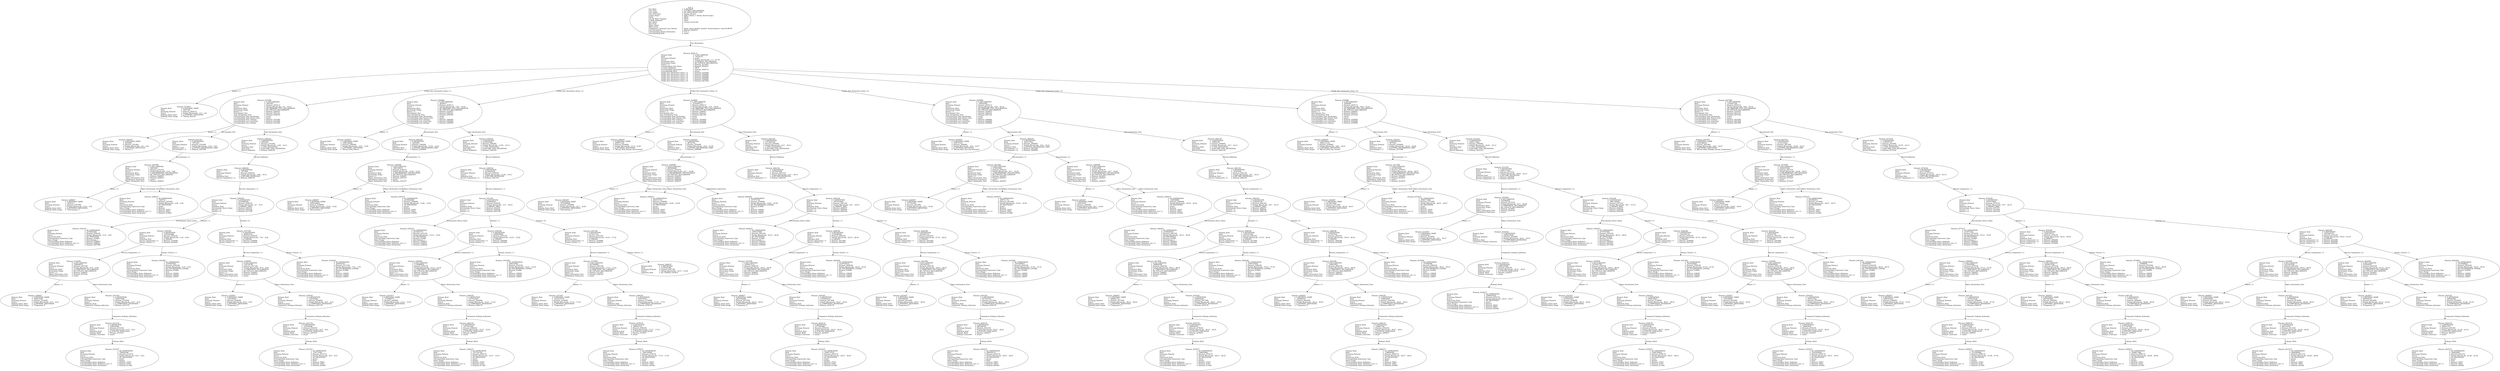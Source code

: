 digraph "variant_record.adt" {
  Unit_2 -> Element_2629112
      [ label=Unit_Declaration ];
  Unit_2
      [ label=<<TABLE BORDER="0" CELLBORDER="0" CELLSPACING="0" CELLPADDING="0"> 
          <TR><TD COLSPAN="3">Unit_2</TD></TR>
          <TR><TD ALIGN="LEFT">Unit_Kind   </TD><TD> = </TD><TD ALIGN="LEFT">A_PACKAGE</TD></TR>
          <TR><TD ALIGN="LEFT">Unit_Class   </TD><TD> = </TD><TD ALIGN="LEFT">A_PUBLIC_DECLARATION</TD></TR>
          <TR><TD ALIGN="LEFT">Unit_Origin   </TD><TD> = </TD><TD ALIGN="LEFT">AN_APPLICATION_UNIT</TD></TR>
          <TR><TD ALIGN="LEFT">Unit_Full_Name    </TD><TD> = </TD><TD ALIGN="LEFT">Variant_Record</TD></TR>
          <TR><TD ALIGN="LEFT">Unique_Name   </TD><TD> = </TD><TD ALIGN="LEFT">ASIS Context 1: Variant_Record (spec)</TD></TR>
          <TR><TD ALIGN="LEFT">Exists  </TD><TD> = </TD><TD ALIGN="LEFT">TRUE</TD></TR>
          <TR><TD ALIGN="LEFT">Can_Be_Main_Program     </TD><TD> = </TD><TD ALIGN="LEFT">TRUE</TD></TR>
          <TR><TD ALIGN="LEFT">Is_Body_Required     </TD><TD> = </TD><TD ALIGN="LEFT">TRUE</TD></TR>
          <TR><TD ALIGN="LEFT">Text_Name   </TD><TD> = </TD><TD ALIGN="LEFT">variant_record.ads</TD></TR>
          <TR><TD ALIGN="LEFT">Text_Form   </TD><TD> = </TD><TD ALIGN="LEFT"></TD></TR>
          <TR><TD ALIGN="LEFT">Object_Name   </TD><TD> = </TD><TD ALIGN="LEFT"></TD></TR>
          <TR><TD ALIGN="LEFT">Object_Form   </TD><TD> = </TD><TD ALIGN="LEFT"></TD></TR>
          <TR><TD ALIGN="LEFT">Compilation_Command_Line_Options         </TD><TD> = </TD><TD ALIGN="LEFT">-gnatc -gnatt -gnatws -gnatyN -mtune=generic -march=x86-64</TD></TR>
          <TR><TD ALIGN="LEFT">Unit_Declaration     </TD><TD> = </TD><TD ALIGN="LEFT">Element_2629112</TD></TR>
          <TR><TD ALIGN="LEFT">Corresponding_Parent_Declaration         </TD><TD> = </TD><TD ALIGN="LEFT">Unit_1</TD></TR>
          <TR><TD ALIGN="LEFT">Corresponding_Body     </TD><TD> = </TD><TD ALIGN="LEFT">(none)</TD></TR>
          </TABLE>> ];
  Element_2629112 -> Element_2273057
      [ label="Names ( 1)" ];
  Element_2629112 -> Element_2331082
      [ label="Visible_Part_Declarative_Items ( 1)" ];
  Element_2629112 -> Element_2382082
      [ label="Visible_Part_Declarative_Items ( 2)" ];
  Element_2629112 -> Element_2434082
      [ label="Visible_Part_Declarative_Items ( 3)" ];
  Element_2629112 -> Element_2494082
      [ label="Visible_Part_Declarative_Items ( 4)" ];
  Element_2629112 -> Element_2556082
      [ label="Visible_Part_Declarative_Items ( 5)" ];
  Element_2629112 -> Element_2627082
      [ label="Visible_Part_Declarative_Items ( 6)" ];
  Element_2629112
      [ label=<<TABLE BORDER="0" CELLBORDER="0" CELLSPACING="0" CELLPADDING="0"> 
          <TR><TD COLSPAN="3">Element_2629112</TD></TR>
          <TR><TD ALIGN="LEFT">Element_Kind    </TD><TD> = </TD><TD ALIGN="LEFT">A_DECLARATION</TD></TR>
          <TR><TD ALIGN="LEFT">Hash  </TD><TD> = </TD><TD ALIGN="LEFT"> 10224132</TD></TR>
          <TR><TD ALIGN="LEFT">Enclosing_Element     </TD><TD> = </TD><TD ALIGN="LEFT">(none)</TD></TR>
          <TR><TD ALIGN="LEFT">Source  </TD><TD> = </TD><TD ALIGN="LEFT">Variant_Record.ads - 1:1 .. 67:19</TD></TR>
          <TR><TD ALIGN="LEFT">Declaration_Kind     </TD><TD> = </TD><TD ALIGN="LEFT">A_PACKAGE_DECLARATION</TD></TR>
          <TR><TD ALIGN="LEFT">Declaration_Origin     </TD><TD> = </TD><TD ALIGN="LEFT">AN_EXPLICIT_DECLARATION</TD></TR>
          <TR><TD ALIGN="LEFT">Names ( 1)   </TD><TD> = </TD><TD ALIGN="LEFT">Element_2273057</TD></TR>
          <TR><TD ALIGN="LEFT">Corresponding_End_Name      </TD><TD> = </TD><TD ALIGN="LEFT">Element_2630237</TD></TR>
          <TR><TD ALIGN="LEFT">Is_Name_Repeated     </TD><TD> = </TD><TD ALIGN="LEFT">TRUE</TD></TR>
          <TR><TD ALIGN="LEFT">Corresponding_Declaration       </TD><TD> = </TD><TD ALIGN="LEFT">Element_2629112</TD></TR>
          <TR><TD ALIGN="LEFT">Corresponding_Body     </TD><TD> = </TD><TD ALIGN="LEFT">(none)</TD></TR>
          <TR><TD ALIGN="LEFT">Visible_Part_Declarative_Items ( 1)         </TD><TD> = </TD><TD ALIGN="LEFT">Element_2331082</TD></TR>
          <TR><TD ALIGN="LEFT">Visible_Part_Declarative_Items ( 2)         </TD><TD> = </TD><TD ALIGN="LEFT">Element_2382082</TD></TR>
          <TR><TD ALIGN="LEFT">Visible_Part_Declarative_Items ( 3)         </TD><TD> = </TD><TD ALIGN="LEFT">Element_2434082</TD></TR>
          <TR><TD ALIGN="LEFT">Visible_Part_Declarative_Items ( 4)         </TD><TD> = </TD><TD ALIGN="LEFT">Element_2494082</TD></TR>
          <TR><TD ALIGN="LEFT">Visible_Part_Declarative_Items ( 5)         </TD><TD> = </TD><TD ALIGN="LEFT">Element_2556082</TD></TR>
          <TR><TD ALIGN="LEFT">Visible_Part_Declarative_Items ( 6)         </TD><TD> = </TD><TD ALIGN="LEFT">Element_2627082</TD></TR>
          </TABLE>> ];
  Element_2273057
      [ label=<<TABLE BORDER="0" CELLBORDER="0" CELLSPACING="0" CELLPADDING="0"> 
          <TR><TD COLSPAN="3">Element_2273057</TD></TR>
          <TR><TD ALIGN="LEFT">Element_Kind    </TD><TD> = </TD><TD ALIGN="LEFT">A_DEFINING_NAME</TD></TR>
          <TR><TD ALIGN="LEFT">Hash  </TD><TD> = </TD><TD ALIGN="LEFT"> 9327108</TD></TR>
          <TR><TD ALIGN="LEFT">Enclosing_Element     </TD><TD> = </TD><TD ALIGN="LEFT">Element_2629112</TD></TR>
          <TR><TD ALIGN="LEFT">Source  </TD><TD> = </TD><TD ALIGN="LEFT">Variant_Record.ads - 1:9 .. 1:22</TD></TR>
          <TR><TD ALIGN="LEFT">Defining_Name_Kind     </TD><TD> = </TD><TD ALIGN="LEFT">A_DEFINING_IDENTIFIER</TD></TR>
          <TR><TD ALIGN="LEFT">Defining_Name_Image     </TD><TD> = </TD><TD ALIGN="LEFT">"Variant_Record"</TD></TR>
          </TABLE>> ];
  Element_2331082 -> Element_2281057
      [ label="Names ( 1)" ];
  Element_2331082 -> Element_2331191
      [ label=Discriminant_Part ];
  Element_2331082 -> Element_2298162
      [ label=Type_Declaration_View ];
  Element_2331082
      [ label=<<TABLE BORDER="0" CELLBORDER="0" CELLSPACING="0" CELLPADDING="0"> 
          <TR><TD COLSPAN="3">Element_2331082</TD></TR>
          <TR><TD ALIGN="LEFT">Element_Kind    </TD><TD> = </TD><TD ALIGN="LEFT">A_DECLARATION</TD></TR>
          <TR><TD ALIGN="LEFT">Hash  </TD><TD> = </TD><TD ALIGN="LEFT"> 6627841</TD></TR>
          <TR><TD ALIGN="LEFT">Enclosing_Element     </TD><TD> = </TD><TD ALIGN="LEFT">Element_2629112</TD></TR>
          <TR><TD ALIGN="LEFT">Source  </TD><TD> = </TD><TD ALIGN="LEFT">Variant_Record.ads - 3:4 .. 10:14</TD></TR>
          <TR><TD ALIGN="LEFT">Declaration_Kind     </TD><TD> = </TD><TD ALIGN="LEFT">AN_ORDINARY_TYPE_DECLARATION</TD></TR>
          <TR><TD ALIGN="LEFT">Declaration_Origin     </TD><TD> = </TD><TD ALIGN="LEFT">AN_EXPLICIT_DECLARATION</TD></TR>
          <TR><TD ALIGN="LEFT">Names ( 1)   </TD><TD> = </TD><TD ALIGN="LEFT">Element_2281057</TD></TR>
          <TR><TD ALIGN="LEFT">Discriminant_Part     </TD><TD> = </TD><TD ALIGN="LEFT">Element_2331191</TD></TR>
          <TR><TD ALIGN="LEFT">Type_Declaration_View      </TD><TD> = </TD><TD ALIGN="LEFT">Element_2298162</TD></TR>
          <TR><TD ALIGN="LEFT">Corresponding_Type_Declaration        </TD><TD> = </TD><TD ALIGN="LEFT">(none)</TD></TR>
          <TR><TD ALIGN="LEFT">Corresponding_Type_Partial_View        </TD><TD> = </TD><TD ALIGN="LEFT">(none)</TD></TR>
          <TR><TD ALIGN="LEFT">Corresponding_First_Subtype       </TD><TD> = </TD><TD ALIGN="LEFT">Element_2331082</TD></TR>
          <TR><TD ALIGN="LEFT">Corresponding_Last_Constraint        </TD><TD> = </TD><TD ALIGN="LEFT">Element_2331082</TD></TR>
          <TR><TD ALIGN="LEFT">Corresponding_Last_Subtype       </TD><TD> = </TD><TD ALIGN="LEFT">Element_2331082</TD></TR>
          </TABLE>> ];
  Element_2281057
      [ label=<<TABLE BORDER="0" CELLBORDER="0" CELLSPACING="0" CELLPADDING="0"> 
          <TR><TD COLSPAN="3">Element_2281057</TD></TR>
          <TR><TD ALIGN="LEFT">Element_Kind    </TD><TD> = </TD><TD ALIGN="LEFT">A_DEFINING_NAME</TD></TR>
          <TR><TD ALIGN="LEFT">Hash  </TD><TD> = </TD><TD ALIGN="LEFT"> 6526081</TD></TR>
          <TR><TD ALIGN="LEFT">Enclosing_Element     </TD><TD> = </TD><TD ALIGN="LEFT">Element_2331082</TD></TR>
          <TR><TD ALIGN="LEFT">Source  </TD><TD> = </TD><TD ALIGN="LEFT">Variant_Record.ads - 3:9 .. 3:16</TD></TR>
          <TR><TD ALIGN="LEFT">Defining_Name_Kind     </TD><TD> = </TD><TD ALIGN="LEFT">A_DEFINING_IDENTIFIER</TD></TR>
          <TR><TD ALIGN="LEFT">Defining_Name_Image     </TD><TD> = </TD><TD ALIGN="LEFT">"Record_1"</TD></TR>
          </TABLE>> ];
  Element_2331191 -> Element_2297098
      [ label="Discriminants ( 1)" ];
  Element_2331191
      [ label=<<TABLE BORDER="0" CELLBORDER="0" CELLSPACING="0" CELLPADDING="0"> 
          <TR><TD COLSPAN="3">Element_2331191</TD></TR>
          <TR><TD ALIGN="LEFT">Element_Kind    </TD><TD> = </TD><TD ALIGN="LEFT">A_DEFINITION</TD></TR>
          <TR><TD ALIGN="LEFT">Hash  </TD><TD> = </TD><TD ALIGN="LEFT"> 7074305</TD></TR>
          <TR><TD ALIGN="LEFT">Enclosing_Element     </TD><TD> = </TD><TD ALIGN="LEFT">Element_2331082</TD></TR>
          <TR><TD ALIGN="LEFT">Source  </TD><TD> = </TD><TD ALIGN="LEFT">Variant_Record.ads - 3:18 .. 3:43</TD></TR>
          <TR><TD ALIGN="LEFT">Definition_Kind    </TD><TD> = </TD><TD ALIGN="LEFT">A_KNOWN_DISCRIMINANT_PART</TD></TR>
          <TR><TD ALIGN="LEFT">Discriminants ( 1)     </TD><TD> = </TD><TD ALIGN="LEFT">Element_2297098</TD></TR>
          </TABLE>> ];
  Element_2297098 -> Element_2289057
      [ label="Names ( 1)" ];
  Element_2297098 -> Element_2296237
      [ label=Object_Declaration_View ];
  Element_2297098 -> Element_2296237
      [ label=Object_Declaration_View ];
  Element_2297098
      [ label=<<TABLE BORDER="0" CELLBORDER="0" CELLSPACING="0" CELLPADDING="0"> 
          <TR><TD COLSPAN="3">Element_2297098</TD></TR>
          <TR><TD ALIGN="LEFT">Element_Kind    </TD><TD> = </TD><TD ALIGN="LEFT">A_DECLARATION</TD></TR>
          <TR><TD ALIGN="LEFT">Hash  </TD><TD> = </TD><TD ALIGN="LEFT"> 6693249</TD></TR>
          <TR><TD ALIGN="LEFT">Enclosing_Element     </TD><TD> = </TD><TD ALIGN="LEFT">Element_2331191</TD></TR>
          <TR><TD ALIGN="LEFT">Source  </TD><TD> = </TD><TD ALIGN="LEFT">Variant_Record.ads - 3:19 .. 3:42</TD></TR>
          <TR><TD ALIGN="LEFT">Declaration_Kind     </TD><TD> = </TD><TD ALIGN="LEFT">A_DISCRIMINANT_SPECIFICATION</TD></TR>
          <TR><TD ALIGN="LEFT">Declaration_Origin     </TD><TD> = </TD><TD ALIGN="LEFT">AN_EXPLICIT_DECLARATION</TD></TR>
          <TR><TD ALIGN="LEFT">Names ( 1)   </TD><TD> = </TD><TD ALIGN="LEFT">Element_2289057</TD></TR>
          <TR><TD ALIGN="LEFT">Object_Declaration_View      </TD><TD> = </TD><TD ALIGN="LEFT">Element_2296237</TD></TR>
          <TR><TD ALIGN="LEFT">Initialization_Expression       </TD><TD> = </TD><TD ALIGN="LEFT">(none)</TD></TR>
          <TR><TD ALIGN="LEFT">Object_Declaration_View      </TD><TD> = </TD><TD ALIGN="LEFT">Element_2296237</TD></TR>
          </TABLE>> ];
  Element_2289057
      [ label=<<TABLE BORDER="0" CELLBORDER="0" CELLSPACING="0" CELLPADDING="0"> 
          <TR><TD COLSPAN="3">Element_2289057</TD></TR>
          <TR><TD ALIGN="LEFT">Element_Kind    </TD><TD> = </TD><TD ALIGN="LEFT">A_DEFINING_NAME</TD></TR>
          <TR><TD ALIGN="LEFT">Hash  </TD><TD> = </TD><TD ALIGN="LEFT"> 6525313</TD></TR>
          <TR><TD ALIGN="LEFT">Enclosing_Element     </TD><TD> = </TD><TD ALIGN="LEFT">Element_2297098</TD></TR>
          <TR><TD ALIGN="LEFT">Source  </TD><TD> = </TD><TD ALIGN="LEFT">Variant_Record.ads - 3:19 .. 3:32</TD></TR>
          <TR><TD ALIGN="LEFT">Defining_Name_Kind     </TD><TD> = </TD><TD ALIGN="LEFT">A_DEFINING_IDENTIFIER</TD></TR>
          <TR><TD ALIGN="LEFT">Defining_Name_Image     </TD><TD> = </TD><TD ALIGN="LEFT">"Discriminant_1"</TD></TR>
          </TABLE>> ];
  Element_2296237
      [ label=<<TABLE BORDER="0" CELLBORDER="0" CELLSPACING="0" CELLPADDING="0"> 
          <TR><TD COLSPAN="3">Element_2296237</TD></TR>
          <TR><TD ALIGN="LEFT">Element_Kind    </TD><TD> = </TD><TD ALIGN="LEFT">AN_EXPRESSION</TD></TR>
          <TR><TD ALIGN="LEFT">Hash  </TD><TD> = </TD><TD ALIGN="LEFT"> 7262721</TD></TR>
          <TR><TD ALIGN="LEFT">Enclosing_Element     </TD><TD> = </TD><TD ALIGN="LEFT">Element_2297098</TD></TR>
          <TR><TD ALIGN="LEFT">Source  </TD><TD> = </TD><TD ALIGN="LEFT">Variant_Record.ads - 3:36 .. 3:42</TD></TR>
          <TR><TD ALIGN="LEFT">Expression_Kind    </TD><TD> = </TD><TD ALIGN="LEFT">AN_IDENTIFIER</TD></TR>
          <TR><TD ALIGN="LEFT">Corresponding_Expression_Type        </TD><TD> = </TD><TD ALIGN="LEFT">(none)</TD></TR>
          <TR><TD ALIGN="LEFT">Name_Image   </TD><TD> = </TD><TD ALIGN="LEFT">Boolean</TD></TR>
          <TR><TD ALIGN="LEFT">Corresponding_Name_Definition        </TD><TD> = </TD><TD ALIGN="LEFT">Element_16057</TD></TR>
          <TR><TD ALIGN="LEFT">Corresponding_Name_Definition_List ( 1)          </TD><TD> = </TD><TD ALIGN="LEFT">Element_16057</TD></TR>
          <TR><TD ALIGN="LEFT">Corresponding_Name_Declaration        </TD><TD> = </TD><TD ALIGN="LEFT">Element_914082</TD></TR>
          </TABLE>> ];
  Element_2298162 -> Element_2298192
      [ label=Record_Definition ];
  Element_2298162
      [ label=<<TABLE BORDER="0" CELLBORDER="0" CELLSPACING="0" CELLPADDING="0"> 
          <TR><TD COLSPAN="3">Element_2298162</TD></TR>
          <TR><TD ALIGN="LEFT">Element_Kind    </TD><TD> = </TD><TD ALIGN="LEFT">A_DEFINITION</TD></TR>
          <TR><TD ALIGN="LEFT">Hash  </TD><TD> = </TD><TD ALIGN="LEFT"> 6955009</TD></TR>
          <TR><TD ALIGN="LEFT">Enclosing_Element     </TD><TD> = </TD><TD ALIGN="LEFT">Element_2331082</TD></TR>
          <TR><TD ALIGN="LEFT">Source  </TD><TD> = </TD><TD ALIGN="LEFT">Variant_Record.ads - 3:48 .. 10:13</TD></TR>
          <TR><TD ALIGN="LEFT">Definition_Kind    </TD><TD> = </TD><TD ALIGN="LEFT">A_TYPE_DEFINITION</TD></TR>
          <TR><TD ALIGN="LEFT">Type_Kind   </TD><TD> = </TD><TD ALIGN="LEFT">A_RECORD_TYPE_DEFINITION</TD></TR>
          <TR><TD ALIGN="LEFT">Record_Definition     </TD><TD> = </TD><TD ALIGN="LEFT">Element_2298192</TD></TR>
          </TABLE>> ];
  Element_2298192 -> Element_2300195
      [ label="Record_Components ( 1)" ];
  Element_2298192
      [ label=<<TABLE BORDER="0" CELLBORDER="0" CELLSPACING="0" CELLPADDING="0"> 
          <TR><TD COLSPAN="3">Element_2298192</TD></TR>
          <TR><TD ALIGN="LEFT">Element_Kind    </TD><TD> = </TD><TD ALIGN="LEFT">A_DEFINITION</TD></TR>
          <TR><TD ALIGN="LEFT">Hash  </TD><TD> = </TD><TD ALIGN="LEFT"> 7077889</TD></TR>
          <TR><TD ALIGN="LEFT">Enclosing_Element     </TD><TD> = </TD><TD ALIGN="LEFT">Element_2298162</TD></TR>
          <TR><TD ALIGN="LEFT">Source  </TD><TD> = </TD><TD ALIGN="LEFT">Variant_Record.ads - 3:48 .. 10:13</TD></TR>
          <TR><TD ALIGN="LEFT">Definition_Kind    </TD><TD> = </TD><TD ALIGN="LEFT">A_RECORD_DEFINITION</TD></TR>
          <TR><TD ALIGN="LEFT">Record_Components ( 1)      </TD><TD> = </TD><TD ALIGN="LEFT">Element_2300195</TD></TR>
          </TABLE>> ];
  Element_2300195 -> Element_2301237
      [ label=Discriminant_Direct_Name ];
  Element_2300195 -> Element_2303196
      [ label="Variants ( 1)" ];
  Element_2300195 -> Element_2317196
      [ label="Variants ( 2)" ];
  Element_2300195
      [ label=<<TABLE BORDER="0" CELLBORDER="0" CELLSPACING="0" CELLPADDING="0"> 
          <TR><TD COLSPAN="3">Element_2300195</TD></TR>
          <TR><TD ALIGN="LEFT">Element_Kind    </TD><TD> = </TD><TD ALIGN="LEFT">A_DEFINITION</TD></TR>
          <TR><TD ALIGN="LEFT">Hash  </TD><TD> = </TD><TD ALIGN="LEFT">-2142889536</TD></TR>
          <TR><TD ALIGN="LEFT">Enclosing_Element     </TD><TD> = </TD><TD ALIGN="LEFT">Element_2298192</TD></TR>
          <TR><TD ALIGN="LEFT">Source  </TD><TD> = </TD><TD ALIGN="LEFT">Variant_Record.ads - 4:7 .. 9:15</TD></TR>
          <TR><TD ALIGN="LEFT">Definition_Kind    </TD><TD> = </TD><TD ALIGN="LEFT">A_VARIANT_PART</TD></TR>
          <TR><TD ALIGN="LEFT">Discriminant_Direct_Name       </TD><TD> = </TD><TD ALIGN="LEFT">Element_2301237</TD></TR>
          <TR><TD ALIGN="LEFT">Variants ( 1)    </TD><TD> = </TD><TD ALIGN="LEFT">Element_2303196</TD></TR>
          <TR><TD ALIGN="LEFT">Variants ( 2)    </TD><TD> = </TD><TD ALIGN="LEFT">Element_2317196</TD></TR>
          </TABLE>> ];
  Element_2301237
      [ label=<<TABLE BORDER="0" CELLBORDER="0" CELLSPACING="0" CELLPADDING="0"> 
          <TR><TD COLSPAN="3">Element_2301237</TD></TR>
          <TR><TD ALIGN="LEFT">Element_Kind    </TD><TD> = </TD><TD ALIGN="LEFT">AN_EXPRESSION</TD></TR>
          <TR><TD ALIGN="LEFT">Hash  </TD><TD> = </TD><TD ALIGN="LEFT">-2142803200</TD></TR>
          <TR><TD ALIGN="LEFT">Enclosing_Element     </TD><TD> = </TD><TD ALIGN="LEFT">Element_2300195</TD></TR>
          <TR><TD ALIGN="LEFT">Source  </TD><TD> = </TD><TD ALIGN="LEFT">Variant_Record.ads - 4:12 .. 4:25</TD></TR>
          <TR><TD ALIGN="LEFT">Expression_Kind    </TD><TD> = </TD><TD ALIGN="LEFT">AN_IDENTIFIER</TD></TR>
          <TR><TD ALIGN="LEFT">Corresponding_Expression_Type        </TD><TD> = </TD><TD ALIGN="LEFT">Element_914082</TD></TR>
          <TR><TD ALIGN="LEFT">Name_Image   </TD><TD> = </TD><TD ALIGN="LEFT">Discriminant_1</TD></TR>
          <TR><TD ALIGN="LEFT">Corresponding_Name_Definition        </TD><TD> = </TD><TD ALIGN="LEFT">Element_2289057</TD></TR>
          <TR><TD ALIGN="LEFT">Corresponding_Name_Definition_List ( 1)          </TD><TD> = </TD><TD ALIGN="LEFT">Element_2289057</TD></TR>
          <TR><TD ALIGN="LEFT">Corresponding_Name_Declaration        </TD><TD> = </TD><TD ALIGN="LEFT">Element_2297098</TD></TR>
          </TABLE>> ];
  Element_2303196 -> Element_2314099
      [ label="Record_Components ( 1)" ];
  Element_2303196 -> Element_2302260
      [ label="Variant_Choices ( 1)" ];
  Element_2303196
      [ label=<<TABLE BORDER="0" CELLBORDER="0" CELLSPACING="0" CELLPADDING="0"> 
          <TR><TD COLSPAN="3">Element_2303196</TD></TR>
          <TR><TD ALIGN="LEFT">Element_Kind    </TD><TD> = </TD><TD ALIGN="LEFT">A_DEFINITION</TD></TR>
          <TR><TD ALIGN="LEFT">Hash  </TD><TD> = </TD><TD ALIGN="LEFT"> 1076564288</TD></TR>
          <TR><TD ALIGN="LEFT">Enclosing_Element     </TD><TD> = </TD><TD ALIGN="LEFT">Element_2300195</TD></TR>
          <TR><TD ALIGN="LEFT">Source  </TD><TD> = </TD><TD ALIGN="LEFT">Variant_Record.ads - 5:10 .. 6:34</TD></TR>
          <TR><TD ALIGN="LEFT">Definition_Kind    </TD><TD> = </TD><TD ALIGN="LEFT">A_VARIANT</TD></TR>
          <TR><TD ALIGN="LEFT">Record_Components ( 1)      </TD><TD> = </TD><TD ALIGN="LEFT">Element_2314099</TD></TR>
          <TR><TD ALIGN="LEFT">Variant_Choices ( 1)      </TD><TD> = </TD><TD ALIGN="LEFT">Element_2302260</TD></TR>
          </TABLE>> ];
  Element_2302260
      [ label=<<TABLE BORDER="0" CELLBORDER="0" CELLSPACING="0" CELLPADDING="0"> 
          <TR><TD COLSPAN="3">Element_2302260</TD></TR>
          <TR><TD ALIGN="LEFT">Element_Kind    </TD><TD> = </TD><TD ALIGN="LEFT">AN_EXPRESSION</TD></TR>
          <TR><TD ALIGN="LEFT">Hash  </TD><TD> = </TD><TD ALIGN="LEFT"> 1076367840</TD></TR>
          <TR><TD ALIGN="LEFT">Enclosing_Element     </TD><TD> = </TD><TD ALIGN="LEFT">Element_2303196</TD></TR>
          <TR><TD ALIGN="LEFT">Source  </TD><TD> = </TD><TD ALIGN="LEFT">Variant_Record.ads - 5:15 .. 5:18</TD></TR>
          <TR><TD ALIGN="LEFT">Expression_Kind    </TD><TD> = </TD><TD ALIGN="LEFT">AN_ENUMERATION_LITERAL</TD></TR>
          <TR><TD ALIGN="LEFT">Corresponding_Expression_Type        </TD><TD> = </TD><TD ALIGN="LEFT">Element_914082</TD></TR>
          <TR><TD ALIGN="LEFT">Name_Image   </TD><TD> = </TD><TD ALIGN="LEFT">True</TD></TR>
          <TR><TD ALIGN="LEFT">Corresponding_Name_Definition        </TD><TD> = </TD><TD ALIGN="LEFT">Element_156059</TD></TR>
          <TR><TD ALIGN="LEFT">Corresponding_Name_Definition_List ( 1)          </TD><TD> = </TD><TD ALIGN="LEFT">Element_156059</TD></TR>
          <TR><TD ALIGN="LEFT">Corresponding_Name_Declaration        </TD><TD> = </TD><TD ALIGN="LEFT">Element_156097</TD></TR>
          </TABLE>> ];
  Element_2314099 -> Element_2306057
      [ label="Names ( 1)" ];
  Element_2314099 -> Element_2315183
      [ label=Object_Declaration_View ];
  Element_2314099
      [ label=<<TABLE BORDER="0" CELLBORDER="0" CELLSPACING="0" CELLPADDING="0"> 
          <TR><TD COLSPAN="3">Element_2314099</TD></TR>
          <TR><TD ALIGN="LEFT">Element_Kind    </TD><TD> = </TD><TD ALIGN="LEFT">A_DECLARATION</TD></TR>
          <TR><TD ALIGN="LEFT">Hash  </TD><TD> = </TD><TD ALIGN="LEFT"> 538494672</TD></TR>
          <TR><TD ALIGN="LEFT">Enclosing_Element     </TD><TD> = </TD><TD ALIGN="LEFT">Element_2303196</TD></TR>
          <TR><TD ALIGN="LEFT">Source  </TD><TD> = </TD><TD ALIGN="LEFT">Variant_Record.ads - 6:13 .. 6:34</TD></TR>
          <TR><TD ALIGN="LEFT">Declaration_Kind     </TD><TD> = </TD><TD ALIGN="LEFT">A_COMPONENT_DECLARATION</TD></TR>
          <TR><TD ALIGN="LEFT">Declaration_Origin     </TD><TD> = </TD><TD ALIGN="LEFT">AN_EXPLICIT_DECLARATION</TD></TR>
          <TR><TD ALIGN="LEFT">Names ( 1)   </TD><TD> = </TD><TD ALIGN="LEFT">Element_2306057</TD></TR>
          <TR><TD ALIGN="LEFT">Object_Declaration_View      </TD><TD> = </TD><TD ALIGN="LEFT">Element_2315183</TD></TR>
          <TR><TD ALIGN="LEFT">Initialization_Expression       </TD><TD> = </TD><TD ALIGN="LEFT">(none)</TD></TR>
          </TABLE>> ];
  Element_2306057
      [ label=<<TABLE BORDER="0" CELLBORDER="0" CELLSPACING="0" CELLPADDING="0"> 
          <TR><TD COLSPAN="3">Element_2306057</TD></TR>
          <TR><TD ALIGN="LEFT">Element_Kind    </TD><TD> = </TD><TD ALIGN="LEFT">A_DEFINING_NAME</TD></TR>
          <TR><TD ALIGN="LEFT">Hash  </TD><TD> = </TD><TD ALIGN="LEFT"> 538473168</TD></TR>
          <TR><TD ALIGN="LEFT">Enclosing_Element     </TD><TD> = </TD><TD ALIGN="LEFT">Element_2314099</TD></TR>
          <TR><TD ALIGN="LEFT">Source  </TD><TD> = </TD><TD ALIGN="LEFT">Variant_Record.ads - 6:13 .. 6:23</TD></TR>
          <TR><TD ALIGN="LEFT">Defining_Name_Kind     </TD><TD> = </TD><TD ALIGN="LEFT">A_DEFINING_IDENTIFIER</TD></TR>
          <TR><TD ALIGN="LEFT">Defining_Name_Image     </TD><TD> = </TD><TD ALIGN="LEFT">"Component_2"</TD></TR>
          </TABLE>> ];
  Element_2315183 -> Element_2313176
      [ label=Component_Subtype_Indication ];
  Element_2315183
      [ label=<<TABLE BORDER="0" CELLBORDER="0" CELLSPACING="0" CELLPADDING="0"> 
          <TR><TD COLSPAN="3">Element_2315183</TD></TR>
          <TR><TD ALIGN="LEFT">Element_Kind    </TD><TD> = </TD><TD ALIGN="LEFT">A_DEFINITION</TD></TR>
          <TR><TD ALIGN="LEFT">Hash  </TD><TD> = </TD><TD ALIGN="LEFT"> 538537648</TD></TR>
          <TR><TD ALIGN="LEFT">Enclosing_Element     </TD><TD> = </TD><TD ALIGN="LEFT">Element_2314099</TD></TR>
          <TR><TD ALIGN="LEFT">Source  </TD><TD> = </TD><TD ALIGN="LEFT">Variant_Record.ads - 6:27 .. 6:33</TD></TR>
          <TR><TD ALIGN="LEFT">Definition_Kind    </TD><TD> = </TD><TD ALIGN="LEFT">A_COMPONENT_DEFINITION</TD></TR>
          <TR><TD ALIGN="LEFT">Component_Subtype_Indication        </TD><TD> = </TD><TD ALIGN="LEFT">Element_2313176</TD></TR>
          </TABLE>> ];
  Element_2313176 -> Element_2313237
      [ label=Subtype_Mark ];
  Element_2313176
      [ label=<<TABLE BORDER="0" CELLBORDER="0" CELLSPACING="0" CELLPADDING="0"> 
          <TR><TD COLSPAN="3">Element_2313176</TD></TR>
          <TR><TD ALIGN="LEFT">Element_Kind    </TD><TD> = </TD><TD ALIGN="LEFT">A_DEFINITION</TD></TR>
          <TR><TD ALIGN="LEFT">Hash  </TD><TD> = </TD><TD ALIGN="LEFT"> 538534064</TD></TR>
          <TR><TD ALIGN="LEFT">Enclosing_Element     </TD><TD> = </TD><TD ALIGN="LEFT">Element_2315183</TD></TR>
          <TR><TD ALIGN="LEFT">Source  </TD><TD> = </TD><TD ALIGN="LEFT">Variant_Record.ads - 6:27 .. 6:33</TD></TR>
          <TR><TD ALIGN="LEFT">Definition_Kind    </TD><TD> = </TD><TD ALIGN="LEFT">A_SUBTYPE_INDICATION</TD></TR>
          <TR><TD ALIGN="LEFT">Subtype_Mark    </TD><TD> = </TD><TD ALIGN="LEFT">Element_2313237</TD></TR>
          <TR><TD ALIGN="LEFT">Subtype_Constraint     </TD><TD> = </TD><TD ALIGN="LEFT">(none)</TD></TR>
          </TABLE>> ];
  Element_2313237
      [ label=<<TABLE BORDER="0" CELLBORDER="0" CELLSPACING="0" CELLPADDING="0"> 
          <TR><TD COLSPAN="3">Element_2313237</TD></TR>
          <TR><TD ALIGN="LEFT">Element_Kind    </TD><TD> = </TD><TD ALIGN="LEFT">AN_EXPRESSION</TD></TR>
          <TR><TD ALIGN="LEFT">Hash  </TD><TD> = </TD><TD ALIGN="LEFT"> 538565296</TD></TR>
          <TR><TD ALIGN="LEFT">Enclosing_Element     </TD><TD> = </TD><TD ALIGN="LEFT">Element_2313176</TD></TR>
          <TR><TD ALIGN="LEFT">Source  </TD><TD> = </TD><TD ALIGN="LEFT">Variant_Record.ads - 6:27 .. 6:33</TD></TR>
          <TR><TD ALIGN="LEFT">Expression_Kind    </TD><TD> = </TD><TD ALIGN="LEFT">AN_IDENTIFIER</TD></TR>
          <TR><TD ALIGN="LEFT">Corresponding_Expression_Type        </TD><TD> = </TD><TD ALIGN="LEFT">(none)</TD></TR>
          <TR><TD ALIGN="LEFT">Name_Image   </TD><TD> = </TD><TD ALIGN="LEFT">Integer</TD></TR>
          <TR><TD ALIGN="LEFT">Corresponding_Name_Definition        </TD><TD> = </TD><TD ALIGN="LEFT">Element_37057</TD></TR>
          <TR><TD ALIGN="LEFT">Corresponding_Name_Definition_List ( 1)          </TD><TD> = </TD><TD ALIGN="LEFT">Element_37057</TD></TR>
          <TR><TD ALIGN="LEFT">Corresponding_Name_Declaration        </TD><TD> = </TD><TD ALIGN="LEFT">Element_917082</TD></TR>
          </TABLE>> ];
  Element_2317196 -> Element_2328099
      [ label="Record_Components ( 1)" ];
  Element_2317196 -> Element_2316260
      [ label="Variant_Choices ( 1)" ];
  Element_2317196
      [ label=<<TABLE BORDER="0" CELLBORDER="0" CELLSPACING="0" CELLPADDING="0"> 
          <TR><TD COLSPAN="3">Element_2317196</TD></TR>
          <TR><TD ALIGN="LEFT">Element_Kind    </TD><TD> = </TD><TD ALIGN="LEFT">A_DEFINITION</TD></TR>
          <TR><TD ALIGN="LEFT">Hash  </TD><TD> = </TD><TD ALIGN="LEFT"> 269403216</TD></TR>
          <TR><TD ALIGN="LEFT">Enclosing_Element     </TD><TD> = </TD><TD ALIGN="LEFT">Element_2300195</TD></TR>
          <TR><TD ALIGN="LEFT">Source  </TD><TD> = </TD><TD ALIGN="LEFT">Variant_Record.ads - 7:10 .. 8:32</TD></TR>
          <TR><TD ALIGN="LEFT">Definition_Kind    </TD><TD> = </TD><TD ALIGN="LEFT">A_VARIANT</TD></TR>
          <TR><TD ALIGN="LEFT">Record_Components ( 1)      </TD><TD> = </TD><TD ALIGN="LEFT">Element_2328099</TD></TR>
          <TR><TD ALIGN="LEFT">Variant_Choices ( 1)      </TD><TD> = </TD><TD ALIGN="LEFT">Element_2316260</TD></TR>
          </TABLE>> ];
  Element_2316260
      [ label=<<TABLE BORDER="0" CELLBORDER="0" CELLSPACING="0" CELLPADDING="0"> 
          <TR><TD COLSPAN="3">Element_2316260</TD></TR>
          <TR><TD ALIGN="LEFT">Element_Kind    </TD><TD> = </TD><TD ALIGN="LEFT">AN_EXPRESSION</TD></TR>
          <TR><TD ALIGN="LEFT">Hash  </TD><TD> = </TD><TD ALIGN="LEFT"> 269354104</TD></TR>
          <TR><TD ALIGN="LEFT">Enclosing_Element     </TD><TD> = </TD><TD ALIGN="LEFT">Element_2317196</TD></TR>
          <TR><TD ALIGN="LEFT">Source  </TD><TD> = </TD><TD ALIGN="LEFT">Variant_Record.ads - 7:15 .. 7:19</TD></TR>
          <TR><TD ALIGN="LEFT">Expression_Kind    </TD><TD> = </TD><TD ALIGN="LEFT">AN_ENUMERATION_LITERAL</TD></TR>
          <TR><TD ALIGN="LEFT">Corresponding_Expression_Type        </TD><TD> = </TD><TD ALIGN="LEFT">Element_914082</TD></TR>
          <TR><TD ALIGN="LEFT">Name_Image   </TD><TD> = </TD><TD ALIGN="LEFT">False</TD></TR>
          <TR><TD ALIGN="LEFT">Corresponding_Name_Definition        </TD><TD> = </TD><TD ALIGN="LEFT">Element_149059</TD></TR>
          <TR><TD ALIGN="LEFT">Corresponding_Name_Definition_List ( 1)          </TD><TD> = </TD><TD ALIGN="LEFT">Element_149059</TD></TR>
          <TR><TD ALIGN="LEFT">Corresponding_Name_Declaration        </TD><TD> = </TD><TD ALIGN="LEFT">Element_149097</TD></TR>
          </TABLE>> ];
  Element_2328099 -> Element_2320057
      [ label="Names ( 1)" ];
  Element_2328099 -> Element_2329183
      [ label=Object_Declaration_View ];
  Element_2328099
      [ label=<<TABLE BORDER="0" CELLBORDER="0" CELLSPACING="0" CELLPADDING="0"> 
          <TR><TD COLSPAN="3">Element_2328099</TD></TR>
          <TR><TD ALIGN="LEFT">Element_Kind    </TD><TD> = </TD><TD ALIGN="LEFT">A_DECLARATION</TD></TR>
          <TR><TD ALIGN="LEFT">Hash  </TD><TD> = </TD><TD ALIGN="LEFT"> 134754740</TD></TR>
          <TR><TD ALIGN="LEFT">Enclosing_Element     </TD><TD> = </TD><TD ALIGN="LEFT">Element_2317196</TD></TR>
          <TR><TD ALIGN="LEFT">Source  </TD><TD> = </TD><TD ALIGN="LEFT">Variant_Record.ads - 8:13 .. 8:32</TD></TR>
          <TR><TD ALIGN="LEFT">Declaration_Kind     </TD><TD> = </TD><TD ALIGN="LEFT">A_COMPONENT_DECLARATION</TD></TR>
          <TR><TD ALIGN="LEFT">Declaration_Origin     </TD><TD> = </TD><TD ALIGN="LEFT">AN_EXPLICIT_DECLARATION</TD></TR>
          <TR><TD ALIGN="LEFT">Names ( 1)   </TD><TD> = </TD><TD ALIGN="LEFT">Element_2320057</TD></TR>
          <TR><TD ALIGN="LEFT">Object_Declaration_View      </TD><TD> = </TD><TD ALIGN="LEFT">Element_2329183</TD></TR>
          <TR><TD ALIGN="LEFT">Initialization_Expression       </TD><TD> = </TD><TD ALIGN="LEFT">(none)</TD></TR>
          </TABLE>> ];
  Element_2320057
      [ label=<<TABLE BORDER="0" CELLBORDER="0" CELLSPACING="0" CELLPADDING="0"> 
          <TR><TD COLSPAN="3">Element_2320057</TD></TR>
          <TR><TD ALIGN="LEFT">Element_Kind    </TD><TD> = </TD><TD ALIGN="LEFT">A_DEFINING_NAME</TD></TR>
          <TR><TD ALIGN="LEFT">Hash  </TD><TD> = </TD><TD ALIGN="LEFT"> 134749364</TD></TR>
          <TR><TD ALIGN="LEFT">Enclosing_Element     </TD><TD> = </TD><TD ALIGN="LEFT">Element_2328099</TD></TR>
          <TR><TD ALIGN="LEFT">Source  </TD><TD> = </TD><TD ALIGN="LEFT">Variant_Record.ads - 8:13 .. 8:23</TD></TR>
          <TR><TD ALIGN="LEFT">Defining_Name_Kind     </TD><TD> = </TD><TD ALIGN="LEFT">A_DEFINING_IDENTIFIER</TD></TR>
          <TR><TD ALIGN="LEFT">Defining_Name_Image     </TD><TD> = </TD><TD ALIGN="LEFT">"Component_3"</TD></TR>
          </TABLE>> ];
  Element_2329183 -> Element_2327176
      [ label=Component_Subtype_Indication ];
  Element_2329183
      [ label=<<TABLE BORDER="0" CELLBORDER="0" CELLSPACING="0" CELLPADDING="0"> 
          <TR><TD COLSPAN="3">Element_2329183</TD></TR>
          <TR><TD ALIGN="LEFT">Element_Kind    </TD><TD> = </TD><TD ALIGN="LEFT">A_DEFINITION</TD></TR>
          <TR><TD ALIGN="LEFT">Hash  </TD><TD> = </TD><TD ALIGN="LEFT"> 134765484</TD></TR>
          <TR><TD ALIGN="LEFT">Enclosing_Element     </TD><TD> = </TD><TD ALIGN="LEFT">Element_2328099</TD></TR>
          <TR><TD ALIGN="LEFT">Source  </TD><TD> = </TD><TD ALIGN="LEFT">Variant_Record.ads - 8:27 .. 8:31</TD></TR>
          <TR><TD ALIGN="LEFT">Definition_Kind    </TD><TD> = </TD><TD ALIGN="LEFT">A_COMPONENT_DEFINITION</TD></TR>
          <TR><TD ALIGN="LEFT">Component_Subtype_Indication        </TD><TD> = </TD><TD ALIGN="LEFT">Element_2327176</TD></TR>
          </TABLE>> ];
  Element_2327176 -> Element_2327237
      [ label=Subtype_Mark ];
  Element_2327176
      [ label=<<TABLE BORDER="0" CELLBORDER="0" CELLSPACING="0" CELLPADDING="0"> 
          <TR><TD COLSPAN="3">Element_2327176</TD></TR>
          <TR><TD ALIGN="LEFT">Element_Kind    </TD><TD> = </TD><TD ALIGN="LEFT">A_DEFINITION</TD></TR>
          <TR><TD ALIGN="LEFT">Hash  </TD><TD> = </TD><TD ALIGN="LEFT"> 134764588</TD></TR>
          <TR><TD ALIGN="LEFT">Enclosing_Element     </TD><TD> = </TD><TD ALIGN="LEFT">Element_2329183</TD></TR>
          <TR><TD ALIGN="LEFT">Source  </TD><TD> = </TD><TD ALIGN="LEFT">Variant_Record.ads - 8:27 .. 8:31</TD></TR>
          <TR><TD ALIGN="LEFT">Definition_Kind    </TD><TD> = </TD><TD ALIGN="LEFT">A_SUBTYPE_INDICATION</TD></TR>
          <TR><TD ALIGN="LEFT">Subtype_Mark    </TD><TD> = </TD><TD ALIGN="LEFT">Element_2327237</TD></TR>
          <TR><TD ALIGN="LEFT">Subtype_Constraint     </TD><TD> = </TD><TD ALIGN="LEFT">(none)</TD></TR>
          </TABLE>> ];
  Element_2327237
      [ label=<<TABLE BORDER="0" CELLBORDER="0" CELLSPACING="0" CELLPADDING="0"> 
          <TR><TD COLSPAN="3">Element_2327237</TD></TR>
          <TR><TD ALIGN="LEFT">Element_Kind    </TD><TD> = </TD><TD ALIGN="LEFT">AN_EXPRESSION</TD></TR>
          <TR><TD ALIGN="LEFT">Hash  </TD><TD> = </TD><TD ALIGN="LEFT"> 134772396</TD></TR>
          <TR><TD ALIGN="LEFT">Enclosing_Element     </TD><TD> = </TD><TD ALIGN="LEFT">Element_2327176</TD></TR>
          <TR><TD ALIGN="LEFT">Source  </TD><TD> = </TD><TD ALIGN="LEFT">Variant_Record.ads - 8:27 .. 8:31</TD></TR>
          <TR><TD ALIGN="LEFT">Expression_Kind    </TD><TD> = </TD><TD ALIGN="LEFT">AN_IDENTIFIER</TD></TR>
          <TR><TD ALIGN="LEFT">Corresponding_Expression_Type        </TD><TD> = </TD><TD ALIGN="LEFT">(none)</TD></TR>
          <TR><TD ALIGN="LEFT">Name_Image   </TD><TD> = </TD><TD ALIGN="LEFT">Float</TD></TR>
          <TR><TD ALIGN="LEFT">Corresponding_Name_Definition        </TD><TD> = </TD><TD ALIGN="LEFT">Element_79057</TD></TR>
          <TR><TD ALIGN="LEFT">Corresponding_Name_Definition_List ( 1)          </TD><TD> = </TD><TD ALIGN="LEFT">Element_79057</TD></TR>
          <TR><TD ALIGN="LEFT">Corresponding_Name_Declaration        </TD><TD> = </TD><TD ALIGN="LEFT">Element_925082</TD></TR>
          </TABLE>> ];
  Element_2382082 -> Element_2332057
      [ label="Names ( 1)" ];
  Element_2382082 -> Element_2382191
      [ label=Discriminant_Part ];
  Element_2382082 -> Element_2349162
      [ label=Type_Declaration_View ];
  Element_2382082
      [ label=<<TABLE BORDER="0" CELLBORDER="0" CELLSPACING="0" CELLPADDING="0"> 
          <TR><TD COLSPAN="3">Element_2382082</TD></TR>
          <TR><TD ALIGN="LEFT">Element_Kind    </TD><TD> = </TD><TD ALIGN="LEFT">A_DECLARATION</TD></TR>
          <TR><TD ALIGN="LEFT">Hash  </TD><TD> = </TD><TD ALIGN="LEFT"> 8438417</TD></TR>
          <TR><TD ALIGN="LEFT">Enclosing_Element     </TD><TD> = </TD><TD ALIGN="LEFT">Element_2629112</TD></TR>
          <TR><TD ALIGN="LEFT">Source  </TD><TD> = </TD><TD ALIGN="LEFT">Variant_Record.ads - 12:4 .. 19:14</TD></TR>
          <TR><TD ALIGN="LEFT">Declaration_Kind     </TD><TD> = </TD><TD ALIGN="LEFT">AN_ORDINARY_TYPE_DECLARATION</TD></TR>
          <TR><TD ALIGN="LEFT">Declaration_Origin     </TD><TD> = </TD><TD ALIGN="LEFT">AN_EXPLICIT_DECLARATION</TD></TR>
          <TR><TD ALIGN="LEFT">Names ( 1)   </TD><TD> = </TD><TD ALIGN="LEFT">Element_2332057</TD></TR>
          <TR><TD ALIGN="LEFT">Discriminant_Part     </TD><TD> = </TD><TD ALIGN="LEFT">Element_2382191</TD></TR>
          <TR><TD ALIGN="LEFT">Type_Declaration_View      </TD><TD> = </TD><TD ALIGN="LEFT">Element_2349162</TD></TR>
          <TR><TD ALIGN="LEFT">Corresponding_Type_Declaration        </TD><TD> = </TD><TD ALIGN="LEFT">(none)</TD></TR>
          <TR><TD ALIGN="LEFT">Corresponding_Type_Partial_View        </TD><TD> = </TD><TD ALIGN="LEFT">(none)</TD></TR>
          <TR><TD ALIGN="LEFT">Corresponding_First_Subtype       </TD><TD> = </TD><TD ALIGN="LEFT">Element_2382082</TD></TR>
          <TR><TD ALIGN="LEFT">Corresponding_Last_Constraint        </TD><TD> = </TD><TD ALIGN="LEFT">Element_2382082</TD></TR>
          <TR><TD ALIGN="LEFT">Corresponding_Last_Subtype       </TD><TD> = </TD><TD ALIGN="LEFT">Element_2382082</TD></TR>
          </TABLE>> ];
  Element_2332057
      [ label=<<TABLE BORDER="0" CELLBORDER="0" CELLSPACING="0" CELLPADDING="0"> 
          <TR><TD COLSPAN="3">Element_2332057</TD></TR>
          <TR><TD ALIGN="LEFT">Element_Kind    </TD><TD> = </TD><TD ALIGN="LEFT">A_DEFINING_NAME</TD></TR>
          <TR><TD ALIGN="LEFT">Hash  </TD><TD> = </TD><TD ALIGN="LEFT"> 1082180042</TD></TR>
          <TR><TD ALIGN="LEFT">Enclosing_Element     </TD><TD> = </TD><TD ALIGN="LEFT">Element_2382082</TD></TR>
          <TR><TD ALIGN="LEFT">Source  </TD><TD> = </TD><TD ALIGN="LEFT">Variant_Record.ads - 12:9 .. 12:26</TD></TR>
          <TR><TD ALIGN="LEFT">Defining_Name_Kind     </TD><TD> = </TD><TD ALIGN="LEFT">A_DEFINING_IDENTIFIER</TD></TR>
          <TR><TD ALIGN="LEFT">Defining_Name_Image     </TD><TD> = </TD><TD ALIGN="LEFT">"Record_With_Others"</TD></TR>
          </TABLE>> ];
  Element_2382191 -> Element_2348098
      [ label="Discriminants ( 1)" ];
  Element_2382191
      [ label=<<TABLE BORDER="0" CELLBORDER="0" CELLSPACING="0" CELLPADDING="0"> 
          <TR><TD COLSPAN="3">Element_2382191</TD></TR>
          <TR><TD ALIGN="LEFT">Element_Kind    </TD><TD> = </TD><TD ALIGN="LEFT">A_DEFINITION</TD></TR>
          <TR><TD ALIGN="LEFT">Hash  </TD><TD> = </TD><TD ALIGN="LEFT"> 8439289</TD></TR>
          <TR><TD ALIGN="LEFT">Enclosing_Element     </TD><TD> = </TD><TD ALIGN="LEFT">Element_2382082</TD></TR>
          <TR><TD ALIGN="LEFT">Source  </TD><TD> = </TD><TD ALIGN="LEFT">Variant_Record.ads - 12:28 .. 12:53</TD></TR>
          <TR><TD ALIGN="LEFT">Definition_Kind    </TD><TD> = </TD><TD ALIGN="LEFT">A_KNOWN_DISCRIMINANT_PART</TD></TR>
          <TR><TD ALIGN="LEFT">Discriminants ( 1)     </TD><TD> = </TD><TD ALIGN="LEFT">Element_2348098</TD></TR>
          </TABLE>> ];
  Element_2348098 -> Element_2340057
      [ label="Names ( 1)" ];
  Element_2348098 -> Element_2347237
      [ label=Object_Declaration_View ];
  Element_2348098 -> Element_2347237
      [ label=Object_Declaration_View ];
  Element_2348098
      [ label=<<TABLE BORDER="0" CELLBORDER="0" CELLSPACING="0" CELLPADDING="0"> 
          <TR><TD COLSPAN="3">Element_2348098</TD></TR>
          <TR><TD ALIGN="LEFT">Element_Kind    </TD><TD> = </TD><TD ALIGN="LEFT">A_DECLARATION</TD></TR>
          <TR><TD ALIGN="LEFT">Hash  </TD><TD> = </TD><TD ALIGN="LEFT"> 1082180371</TD></TR>
          <TR><TD ALIGN="LEFT">Enclosing_Element     </TD><TD> = </TD><TD ALIGN="LEFT">Element_2382191</TD></TR>
          <TR><TD ALIGN="LEFT">Source  </TD><TD> = </TD><TD ALIGN="LEFT">Variant_Record.ads - 12:29 .. 12:52</TD></TR>
          <TR><TD ALIGN="LEFT">Declaration_Kind     </TD><TD> = </TD><TD ALIGN="LEFT">A_DISCRIMINANT_SPECIFICATION</TD></TR>
          <TR><TD ALIGN="LEFT">Declaration_Origin     </TD><TD> = </TD><TD ALIGN="LEFT">AN_EXPLICIT_DECLARATION</TD></TR>
          <TR><TD ALIGN="LEFT">Names ( 1)   </TD><TD> = </TD><TD ALIGN="LEFT">Element_2340057</TD></TR>
          <TR><TD ALIGN="LEFT">Object_Declaration_View      </TD><TD> = </TD><TD ALIGN="LEFT">Element_2347237</TD></TR>
          <TR><TD ALIGN="LEFT">Initialization_Expression       </TD><TD> = </TD><TD ALIGN="LEFT">(none)</TD></TR>
          <TR><TD ALIGN="LEFT">Object_Declaration_View      </TD><TD> = </TD><TD ALIGN="LEFT">Element_2347237</TD></TR>
          </TABLE>> ];
  Element_2340057
      [ label=<<TABLE BORDER="0" CELLBORDER="0" CELLSPACING="0" CELLPADDING="0"> 
          <TR><TD COLSPAN="3">Element_2340057</TD></TR>
          <TR><TD ALIGN="LEFT">Element_Kind    </TD><TD> = </TD><TD ALIGN="LEFT">A_DEFINING_NAME</TD></TR>
          <TR><TD ALIGN="LEFT">Hash  </TD><TD> = </TD><TD ALIGN="LEFT"> 1082180043</TD></TR>
          <TR><TD ALIGN="LEFT">Enclosing_Element     </TD><TD> = </TD><TD ALIGN="LEFT">Element_2348098</TD></TR>
          <TR><TD ALIGN="LEFT">Source  </TD><TD> = </TD><TD ALIGN="LEFT">Variant_Record.ads - 12:29 .. 12:42</TD></TR>
          <TR><TD ALIGN="LEFT">Defining_Name_Kind     </TD><TD> = </TD><TD ALIGN="LEFT">A_DEFINING_IDENTIFIER</TD></TR>
          <TR><TD ALIGN="LEFT">Defining_Name_Image     </TD><TD> = </TD><TD ALIGN="LEFT">"Discriminant_1"</TD></TR>
          </TABLE>> ];
  Element_2347237
      [ label=<<TABLE BORDER="0" CELLBORDER="0" CELLSPACING="0" CELLPADDING="0"> 
          <TR><TD COLSPAN="3">Element_2347237</TD></TR>
          <TR><TD ALIGN="LEFT">Element_Kind    </TD><TD> = </TD><TD ALIGN="LEFT">AN_EXPRESSION</TD></TR>
          <TR><TD ALIGN="LEFT">Hash  </TD><TD> = </TD><TD ALIGN="LEFT">-2139043989</TD></TR>
          <TR><TD ALIGN="LEFT">Enclosing_Element     </TD><TD> = </TD><TD ALIGN="LEFT">Element_2348098</TD></TR>
          <TR><TD ALIGN="LEFT">Source  </TD><TD> = </TD><TD ALIGN="LEFT">Variant_Record.ads - 12:46 .. 12:52</TD></TR>
          <TR><TD ALIGN="LEFT">Expression_Kind    </TD><TD> = </TD><TD ALIGN="LEFT">AN_IDENTIFIER</TD></TR>
          <TR><TD ALIGN="LEFT">Corresponding_Expression_Type        </TD><TD> = </TD><TD ALIGN="LEFT">(none)</TD></TR>
          <TR><TD ALIGN="LEFT">Name_Image   </TD><TD> = </TD><TD ALIGN="LEFT">Boolean</TD></TR>
          <TR><TD ALIGN="LEFT">Corresponding_Name_Definition        </TD><TD> = </TD><TD ALIGN="LEFT">Element_16057</TD></TR>
          <TR><TD ALIGN="LEFT">Corresponding_Name_Definition_List ( 1)          </TD><TD> = </TD><TD ALIGN="LEFT">Element_16057</TD></TR>
          <TR><TD ALIGN="LEFT">Corresponding_Name_Declaration        </TD><TD> = </TD><TD ALIGN="LEFT">Element_914082</TD></TR>
          </TABLE>> ];
  Element_2349162 -> Element_2349192
      [ label=Record_Definition ];
  Element_2349162
      [ label=<<TABLE BORDER="0" CELLBORDER="0" CELLSPACING="0" CELLPADDING="0"> 
          <TR><TD COLSPAN="3">Element_2349162</TD></TR>
          <TR><TD ALIGN="LEFT">Element_Kind    </TD><TD> = </TD><TD ALIGN="LEFT">A_DEFINITION</TD></TR>
          <TR><TD ALIGN="LEFT">Hash  </TD><TD> = </TD><TD ALIGN="LEFT">-2139044590</TD></TR>
          <TR><TD ALIGN="LEFT">Enclosing_Element     </TD><TD> = </TD><TD ALIGN="LEFT">Element_2382082</TD></TR>
          <TR><TD ALIGN="LEFT">Source  </TD><TD> = </TD><TD ALIGN="LEFT">Variant_Record.ads - 12:58 .. 19:13</TD></TR>
          <TR><TD ALIGN="LEFT">Definition_Kind    </TD><TD> = </TD><TD ALIGN="LEFT">A_TYPE_DEFINITION</TD></TR>
          <TR><TD ALIGN="LEFT">Type_Kind   </TD><TD> = </TD><TD ALIGN="LEFT">A_RECORD_TYPE_DEFINITION</TD></TR>
          <TR><TD ALIGN="LEFT">Record_Definition     </TD><TD> = </TD><TD ALIGN="LEFT">Element_2349192</TD></TR>
          </TABLE>> ];
  Element_2349192 -> Element_2351195
      [ label="Record_Components ( 1)" ];
  Element_2349192
      [ label=<<TABLE BORDER="0" CELLBORDER="0" CELLSPACING="0" CELLPADDING="0"> 
          <TR><TD COLSPAN="3">Element_2349192</TD></TR>
          <TR><TD ALIGN="LEFT">Element_Kind    </TD><TD> = </TD><TD ALIGN="LEFT">A_DEFINITION</TD></TR>
          <TR><TD ALIGN="LEFT">Hash  </TD><TD> = </TD><TD ALIGN="LEFT">-2139044350</TD></TR>
          <TR><TD ALIGN="LEFT">Enclosing_Element     </TD><TD> = </TD><TD ALIGN="LEFT">Element_2349162</TD></TR>
          <TR><TD ALIGN="LEFT">Source  </TD><TD> = </TD><TD ALIGN="LEFT">Variant_Record.ads - 12:58 .. 19:13</TD></TR>
          <TR><TD ALIGN="LEFT">Definition_Kind    </TD><TD> = </TD><TD ALIGN="LEFT">A_RECORD_DEFINITION</TD></TR>
          <TR><TD ALIGN="LEFT">Record_Components ( 1)      </TD><TD> = </TD><TD ALIGN="LEFT">Element_2351195</TD></TR>
          </TABLE>> ];
  Element_2351195 -> Element_2352237
      [ label=Discriminant_Direct_Name ];
  Element_2351195 -> Element_2354196
      [ label="Variants ( 1)" ];
  Element_2351195 -> Element_2367196
      [ label="Variants ( 2)" ];
  Element_2351195
      [ label=<<TABLE BORDER="0" CELLBORDER="0" CELLSPACING="0" CELLPADDING="0"> 
          <TR><TD COLSPAN="3">Element_2351195</TD></TR>
          <TR><TD ALIGN="LEFT">Element_Kind    </TD><TD> = </TD><TD ALIGN="LEFT">A_DEFINITION</TD></TR>
          <TR><TD ALIGN="LEFT">Hash  </TD><TD> = </TD><TD ALIGN="LEFT">-532649204</TD></TR>
          <TR><TD ALIGN="LEFT">Enclosing_Element     </TD><TD> = </TD><TD ALIGN="LEFT">Element_2349192</TD></TR>
          <TR><TD ALIGN="LEFT">Source  </TD><TD> = </TD><TD ALIGN="LEFT">Variant_Record.ads - 13:7 .. 18:15</TD></TR>
          <TR><TD ALIGN="LEFT">Definition_Kind    </TD><TD> = </TD><TD ALIGN="LEFT">A_VARIANT_PART</TD></TR>
          <TR><TD ALIGN="LEFT">Discriminant_Direct_Name       </TD><TD> = </TD><TD ALIGN="LEFT">Element_2352237</TD></TR>
          <TR><TD ALIGN="LEFT">Variants ( 1)    </TD><TD> = </TD><TD ALIGN="LEFT">Element_2354196</TD></TR>
          <TR><TD ALIGN="LEFT">Variants ( 2)    </TD><TD> = </TD><TD ALIGN="LEFT">Element_2367196</TD></TR>
          </TABLE>> ];
  Element_2352237
      [ label=<<TABLE BORDER="0" CELLBORDER="0" CELLSPACING="0" CELLPADDING="0"> 
          <TR><TD COLSPAN="3">Element_2352237</TD></TR>
          <TR><TD ALIGN="LEFT">Element_Kind    </TD><TD> = </TD><TD ALIGN="LEFT">AN_EXPRESSION</TD></TR>
          <TR><TD ALIGN="LEFT">Hash  </TD><TD> = </TD><TD ALIGN="LEFT">-2143261771</TD></TR>
          <TR><TD ALIGN="LEFT">Enclosing_Element     </TD><TD> = </TD><TD ALIGN="LEFT">Element_2351195</TD></TR>
          <TR><TD ALIGN="LEFT">Source  </TD><TD> = </TD><TD ALIGN="LEFT">Variant_Record.ads - 13:12 .. 13:25</TD></TR>
          <TR><TD ALIGN="LEFT">Expression_Kind    </TD><TD> = </TD><TD ALIGN="LEFT">AN_IDENTIFIER</TD></TR>
          <TR><TD ALIGN="LEFT">Corresponding_Expression_Type        </TD><TD> = </TD><TD ALIGN="LEFT">Element_914082</TD></TR>
          <TR><TD ALIGN="LEFT">Name_Image   </TD><TD> = </TD><TD ALIGN="LEFT">Discriminant_1</TD></TR>
          <TR><TD ALIGN="LEFT">Corresponding_Name_Definition        </TD><TD> = </TD><TD ALIGN="LEFT">Element_2340057</TD></TR>
          <TR><TD ALIGN="LEFT">Corresponding_Name_Definition_List ( 1)          </TD><TD> = </TD><TD ALIGN="LEFT">Element_2340057</TD></TR>
          <TR><TD ALIGN="LEFT">Corresponding_Name_Declaration        </TD><TD> = </TD><TD ALIGN="LEFT">Element_2348098</TD></TR>
          </TABLE>> ];
  Element_2354196 -> Element_2365099
      [ label="Record_Components ( 1)" ];
  Element_2354196 -> Element_2353260
      [ label="Variant_Choices ( 1)" ];
  Element_2354196
      [ label=<<TABLE BORDER="0" CELLBORDER="0" CELLSPACING="0" CELLPADDING="0"> 
          <TR><TD COLSPAN="3">Element_2354196</TD></TR>
          <TR><TD ALIGN="LEFT">Element_Kind    </TD><TD> = </TD><TD ALIGN="LEFT">A_DEFINITION</TD></TR>
          <TR><TD ALIGN="LEFT">Hash  </TD><TD> = </TD><TD ALIGN="LEFT">-1608500856</TD></TR>
          <TR><TD ALIGN="LEFT">Enclosing_Element     </TD><TD> = </TD><TD ALIGN="LEFT">Element_2351195</TD></TR>
          <TR><TD ALIGN="LEFT">Source  </TD><TD> = </TD><TD ALIGN="LEFT">Variant_Record.ads - 14:10 .. 15:34</TD></TR>
          <TR><TD ALIGN="LEFT">Definition_Kind    </TD><TD> = </TD><TD ALIGN="LEFT">A_VARIANT</TD></TR>
          <TR><TD ALIGN="LEFT">Record_Components ( 1)      </TD><TD> = </TD><TD ALIGN="LEFT">Element_2365099</TD></TR>
          <TR><TD ALIGN="LEFT">Variant_Choices ( 1)      </TD><TD> = </TD><TD ALIGN="LEFT">Element_2353260</TD></TR>
          </TABLE>> ];
  Element_2353260
      [ label=<<TABLE BORDER="0" CELLBORDER="0" CELLSPACING="0" CELLPADDING="0"> 
          <TR><TD COLSPAN="3">Element_2353260</TD></TR>
          <TR><TD ALIGN="LEFT">Element_Kind    </TD><TD> = </TD><TD ALIGN="LEFT">AN_EXPRESSION</TD></TR>
          <TR><TD ALIGN="LEFT">Hash  </TD><TD> = </TD><TD ALIGN="LEFT">-266323960</TD></TR>
          <TR><TD ALIGN="LEFT">Enclosing_Element     </TD><TD> = </TD><TD ALIGN="LEFT">Element_2354196</TD></TR>
          <TR><TD ALIGN="LEFT">Source  </TD><TD> = </TD><TD ALIGN="LEFT">Variant_Record.ads - 14:15 .. 14:18</TD></TR>
          <TR><TD ALIGN="LEFT">Expression_Kind    </TD><TD> = </TD><TD ALIGN="LEFT">AN_ENUMERATION_LITERAL</TD></TR>
          <TR><TD ALIGN="LEFT">Corresponding_Expression_Type        </TD><TD> = </TD><TD ALIGN="LEFT">Element_914082</TD></TR>
          <TR><TD ALIGN="LEFT">Name_Image   </TD><TD> = </TD><TD ALIGN="LEFT">True</TD></TR>
          <TR><TD ALIGN="LEFT">Corresponding_Name_Definition        </TD><TD> = </TD><TD ALIGN="LEFT">Element_156059</TD></TR>
          <TR><TD ALIGN="LEFT">Corresponding_Name_Definition_List ( 1)          </TD><TD> = </TD><TD ALIGN="LEFT">Element_156059</TD></TR>
          <TR><TD ALIGN="LEFT">Corresponding_Name_Declaration        </TD><TD> = </TD><TD ALIGN="LEFT">Element_156097</TD></TR>
          </TABLE>> ];
  Element_2365099 -> Element_2357057
      [ label="Names ( 1)" ];
  Element_2365099 -> Element_2366183
      [ label=Object_Declaration_View ];
  Element_2365099
      [ label=<<TABLE BORDER="0" CELLBORDER="0" CELLSPACING="0" CELLPADDING="0"> 
          <TR><TD COLSPAN="3">Element_2365099</TD></TR>
          <TR><TD ALIGN="LEFT">Element_Kind    </TD><TD> = </TD><TD ALIGN="LEFT">A_DECLARATION</TD></TR>
          <TR><TD ALIGN="LEFT">Hash  </TD><TD> = </TD><TD ALIGN="LEFT"> 1745886819</TD></TR>
          <TR><TD ALIGN="LEFT">Enclosing_Element     </TD><TD> = </TD><TD ALIGN="LEFT">Element_2354196</TD></TR>
          <TR><TD ALIGN="LEFT">Source  </TD><TD> = </TD><TD ALIGN="LEFT">Variant_Record.ads - 15:13 .. 15:34</TD></TR>
          <TR><TD ALIGN="LEFT">Declaration_Kind     </TD><TD> = </TD><TD ALIGN="LEFT">A_COMPONENT_DECLARATION</TD></TR>
          <TR><TD ALIGN="LEFT">Declaration_Origin     </TD><TD> = </TD><TD ALIGN="LEFT">AN_EXPLICIT_DECLARATION</TD></TR>
          <TR><TD ALIGN="LEFT">Names ( 1)   </TD><TD> = </TD><TD ALIGN="LEFT">Element_2357057</TD></TR>
          <TR><TD ALIGN="LEFT">Object_Declaration_View      </TD><TD> = </TD><TD ALIGN="LEFT">Element_2366183</TD></TR>
          <TR><TD ALIGN="LEFT">Initialization_Expression       </TD><TD> = </TD><TD ALIGN="LEFT">(none)</TD></TR>
          </TABLE>> ];
  Element_2357057
      [ label=<<TABLE BORDER="0" CELLBORDER="0" CELLSPACING="0" CELLPADDING="0"> 
          <TR><TD COLSPAN="3">Element_2357057</TD></TR>
          <TR><TD ALIGN="LEFT">Element_Kind    </TD><TD> = </TD><TD ALIGN="LEFT">A_DEFINING_NAME</TD></TR>
          <TR><TD ALIGN="LEFT">Hash  </TD><TD> = </TD><TD ALIGN="LEFT"> 1745886777</TD></TR>
          <TR><TD ALIGN="LEFT">Enclosing_Element     </TD><TD> = </TD><TD ALIGN="LEFT">Element_2365099</TD></TR>
          <TR><TD ALIGN="LEFT">Source  </TD><TD> = </TD><TD ALIGN="LEFT">Variant_Record.ads - 15:13 .. 15:23</TD></TR>
          <TR><TD ALIGN="LEFT">Defining_Name_Kind     </TD><TD> = </TD><TD ALIGN="LEFT">A_DEFINING_IDENTIFIER</TD></TR>
          <TR><TD ALIGN="LEFT">Defining_Name_Image     </TD><TD> = </TD><TD ALIGN="LEFT">"Component_2"</TD></TR>
          </TABLE>> ];
  Element_2366183 -> Element_2364176
      [ label=Component_Subtype_Indication ];
  Element_2366183
      [ label=<<TABLE BORDER="0" CELLBORDER="0" CELLSPACING="0" CELLPADDING="0"> 
          <TR><TD COLSPAN="3">Element_2366183</TD></TR>
          <TR><TD ALIGN="LEFT">Element_Kind    </TD><TD> = </TD><TD ALIGN="LEFT">A_DEFINITION</TD></TR>
          <TR><TD ALIGN="LEFT">Hash  </TD><TD> = </TD><TD ALIGN="LEFT"> 1477451447</TD></TR>
          <TR><TD ALIGN="LEFT">Enclosing_Element     </TD><TD> = </TD><TD ALIGN="LEFT">Element_2365099</TD></TR>
          <TR><TD ALIGN="LEFT">Source  </TD><TD> = </TD><TD ALIGN="LEFT">Variant_Record.ads - 15:27 .. 15:33</TD></TR>
          <TR><TD ALIGN="LEFT">Definition_Kind    </TD><TD> = </TD><TD ALIGN="LEFT">A_COMPONENT_DEFINITION</TD></TR>
          <TR><TD ALIGN="LEFT">Component_Subtype_Indication        </TD><TD> = </TD><TD ALIGN="LEFT">Element_2364176</TD></TR>
          </TABLE>> ];
  Element_2364176 -> Element_2364237
      [ label=Subtype_Mark ];
  Element_2364176
      [ label=<<TABLE BORDER="0" CELLBORDER="0" CELLSPACING="0" CELLPADDING="0"> 
          <TR><TD COLSPAN="3">Element_2364176</TD></TR>
          <TR><TD ALIGN="LEFT">Element_Kind    </TD><TD> = </TD><TD ALIGN="LEFT">A_DEFINITION</TD></TR>
          <TR><TD ALIGN="LEFT">Hash  </TD><TD> = </TD><TD ALIGN="LEFT"> 1477451440</TD></TR>
          <TR><TD ALIGN="LEFT">Enclosing_Element     </TD><TD> = </TD><TD ALIGN="LEFT">Element_2366183</TD></TR>
          <TR><TD ALIGN="LEFT">Source  </TD><TD> = </TD><TD ALIGN="LEFT">Variant_Record.ads - 15:27 .. 15:33</TD></TR>
          <TR><TD ALIGN="LEFT">Definition_Kind    </TD><TD> = </TD><TD ALIGN="LEFT">A_SUBTYPE_INDICATION</TD></TR>
          <TR><TD ALIGN="LEFT">Subtype_Mark    </TD><TD> = </TD><TD ALIGN="LEFT">Element_2364237</TD></TR>
          <TR><TD ALIGN="LEFT">Subtype_Constraint     </TD><TD> = </TD><TD ALIGN="LEFT">(none)</TD></TR>
          </TABLE>> ];
  Element_2364237
      [ label=<<TABLE BORDER="0" CELLBORDER="0" CELLSPACING="0" CELLPADDING="0"> 
          <TR><TD COLSPAN="3">Element_2364237</TD></TR>
          <TR><TD ALIGN="LEFT">Element_Kind    </TD><TD> = </TD><TD ALIGN="LEFT">AN_EXPRESSION</TD></TR>
          <TR><TD ALIGN="LEFT">Hash  </TD><TD> = </TD><TD ALIGN="LEFT"> 1477451501</TD></TR>
          <TR><TD ALIGN="LEFT">Enclosing_Element     </TD><TD> = </TD><TD ALIGN="LEFT">Element_2364176</TD></TR>
          <TR><TD ALIGN="LEFT">Source  </TD><TD> = </TD><TD ALIGN="LEFT">Variant_Record.ads - 15:27 .. 15:33</TD></TR>
          <TR><TD ALIGN="LEFT">Expression_Kind    </TD><TD> = </TD><TD ALIGN="LEFT">AN_IDENTIFIER</TD></TR>
          <TR><TD ALIGN="LEFT">Corresponding_Expression_Type        </TD><TD> = </TD><TD ALIGN="LEFT">(none)</TD></TR>
          <TR><TD ALIGN="LEFT">Name_Image   </TD><TD> = </TD><TD ALIGN="LEFT">Integer</TD></TR>
          <TR><TD ALIGN="LEFT">Corresponding_Name_Definition        </TD><TD> = </TD><TD ALIGN="LEFT">Element_37057</TD></TR>
          <TR><TD ALIGN="LEFT">Corresponding_Name_Definition_List ( 1)          </TD><TD> = </TD><TD ALIGN="LEFT">Element_37057</TD></TR>
          <TR><TD ALIGN="LEFT">Corresponding_Name_Declaration        </TD><TD> = </TD><TD ALIGN="LEFT">Element_917082</TD></TR>
          </TABLE>> ];
  Element_2367196 -> Element_2379099
      [ label="Record_Components ( 1)" ];
  Element_2367196 -> Element_2368197
      [ label="Variant_Choices ( 1)" ];
  Element_2367196
      [ label=<<TABLE BORDER="0" CELLBORDER="0" CELLSPACING="0" CELLPADDING="0"> 
          <TR><TD COLSPAN="3">Element_2367196</TD></TR>
          <TR><TD ALIGN="LEFT">Element_Kind    </TD><TD> = </TD><TD ALIGN="LEFT">A_DEFINITION</TD></TR>
          <TR><TD ALIGN="LEFT">Hash  </TD><TD> = </TD><TD ALIGN="LEFT"> 671617122</TD></TR>
          <TR><TD ALIGN="LEFT">Enclosing_Element     </TD><TD> = </TD><TD ALIGN="LEFT">Element_2351195</TD></TR>
          <TR><TD ALIGN="LEFT">Source  </TD><TD> = </TD><TD ALIGN="LEFT">Variant_Record.ads - 16:10 .. 17:32</TD></TR>
          <TR><TD ALIGN="LEFT">Definition_Kind    </TD><TD> = </TD><TD ALIGN="LEFT">A_VARIANT</TD></TR>
          <TR><TD ALIGN="LEFT">Record_Components ( 1)      </TD><TD> = </TD><TD ALIGN="LEFT">Element_2379099</TD></TR>
          <TR><TD ALIGN="LEFT">Variant_Choices ( 1)      </TD><TD> = </TD><TD ALIGN="LEFT">Element_2368197</TD></TR>
          </TABLE>> ];
  Element_2368197
      [ label=<<TABLE BORDER="0" CELLBORDER="0" CELLSPACING="0" CELLPADDING="0"> 
          <TR><TD COLSPAN="3">Element_2368197</TD></TR>
          <TR><TD ALIGN="LEFT">Element_Kind    </TD><TD> = </TD><TD ALIGN="LEFT">A_DEFINITION</TD></TR>
          <TR><TD ALIGN="LEFT">Hash  </TD><TD> = </TD><TD ALIGN="LEFT">-1140322206</TD></TR>
          <TR><TD ALIGN="LEFT">Enclosing_Element     </TD><TD> = </TD><TD ALIGN="LEFT">Element_2367196</TD></TR>
          <TR><TD ALIGN="LEFT">Source  </TD><TD> = </TD><TD ALIGN="LEFT">Variant_Record.ads - 16:15 .. 16:20</TD></TR>
          <TR><TD ALIGN="LEFT">Definition_Kind    </TD><TD> = </TD><TD ALIGN="LEFT">AN_OTHERS_CHOICE</TD></TR>
          </TABLE>> ];
  Element_2379099 -> Element_2371057
      [ label="Names ( 1)" ];
  Element_2379099 -> Element_2380183
      [ label=Object_Declaration_View ];
  Element_2379099
      [ label=<<TABLE BORDER="0" CELLBORDER="0" CELLSPACING="0" CELLPADDING="0"> 
          <TR><TD COLSPAN="3">Element_2379099</TD></TR>
          <TR><TD ALIGN="LEFT">Element_Kind    </TD><TD> = </TD><TD ALIGN="LEFT">A_DECLARATION</TD></TR>
          <TR><TD ALIGN="LEFT">Hash  </TD><TD> = </TD><TD ALIGN="LEFT">-637269864</TD></TR>
          <TR><TD ALIGN="LEFT">Enclosing_Element     </TD><TD> = </TD><TD ALIGN="LEFT">Element_2367196</TD></TR>
          <TR><TD ALIGN="LEFT">Source  </TD><TD> = </TD><TD ALIGN="LEFT">Variant_Record.ads - 17:13 .. 17:32</TD></TR>
          <TR><TD ALIGN="LEFT">Declaration_Kind     </TD><TD> = </TD><TD ALIGN="LEFT">A_COMPONENT_DECLARATION</TD></TR>
          <TR><TD ALIGN="LEFT">Declaration_Origin     </TD><TD> = </TD><TD ALIGN="LEFT">AN_EXPLICIT_DECLARATION</TD></TR>
          <TR><TD ALIGN="LEFT">Names ( 1)   </TD><TD> = </TD><TD ALIGN="LEFT">Element_2371057</TD></TR>
          <TR><TD ALIGN="LEFT">Object_Declaration_View      </TD><TD> = </TD><TD ALIGN="LEFT">Element_2380183</TD></TR>
          <TR><TD ALIGN="LEFT">Initialization_Expression       </TD><TD> = </TD><TD ALIGN="LEFT">(none)</TD></TR>
          </TABLE>> ];
  Element_2371057
      [ label=<<TABLE BORDER="0" CELLBORDER="0" CELLSPACING="0" CELLPADDING="0"> 
          <TR><TD COLSPAN="3">Element_2371057</TD></TR>
          <TR><TD ALIGN="LEFT">Element_Kind    </TD><TD> = </TD><TD ALIGN="LEFT">A_DEFINING_NAME</TD></TR>
          <TR><TD ALIGN="LEFT">Hash  </TD><TD> = </TD><TD ALIGN="LEFT"> 1510213774</TD></TR>
          <TR><TD ALIGN="LEFT">Enclosing_Element     </TD><TD> = </TD><TD ALIGN="LEFT">Element_2379099</TD></TR>
          <TR><TD ALIGN="LEFT">Source  </TD><TD> = </TD><TD ALIGN="LEFT">Variant_Record.ads - 17:13 .. 17:23</TD></TR>
          <TR><TD ALIGN="LEFT">Defining_Name_Kind     </TD><TD> = </TD><TD ALIGN="LEFT">A_DEFINING_IDENTIFIER</TD></TR>
          <TR><TD ALIGN="LEFT">Defining_Name_Image     </TD><TD> = </TD><TD ALIGN="LEFT">"Component_3"</TD></TR>
          </TABLE>> ];
  Element_2380183 -> Element_2378176
      [ label=Component_Subtype_Indication ];
  Element_2380183
      [ label=<<TABLE BORDER="0" CELLBORDER="0" CELLSPACING="0" CELLPADDING="0"> 
          <TR><TD COLSPAN="3">Element_2380183</TD></TR>
          <TR><TD ALIGN="LEFT">Element_Kind    </TD><TD> = </TD><TD ALIGN="LEFT">A_DEFINITION</TD></TR>
          <TR><TD ALIGN="LEFT">Hash  </TD><TD> = </TD><TD ALIGN="LEFT">-704378707</TD></TR>
          <TR><TD ALIGN="LEFT">Enclosing_Element     </TD><TD> = </TD><TD ALIGN="LEFT">Element_2379099</TD></TR>
          <TR><TD ALIGN="LEFT">Source  </TD><TD> = </TD><TD ALIGN="LEFT">Variant_Record.ads - 17:27 .. 17:31</TD></TR>
          <TR><TD ALIGN="LEFT">Definition_Kind    </TD><TD> = </TD><TD ALIGN="LEFT">A_COMPONENT_DEFINITION</TD></TR>
          <TR><TD ALIGN="LEFT">Component_Subtype_Indication        </TD><TD> = </TD><TD ALIGN="LEFT">Element_2378176</TD></TR>
          </TABLE>> ];
  Element_2378176 -> Element_2378237
      [ label=Subtype_Mark ];
  Element_2378176
      [ label=<<TABLE BORDER="0" CELLBORDER="0" CELLSPACING="0" CELLPADDING="0"> 
          <TR><TD COLSPAN="3">Element_2378176</TD></TR>
          <TR><TD ALIGN="LEFT">Element_Kind    </TD><TD> = </TD><TD ALIGN="LEFT">A_DEFINITION</TD></TR>
          <TR><TD ALIGN="LEFT">Hash  </TD><TD> = </TD><TD ALIGN="LEFT"> 369363116</TD></TR>
          <TR><TD ALIGN="LEFT">Enclosing_Element     </TD><TD> = </TD><TD ALIGN="LEFT">Element_2380183</TD></TR>
          <TR><TD ALIGN="LEFT">Source  </TD><TD> = </TD><TD ALIGN="LEFT">Variant_Record.ads - 17:27 .. 17:31</TD></TR>
          <TR><TD ALIGN="LEFT">Definition_Kind    </TD><TD> = </TD><TD ALIGN="LEFT">A_SUBTYPE_INDICATION</TD></TR>
          <TR><TD ALIGN="LEFT">Subtype_Mark    </TD><TD> = </TD><TD ALIGN="LEFT">Element_2378237</TD></TR>
          <TR><TD ALIGN="LEFT">Subtype_Constraint     </TD><TD> = </TD><TD ALIGN="LEFT">(none)</TD></TR>
          </TABLE>> ];
  Element_2378237
      [ label=<<TABLE BORDER="0" CELLBORDER="0" CELLSPACING="0" CELLPADDING="0"> 
          <TR><TD COLSPAN="3">Element_2378237</TD></TR>
          <TR><TD ALIGN="LEFT">Element_Kind    </TD><TD> = </TD><TD ALIGN="LEFT">AN_EXPRESSION</TD></TR>
          <TR><TD ALIGN="LEFT">Hash  </TD><TD> = </TD><TD ALIGN="LEFT"> 1443104955</TD></TR>
          <TR><TD ALIGN="LEFT">Enclosing_Element     </TD><TD> = </TD><TD ALIGN="LEFT">Element_2378176</TD></TR>
          <TR><TD ALIGN="LEFT">Source  </TD><TD> = </TD><TD ALIGN="LEFT">Variant_Record.ads - 17:27 .. 17:31</TD></TR>
          <TR><TD ALIGN="LEFT">Expression_Kind    </TD><TD> = </TD><TD ALIGN="LEFT">AN_IDENTIFIER</TD></TR>
          <TR><TD ALIGN="LEFT">Corresponding_Expression_Type        </TD><TD> = </TD><TD ALIGN="LEFT">(none)</TD></TR>
          <TR><TD ALIGN="LEFT">Name_Image   </TD><TD> = </TD><TD ALIGN="LEFT">Float</TD></TR>
          <TR><TD ALIGN="LEFT">Corresponding_Name_Definition        </TD><TD> = </TD><TD ALIGN="LEFT">Element_79057</TD></TR>
          <TR><TD ALIGN="LEFT">Corresponding_Name_Definition_List ( 1)          </TD><TD> = </TD><TD ALIGN="LEFT">Element_79057</TD></TR>
          <TR><TD ALIGN="LEFT">Corresponding_Name_Declaration        </TD><TD> = </TD><TD ALIGN="LEFT">Element_925082</TD></TR>
          </TABLE>> ];
  Element_2434082 -> Element_2383057
      [ label="Names ( 1)" ];
  Element_2434082 -> Element_2434191
      [ label=Discriminant_Part ];
  Element_2434082 -> Element_2401162
      [ label=Type_Declaration_View ];
  Element_2434082
      [ label=<<TABLE BORDER="0" CELLBORDER="0" CELLSPACING="0" CELLPADDING="0"> 
          <TR><TD COLSPAN="3">Element_2434082</TD></TR>
          <TR><TD ALIGN="LEFT">Element_Kind    </TD><TD> = </TD><TD ALIGN="LEFT">A_DECLARATION</TD></TR>
          <TR><TD ALIGN="LEFT">Hash  </TD><TD> = </TD><TD ALIGN="LEFT"> 1216364713</TD></TR>
          <TR><TD ALIGN="LEFT">Enclosing_Element     </TD><TD> = </TD><TD ALIGN="LEFT">Element_2629112</TD></TR>
          <TR><TD ALIGN="LEFT">Source  </TD><TD> = </TD><TD ALIGN="LEFT">Variant_Record.ads - 21:4 .. 30:14</TD></TR>
          <TR><TD ALIGN="LEFT">Declaration_Kind     </TD><TD> = </TD><TD ALIGN="LEFT">AN_ORDINARY_TYPE_DECLARATION</TD></TR>
          <TR><TD ALIGN="LEFT">Declaration_Origin     </TD><TD> = </TD><TD ALIGN="LEFT">AN_EXPLICIT_DECLARATION</TD></TR>
          <TR><TD ALIGN="LEFT">Names ( 1)   </TD><TD> = </TD><TD ALIGN="LEFT">Element_2383057</TD></TR>
          <TR><TD ALIGN="LEFT">Discriminant_Part     </TD><TD> = </TD><TD ALIGN="LEFT">Element_2434191</TD></TR>
          <TR><TD ALIGN="LEFT">Type_Declaration_View      </TD><TD> = </TD><TD ALIGN="LEFT">Element_2401162</TD></TR>
          <TR><TD ALIGN="LEFT">Corresponding_Type_Declaration        </TD><TD> = </TD><TD ALIGN="LEFT">(none)</TD></TR>
          <TR><TD ALIGN="LEFT">Corresponding_Type_Partial_View        </TD><TD> = </TD><TD ALIGN="LEFT">(none)</TD></TR>
          <TR><TD ALIGN="LEFT">Corresponding_First_Subtype       </TD><TD> = </TD><TD ALIGN="LEFT">Element_2434082</TD></TR>
          <TR><TD ALIGN="LEFT">Corresponding_Last_Constraint        </TD><TD> = </TD><TD ALIGN="LEFT">Element_2434082</TD></TR>
          <TR><TD ALIGN="LEFT">Corresponding_Last_Subtype       </TD><TD> = </TD><TD ALIGN="LEFT">Element_2434082</TD></TR>
          </TABLE>> ];
  Element_2383057
      [ label=<<TABLE BORDER="0" CELLBORDER="0" CELLSPACING="0" CELLPADDING="0"> 
          <TR><TD COLSPAN="3">Element_2383057</TD></TR>
          <TR><TD ALIGN="LEFT">Element_Kind    </TD><TD> = </TD><TD ALIGN="LEFT">A_DEFINING_NAME</TD></TR>
          <TR><TD ALIGN="LEFT">Hash  </TD><TD> = </TD><TD ALIGN="LEFT">-450871128</TD></TR>
          <TR><TD ALIGN="LEFT">Enclosing_Element     </TD><TD> = </TD><TD ALIGN="LEFT">Element_2434082</TD></TR>
          <TR><TD ALIGN="LEFT">Source  </TD><TD> = </TD><TD ALIGN="LEFT">Variant_Record.ads - 21:9 .. 21:40</TD></TR>
          <TR><TD ALIGN="LEFT">Defining_Name_Kind     </TD><TD> = </TD><TD ALIGN="LEFT">A_DEFINING_IDENTIFIER</TD></TR>
          <TR><TD ALIGN="LEFT">Defining_Name_Image     </TD><TD> = </TD><TD ALIGN="LEFT">"Record_With_Default_Discriminant"</TD></TR>
          </TABLE>> ];
  Element_2434191 -> Element_2399098
      [ label="Discriminants ( 1)" ];
  Element_2434191
      [ label=<<TABLE BORDER="0" CELLBORDER="0" CELLSPACING="0" CELLPADDING="0"> 
          <TR><TD COLSPAN="3">Element_2434191</TD></TR>
          <TR><TD ALIGN="LEFT">Element_Kind    </TD><TD> = </TD><TD ALIGN="LEFT">A_DEFINITION</TD></TR>
          <TR><TD ALIGN="LEFT">Hash  </TD><TD> = </TD><TD ALIGN="LEFT">-58703702</TD></TR>
          <TR><TD ALIGN="LEFT">Enclosing_Element     </TD><TD> = </TD><TD ALIGN="LEFT">Element_2434082</TD></TR>
          <TR><TD ALIGN="LEFT">Source  </TD><TD> = </TD><TD ALIGN="LEFT">Variant_Record.ads - 22:6 .. 22:39</TD></TR>
          <TR><TD ALIGN="LEFT">Definition_Kind    </TD><TD> = </TD><TD ALIGN="LEFT">A_KNOWN_DISCRIMINANT_PART</TD></TR>
          <TR><TD ALIGN="LEFT">Discriminants ( 1)     </TD><TD> = </TD><TD ALIGN="LEFT">Element_2399098</TD></TR>
          </TABLE>> ];
  Element_2399098 -> Element_2391057
      [ label="Names ( 1)" ];
  Element_2399098 -> Element_2398237
      [ label=Object_Declaration_View ];
  Element_2399098 -> Element_2400260
      [ label=Initialization_Expression ];
  Element_2399098 -> Element_2398237
      [ label=Object_Declaration_View ];
  Element_2399098
      [ label=<<TABLE BORDER="0" CELLBORDER="0" CELLSPACING="0" CELLPADDING="0"> 
          <TR><TD COLSPAN="3">Element_2399098</TD></TR>
          <TR><TD ALIGN="LEFT">Element_Kind    </TD><TD> = </TD><TD ALIGN="LEFT">A_DECLARATION</TD></TR>
          <TR><TD ALIGN="LEFT">Hash  </TD><TD> = </TD><TD ALIGN="LEFT">-999284648</TD></TR>
          <TR><TD ALIGN="LEFT">Enclosing_Element     </TD><TD> = </TD><TD ALIGN="LEFT">Element_2434191</TD></TR>
          <TR><TD ALIGN="LEFT">Source  </TD><TD> = </TD><TD ALIGN="LEFT">Variant_Record.ads - 22:7 .. 22:38</TD></TR>
          <TR><TD ALIGN="LEFT">Declaration_Kind     </TD><TD> = </TD><TD ALIGN="LEFT">A_DISCRIMINANT_SPECIFICATION</TD></TR>
          <TR><TD ALIGN="LEFT">Declaration_Origin     </TD><TD> = </TD><TD ALIGN="LEFT">AN_EXPLICIT_DECLARATION</TD></TR>
          <TR><TD ALIGN="LEFT">Names ( 1)   </TD><TD> = </TD><TD ALIGN="LEFT">Element_2391057</TD></TR>
          <TR><TD ALIGN="LEFT">Object_Declaration_View      </TD><TD> = </TD><TD ALIGN="LEFT">Element_2398237</TD></TR>
          <TR><TD ALIGN="LEFT">Initialization_Expression       </TD><TD> = </TD><TD ALIGN="LEFT">Element_2400260</TD></TR>
          <TR><TD ALIGN="LEFT">Object_Declaration_View      </TD><TD> = </TD><TD ALIGN="LEFT">Element_2398237</TD></TR>
          </TABLE>> ];
  Element_2391057
      [ label=<<TABLE BORDER="0" CELLBORDER="0" CELLSPACING="0" CELLPADDING="0"> 
          <TR><TD COLSPAN="3">Element_2391057</TD></TR>
          <TR><TD ALIGN="LEFT">Element_Kind    </TD><TD> = </TD><TD ALIGN="LEFT">A_DEFINING_NAME</TD></TR>
          <TR><TD ALIGN="LEFT">Hash  </TD><TD> = </TD><TD ALIGN="LEFT"> 1919950936</TD></TR>
          <TR><TD ALIGN="LEFT">Enclosing_Element     </TD><TD> = </TD><TD ALIGN="LEFT">Element_2399098</TD></TR>
          <TR><TD ALIGN="LEFT">Source  </TD><TD> = </TD><TD ALIGN="LEFT">Variant_Record.ads - 22:7 .. 22:20</TD></TR>
          <TR><TD ALIGN="LEFT">Defining_Name_Kind     </TD><TD> = </TD><TD ALIGN="LEFT">A_DEFINING_IDENTIFIER</TD></TR>
          <TR><TD ALIGN="LEFT">Defining_Name_Image     </TD><TD> = </TD><TD ALIGN="LEFT">"Discriminant_1"</TD></TR>
          </TABLE>> ];
  Element_2398237
      [ label=<<TABLE BORDER="0" CELLBORDER="0" CELLSPACING="0" CELLPADDING="0"> 
          <TR><TD COLSPAN="3">Element_2398237</TD></TR>
          <TR><TD ALIGN="LEFT">Element_Kind    </TD><TD> = </TD><TD ALIGN="LEFT">AN_EXPRESSION</TD></TR>
          <TR><TD ALIGN="LEFT">Hash  </TD><TD> = </TD><TD ALIGN="LEFT">-629137319</TD></TR>
          <TR><TD ALIGN="LEFT">Enclosing_Element     </TD><TD> = </TD><TD ALIGN="LEFT">Element_2399098</TD></TR>
          <TR><TD ALIGN="LEFT">Source  </TD><TD> = </TD><TD ALIGN="LEFT">Variant_Record.ads - 22:24 .. 22:30</TD></TR>
          <TR><TD ALIGN="LEFT">Expression_Kind    </TD><TD> = </TD><TD ALIGN="LEFT">AN_IDENTIFIER</TD></TR>
          <TR><TD ALIGN="LEFT">Corresponding_Expression_Type        </TD><TD> = </TD><TD ALIGN="LEFT">(none)</TD></TR>
          <TR><TD ALIGN="LEFT">Name_Image   </TD><TD> = </TD><TD ALIGN="LEFT">Boolean</TD></TR>
          <TR><TD ALIGN="LEFT">Corresponding_Name_Definition        </TD><TD> = </TD><TD ALIGN="LEFT">Element_16057</TD></TR>
          <TR><TD ALIGN="LEFT">Corresponding_Name_Definition_List ( 1)          </TD><TD> = </TD><TD ALIGN="LEFT">Element_16057</TD></TR>
          <TR><TD ALIGN="LEFT">Corresponding_Name_Declaration        </TD><TD> = </TD><TD ALIGN="LEFT">Element_914082</TD></TR>
          </TABLE>> ];
  Element_2400260
      [ label=<<TABLE BORDER="0" CELLBORDER="0" CELLSPACING="0" CELLPADDING="0"> 
          <TR><TD COLSPAN="3">Element_2400260</TD></TR>
          <TR><TD ALIGN="LEFT">Element_Kind    </TD><TD> = </TD><TD ALIGN="LEFT">AN_EXPRESSION</TD></TR>
          <TR><TD ALIGN="LEFT">Hash  </TD><TD> = </TD><TD ALIGN="LEFT"> 137371736</TD></TR>
          <TR><TD ALIGN="LEFT">Enclosing_Element     </TD><TD> = </TD><TD ALIGN="LEFT">Element_2399098</TD></TR>
          <TR><TD ALIGN="LEFT">Source  </TD><TD> = </TD><TD ALIGN="LEFT">Variant_Record.ads - 22:35 .. 22:38</TD></TR>
          <TR><TD ALIGN="LEFT">Expression_Kind    </TD><TD> = </TD><TD ALIGN="LEFT">AN_ENUMERATION_LITERAL</TD></TR>
          <TR><TD ALIGN="LEFT">Corresponding_Expression_Type        </TD><TD> = </TD><TD ALIGN="LEFT">Element_914082</TD></TR>
          <TR><TD ALIGN="LEFT">Name_Image   </TD><TD> = </TD><TD ALIGN="LEFT">True</TD></TR>
          <TR><TD ALIGN="LEFT">Corresponding_Name_Definition        </TD><TD> = </TD><TD ALIGN="LEFT">Element_156059</TD></TR>
          <TR><TD ALIGN="LEFT">Corresponding_Name_Definition_List ( 1)          </TD><TD> = </TD><TD ALIGN="LEFT">Element_156059</TD></TR>
          <TR><TD ALIGN="LEFT">Corresponding_Name_Declaration        </TD><TD> = </TD><TD ALIGN="LEFT">Element_156097</TD></TR>
          </TABLE>> ];
  Element_2401162 -> Element_2401192
      [ label=Record_Definition ];
  Element_2401162
      [ label=<<TABLE BORDER="0" CELLBORDER="0" CELLSPACING="0" CELLPADDING="0"> 
          <TR><TD COLSPAN="3">Element_2401162</TD></TR>
          <TR><TD ALIGN="LEFT">Element_Kind    </TD><TD> = </TD><TD ALIGN="LEFT">A_DEFINITION</TD></TR>
          <TR><TD ALIGN="LEFT">Hash  </TD><TD> = </TD><TD ALIGN="LEFT">-1573384146</TD></TR>
          <TR><TD ALIGN="LEFT">Enclosing_Element     </TD><TD> = </TD><TD ALIGN="LEFT">Element_2434082</TD></TR>
          <TR><TD ALIGN="LEFT">Source  </TD><TD> = </TD><TD ALIGN="LEFT">Variant_Record.ads - 23:7 .. 30:13</TD></TR>
          <TR><TD ALIGN="LEFT">Definition_Kind    </TD><TD> = </TD><TD ALIGN="LEFT">A_TYPE_DEFINITION</TD></TR>
          <TR><TD ALIGN="LEFT">Type_Kind   </TD><TD> = </TD><TD ALIGN="LEFT">A_RECORD_TYPE_DEFINITION</TD></TR>
          <TR><TD ALIGN="LEFT">Record_Definition     </TD><TD> = </TD><TD ALIGN="LEFT">Element_2401192</TD></TR>
          </TABLE>> ];
  Element_2401192 -> Element_2403195
      [ label="Record_Components ( 1)" ];
  Element_2401192
      [ label=<<TABLE BORDER="0" CELLBORDER="0" CELLSPACING="0" CELLPADDING="0"> 
          <TR><TD COLSPAN="3">Element_2401192</TD></TR>
          <TR><TD ALIGN="LEFT">Element_Kind    </TD><TD> = </TD><TD ALIGN="LEFT">A_DEFINITION</TD></TR>
          <TR><TD ALIGN="LEFT">Hash  </TD><TD> = </TD><TD ALIGN="LEFT">-1070067666</TD></TR>
          <TR><TD ALIGN="LEFT">Enclosing_Element     </TD><TD> = </TD><TD ALIGN="LEFT">Element_2401162</TD></TR>
          <TR><TD ALIGN="LEFT">Source  </TD><TD> = </TD><TD ALIGN="LEFT">Variant_Record.ads - 23:7 .. 30:13</TD></TR>
          <TR><TD ALIGN="LEFT">Definition_Kind    </TD><TD> = </TD><TD ALIGN="LEFT">A_RECORD_DEFINITION</TD></TR>
          <TR><TD ALIGN="LEFT">Record_Components ( 1)      </TD><TD> = </TD><TD ALIGN="LEFT">Element_2403195</TD></TR>
          </TABLE>> ];
  Element_2403195 -> Element_2404237
      [ label=Discriminant_Direct_Name ];
  Element_2403195 -> Element_2406196
      [ label="Variants ( 1)" ];
  Element_2403195 -> Element_2420196
      [ label="Variants ( 2)" ];
  Element_2403195
      [ label=<<TABLE BORDER="0" CELLBORDER="0" CELLSPACING="0" CELLPADDING="0"> 
          <TR><TD COLSPAN="3">Element_2403195</TD></TR>
          <TR><TD ALIGN="LEFT">Element_Kind    </TD><TD> = </TD><TD ALIGN="LEFT">A_DEFINITION</TD></TR>
          <TR><TD ALIGN="LEFT">Hash  </TD><TD> = </TD><TD ALIGN="LEFT"> 1637615640</TD></TR>
          <TR><TD ALIGN="LEFT">Enclosing_Element     </TD><TD> = </TD><TD ALIGN="LEFT">Element_2401192</TD></TR>
          <TR><TD ALIGN="LEFT">Source  </TD><TD> = </TD><TD ALIGN="LEFT">Variant_Record.ads - 24:7 .. 29:15</TD></TR>
          <TR><TD ALIGN="LEFT">Definition_Kind    </TD><TD> = </TD><TD ALIGN="LEFT">A_VARIANT_PART</TD></TR>
          <TR><TD ALIGN="LEFT">Discriminant_Direct_Name       </TD><TD> = </TD><TD ALIGN="LEFT">Element_2404237</TD></TR>
          <TR><TD ALIGN="LEFT">Variants ( 1)    </TD><TD> = </TD><TD ALIGN="LEFT">Element_2406196</TD></TR>
          <TR><TD ALIGN="LEFT">Variants ( 2)    </TD><TD> = </TD><TD ALIGN="LEFT">Element_2420196</TD></TR>
          </TABLE>> ];
  Element_2404237
      [ label=<<TABLE BORDER="0" CELLBORDER="0" CELLSPACING="0" CELLPADDING="0"> 
          <TR><TD COLSPAN="3">Element_2404237</TD></TR>
          <TR><TD ALIGN="LEFT">Element_Kind    </TD><TD> = </TD><TD ALIGN="LEFT">AN_EXPRESSION</TD></TR>
          <TR><TD ALIGN="LEFT">Hash  </TD><TD> = </TD><TD ALIGN="LEFT"> 1991247896</TD></TR>
          <TR><TD ALIGN="LEFT">Enclosing_Element     </TD><TD> = </TD><TD ALIGN="LEFT">Element_2403195</TD></TR>
          <TR><TD ALIGN="LEFT">Source  </TD><TD> = </TD><TD ALIGN="LEFT">Variant_Record.ads - 24:12 .. 24:25</TD></TR>
          <TR><TD ALIGN="LEFT">Expression_Kind    </TD><TD> = </TD><TD ALIGN="LEFT">AN_IDENTIFIER</TD></TR>
          <TR><TD ALIGN="LEFT">Corresponding_Expression_Type        </TD><TD> = </TD><TD ALIGN="LEFT">Element_914082</TD></TR>
          <TR><TD ALIGN="LEFT">Name_Image   </TD><TD> = </TD><TD ALIGN="LEFT">Discriminant_1</TD></TR>
          <TR><TD ALIGN="LEFT">Corresponding_Name_Definition        </TD><TD> = </TD><TD ALIGN="LEFT">Element_2391057</TD></TR>
          <TR><TD ALIGN="LEFT">Corresponding_Name_Definition_List ( 1)          </TD><TD> = </TD><TD ALIGN="LEFT">Element_2391057</TD></TR>
          <TR><TD ALIGN="LEFT">Corresponding_Name_Declaration        </TD><TD> = </TD><TD ALIGN="LEFT">Element_2399098</TD></TR>
          </TABLE>> ];
  Element_2406196 -> Element_2417099
      [ label="Record_Components ( 1)" ];
  Element_2406196 -> Element_2405260
      [ label="Variant_Choices ( 1)" ];
  Element_2406196
      [ label=<<TABLE BORDER="0" CELLBORDER="0" CELLSPACING="0" CELLPADDING="0"> 
          <TR><TD COLSPAN="3">Element_2406196</TD></TR>
          <TR><TD ALIGN="LEFT">Element_Kind    </TD><TD> = </TD><TD ALIGN="LEFT">A_DEFINITION</TD></TR>
          <TR><TD ALIGN="LEFT">Hash  </TD><TD> = </TD><TD ALIGN="LEFT">-1324088308</TD></TR>
          <TR><TD ALIGN="LEFT">Enclosing_Element     </TD><TD> = </TD><TD ALIGN="LEFT">Element_2403195</TD></TR>
          <TR><TD ALIGN="LEFT">Source  </TD><TD> = </TD><TD ALIGN="LEFT">Variant_Record.ads - 25:10 .. 26:34</TD></TR>
          <TR><TD ALIGN="LEFT">Definition_Kind    </TD><TD> = </TD><TD ALIGN="LEFT">A_VARIANT</TD></TR>
          <TR><TD ALIGN="LEFT">Record_Components ( 1)      </TD><TD> = </TD><TD ALIGN="LEFT">Element_2417099</TD></TR>
          <TR><TD ALIGN="LEFT">Variant_Choices ( 1)      </TD><TD> = </TD><TD ALIGN="LEFT">Element_2405260</TD></TR>
          </TABLE>> ];
  Element_2405260
      [ label=<<TABLE BORDER="0" CELLBORDER="0" CELLSPACING="0" CELLPADDING="0"> 
          <TR><TD COLSPAN="3">Element_2405260</TD></TR>
          <TR><TD ALIGN="LEFT">Element_Kind    </TD><TD> = </TD><TD ALIGN="LEFT">AN_EXPRESSION</TD></TR>
          <TR><TD ALIGN="LEFT">Hash  </TD><TD> = </TD><TD ALIGN="LEFT">-2128739316</TD></TR>
          <TR><TD ALIGN="LEFT">Enclosing_Element     </TD><TD> = </TD><TD ALIGN="LEFT">Element_2406196</TD></TR>
          <TR><TD ALIGN="LEFT">Source  </TD><TD> = </TD><TD ALIGN="LEFT">Variant_Record.ads - 25:15 .. 25:18</TD></TR>
          <TR><TD ALIGN="LEFT">Expression_Kind    </TD><TD> = </TD><TD ALIGN="LEFT">AN_ENUMERATION_LITERAL</TD></TR>
          <TR><TD ALIGN="LEFT">Corresponding_Expression_Type        </TD><TD> = </TD><TD ALIGN="LEFT">Element_914082</TD></TR>
          <TR><TD ALIGN="LEFT">Name_Image   </TD><TD> = </TD><TD ALIGN="LEFT">True</TD></TR>
          <TR><TD ALIGN="LEFT">Corresponding_Name_Definition        </TD><TD> = </TD><TD ALIGN="LEFT">Element_156059</TD></TR>
          <TR><TD ALIGN="LEFT">Corresponding_Name_Definition_List ( 1)          </TD><TD> = </TD><TD ALIGN="LEFT">Element_156059</TD></TR>
          <TR><TD ALIGN="LEFT">Corresponding_Name_Declaration        </TD><TD> = </TD><TD ALIGN="LEFT">Element_156097</TD></TR>
          </TABLE>> ];
  Element_2417099 -> Element_2409057
      [ label="Names ( 1)" ];
  Element_2417099 -> Element_2418183
      [ label=Object_Declaration_View ];
  Element_2417099
      [ label=<<TABLE BORDER="0" CELLBORDER="0" CELLSPACING="0" CELLPADDING="0"> 
          <TR><TD COLSPAN="3">Element_2417099</TD></TR>
          <TR><TD ALIGN="LEFT">Element_Kind    </TD><TD> = </TD><TD ALIGN="LEFT">A_DECLARATION</TD></TR>
          <TR><TD ALIGN="LEFT">Hash  </TD><TD> = </TD><TD ALIGN="LEFT">-1939013114</TD></TR>
          <TR><TD ALIGN="LEFT">Enclosing_Element     </TD><TD> = </TD><TD ALIGN="LEFT">Element_2406196</TD></TR>
          <TR><TD ALIGN="LEFT">Source  </TD><TD> = </TD><TD ALIGN="LEFT">Variant_Record.ads - 26:13 .. 26:34</TD></TR>
          <TR><TD ALIGN="LEFT">Declaration_Kind     </TD><TD> = </TD><TD ALIGN="LEFT">A_COMPONENT_DECLARATION</TD></TR>
          <TR><TD ALIGN="LEFT">Declaration_Origin     </TD><TD> = </TD><TD ALIGN="LEFT">AN_EXPLICIT_DECLARATION</TD></TR>
          <TR><TD ALIGN="LEFT">Names ( 1)   </TD><TD> = </TD><TD ALIGN="LEFT">Element_2409057</TD></TR>
          <TR><TD ALIGN="LEFT">Object_Declaration_View      </TD><TD> = </TD><TD ALIGN="LEFT">Element_2418183</TD></TR>
          <TR><TD ALIGN="LEFT">Initialization_Expression       </TD><TD> = </TD><TD ALIGN="LEFT">(none)</TD></TR>
          </TABLE>> ];
  Element_2409057
      [ label=<<TABLE BORDER="0" CELLBORDER="0" CELLSPACING="0" CELLPADDING="0"> 
          <TR><TD COLSPAN="3">Element_2409057</TD></TR>
          <TR><TD ALIGN="LEFT">Element_Kind    </TD><TD> = </TD><TD ALIGN="LEFT">A_DEFINING_NAME</TD></TR>
          <TR><TD ALIGN="LEFT">Hash  </TD><TD> = </TD><TD ALIGN="LEFT">-2027093498</TD></TR>
          <TR><TD ALIGN="LEFT">Enclosing_Element     </TD><TD> = </TD><TD ALIGN="LEFT">Element_2417099</TD></TR>
          <TR><TD ALIGN="LEFT">Source  </TD><TD> = </TD><TD ALIGN="LEFT">Variant_Record.ads - 26:13 .. 26:23</TD></TR>
          <TR><TD ALIGN="LEFT">Defining_Name_Kind     </TD><TD> = </TD><TD ALIGN="LEFT">A_DEFINING_IDENTIFIER</TD></TR>
          <TR><TD ALIGN="LEFT">Defining_Name_Image     </TD><TD> = </TD><TD ALIGN="LEFT">"Component_2"</TD></TR>
          </TABLE>> ];
  Element_2418183 -> Element_2416176
      [ label=Component_Subtype_Indication ];
  Element_2418183
      [ label=<<TABLE BORDER="0" CELLBORDER="0" CELLSPACING="0" CELLPADDING="0"> 
          <TR><TD COLSPAN="3">Element_2418183</TD></TR>
          <TR><TD ALIGN="LEFT">Element_Kind    </TD><TD> = </TD><TD ALIGN="LEFT">A_DEFINITION</TD></TR>
          <TR><TD ALIGN="LEFT">Hash  </TD><TD> = </TD><TD ALIGN="LEFT">-1762983418</TD></TR>
          <TR><TD ALIGN="LEFT">Enclosing_Element     </TD><TD> = </TD><TD ALIGN="LEFT">Element_2417099</TD></TR>
          <TR><TD ALIGN="LEFT">Source  </TD><TD> = </TD><TD ALIGN="LEFT">Variant_Record.ads - 26:27 .. 26:33</TD></TR>
          <TR><TD ALIGN="LEFT">Definition_Kind    </TD><TD> = </TD><TD ALIGN="LEFT">A_COMPONENT_DEFINITION</TD></TR>
          <TR><TD ALIGN="LEFT">Component_Subtype_Indication        </TD><TD> = </TD><TD ALIGN="LEFT">Element_2416176</TD></TR>
          </TABLE>> ];
  Element_2416176 -> Element_2416237
      [ label=Subtype_Mark ];
  Element_2416176
      [ label=<<TABLE BORDER="0" CELLBORDER="0" CELLSPACING="0" CELLPADDING="0"> 
          <TR><TD COLSPAN="3">Element_2416176</TD></TR>
          <TR><TD ALIGN="LEFT">Element_Kind    </TD><TD> = </TD><TD ALIGN="LEFT">A_DEFINITION</TD></TR>
          <TR><TD ALIGN="LEFT">Hash  </TD><TD> = </TD><TD ALIGN="LEFT">-1777663482</TD></TR>
          <TR><TD ALIGN="LEFT">Enclosing_Element     </TD><TD> = </TD><TD ALIGN="LEFT">Element_2418183</TD></TR>
          <TR><TD ALIGN="LEFT">Source  </TD><TD> = </TD><TD ALIGN="LEFT">Variant_Record.ads - 26:27 .. 26:33</TD></TR>
          <TR><TD ALIGN="LEFT">Definition_Kind    </TD><TD> = </TD><TD ALIGN="LEFT">A_SUBTYPE_INDICATION</TD></TR>
          <TR><TD ALIGN="LEFT">Subtype_Mark    </TD><TD> = </TD><TD ALIGN="LEFT">Element_2416237</TD></TR>
          <TR><TD ALIGN="LEFT">Subtype_Constraint     </TD><TD> = </TD><TD ALIGN="LEFT">(none)</TD></TR>
          </TABLE>> ];
  Element_2416237
      [ label=<<TABLE BORDER="0" CELLBORDER="0" CELLSPACING="0" CELLPADDING="0"> 
          <TR><TD COLSPAN="3">Element_2416237</TD></TR>
          <TR><TD ALIGN="LEFT">Element_Kind    </TD><TD> = </TD><TD ALIGN="LEFT">AN_EXPRESSION</TD></TR>
          <TR><TD ALIGN="LEFT">Hash  </TD><TD> = </TD><TD ALIGN="LEFT">-1649737210</TD></TR>
          <TR><TD ALIGN="LEFT">Enclosing_Element     </TD><TD> = </TD><TD ALIGN="LEFT">Element_2416176</TD></TR>
          <TR><TD ALIGN="LEFT">Source  </TD><TD> = </TD><TD ALIGN="LEFT">Variant_Record.ads - 26:27 .. 26:33</TD></TR>
          <TR><TD ALIGN="LEFT">Expression_Kind    </TD><TD> = </TD><TD ALIGN="LEFT">AN_IDENTIFIER</TD></TR>
          <TR><TD ALIGN="LEFT">Corresponding_Expression_Type        </TD><TD> = </TD><TD ALIGN="LEFT">(none)</TD></TR>
          <TR><TD ALIGN="LEFT">Name_Image   </TD><TD> = </TD><TD ALIGN="LEFT">Integer</TD></TR>
          <TR><TD ALIGN="LEFT">Corresponding_Name_Definition        </TD><TD> = </TD><TD ALIGN="LEFT">Element_37057</TD></TR>
          <TR><TD ALIGN="LEFT">Corresponding_Name_Definition_List ( 1)          </TD><TD> = </TD><TD ALIGN="LEFT">Element_37057</TD></TR>
          <TR><TD ALIGN="LEFT">Corresponding_Name_Declaration        </TD><TD> = </TD><TD ALIGN="LEFT">Element_917082</TD></TR>
          </TABLE>> ];
  Element_2420196 -> Element_2431099
      [ label="Record_Components ( 1)" ];
  Element_2420196 -> Element_2419260
      [ label="Variant_Choices ( 1)" ];
  Element_2420196
      [ label=<<TABLE BORDER="0" CELLBORDER="0" CELLSPACING="0" CELLPADDING="0"> 
          <TR><TD COLSPAN="3">Element_2420196</TD></TR>
          <TR><TD ALIGN="LEFT">Element_Kind    </TD><TD> = </TD><TD ALIGN="LEFT">A_DEFINITION</TD></TR>
          <TR><TD ALIGN="LEFT">Hash  </TD><TD> = </TD><TD ALIGN="LEFT"> 1816461571</TD></TR>
          <TR><TD ALIGN="LEFT">Enclosing_Element     </TD><TD> = </TD><TD ALIGN="LEFT">Element_2403195</TD></TR>
          <TR><TD ALIGN="LEFT">Source  </TD><TD> = </TD><TD ALIGN="LEFT">Variant_Record.ads - 27:10 .. 28:32</TD></TR>
          <TR><TD ALIGN="LEFT">Definition_Kind    </TD><TD> = </TD><TD ALIGN="LEFT">A_VARIANT</TD></TR>
          <TR><TD ALIGN="LEFT">Record_Components ( 1)      </TD><TD> = </TD><TD ALIGN="LEFT">Element_2431099</TD></TR>
          <TR><TD ALIGN="LEFT">Variant_Choices ( 1)      </TD><TD> = </TD><TD ALIGN="LEFT">Element_2419260</TD></TR>
          </TABLE>> ];
  Element_2419260
      [ label=<<TABLE BORDER="0" CELLBORDER="0" CELLSPACING="0" CELLPADDING="0"> 
          <TR><TD COLSPAN="3">Element_2419260</TD></TR>
          <TR><TD ALIGN="LEFT">Element_Kind    </TD><TD> = </TD><TD ALIGN="LEFT">AN_EXPRESSION</TD></TR>
          <TR><TD ALIGN="LEFT">Hash  </TD><TD> = </TD><TD ALIGN="LEFT"> 1615298819</TD></TR>
          <TR><TD ALIGN="LEFT">Enclosing_Element     </TD><TD> = </TD><TD ALIGN="LEFT">Element_2420196</TD></TR>
          <TR><TD ALIGN="LEFT">Source  </TD><TD> = </TD><TD ALIGN="LEFT">Variant_Record.ads - 27:15 .. 27:19</TD></TR>
          <TR><TD ALIGN="LEFT">Expression_Kind    </TD><TD> = </TD><TD ALIGN="LEFT">AN_ENUMERATION_LITERAL</TD></TR>
          <TR><TD ALIGN="LEFT">Corresponding_Expression_Type        </TD><TD> = </TD><TD ALIGN="LEFT">Element_914082</TD></TR>
          <TR><TD ALIGN="LEFT">Name_Image   </TD><TD> = </TD><TD ALIGN="LEFT">False</TD></TR>
          <TR><TD ALIGN="LEFT">Corresponding_Name_Definition        </TD><TD> = </TD><TD ALIGN="LEFT">Element_149059</TD></TR>
          <TR><TD ALIGN="LEFT">Corresponding_Name_Definition_List ( 1)          </TD><TD> = </TD><TD ALIGN="LEFT">Element_149059</TD></TR>
          <TR><TD ALIGN="LEFT">Corresponding_Name_Declaration        </TD><TD> = </TD><TD ALIGN="LEFT">Element_149097</TD></TR>
          </TABLE>> ];
  Element_2431099 -> Element_2423057
      [ label="Names ( 1)" ];
  Element_2431099 -> Element_2432183
      [ label=Object_Declaration_View ];
  Element_2431099
      [ label=<<TABLE BORDER="0" CELLBORDER="0" CELLSPACING="0" CELLPADDING="0"> 
          <TR><TD COLSPAN="3">Element_2431099</TD></TR>
          <TR><TD ALIGN="LEFT">Element_Kind    </TD><TD> = </TD><TD ALIGN="LEFT">A_DECLARATION</TD></TR>
          <TR><TD ALIGN="LEFT">Hash  </TD><TD> = </TD><TD ALIGN="LEFT">-1021624191</TD></TR>
          <TR><TD ALIGN="LEFT">Enclosing_Element     </TD><TD> = </TD><TD ALIGN="LEFT">Element_2420196</TD></TR>
          <TR><TD ALIGN="LEFT">Source  </TD><TD> = </TD><TD ALIGN="LEFT">Variant_Record.ads - 28:13 .. 28:32</TD></TR>
          <TR><TD ALIGN="LEFT">Declaration_Kind     </TD><TD> = </TD><TD ALIGN="LEFT">A_COMPONENT_DECLARATION</TD></TR>
          <TR><TD ALIGN="LEFT">Declaration_Origin     </TD><TD> = </TD><TD ALIGN="LEFT">AN_EXPLICIT_DECLARATION</TD></TR>
          <TR><TD ALIGN="LEFT">Names ( 1)   </TD><TD> = </TD><TD ALIGN="LEFT">Element_2423057</TD></TR>
          <TR><TD ALIGN="LEFT">Object_Declaration_View      </TD><TD> = </TD><TD ALIGN="LEFT">Element_2432183</TD></TR>
          <TR><TD ALIGN="LEFT">Initialization_Expression       </TD><TD> = </TD><TD ALIGN="LEFT">(none)</TD></TR>
          </TABLE>> ];
  Element_2423057
      [ label=<<TABLE BORDER="0" CELLBORDER="0" CELLSPACING="0" CELLPADDING="0"> 
          <TR><TD COLSPAN="3">Element_2423057</TD></TR>
          <TR><TD ALIGN="LEFT">Element_Kind    </TD><TD> = </TD><TD ALIGN="LEFT">A_DEFINING_NAME</TD></TR>
          <TR><TD ALIGN="LEFT">Hash  </TD><TD> = </TD><TD ALIGN="LEFT">-1043644287</TD></TR>
          <TR><TD ALIGN="LEFT">Enclosing_Element     </TD><TD> = </TD><TD ALIGN="LEFT">Element_2431099</TD></TR>
          <TR><TD ALIGN="LEFT">Source  </TD><TD> = </TD><TD ALIGN="LEFT">Variant_Record.ads - 28:13 .. 28:23</TD></TR>
          <TR><TD ALIGN="LEFT">Defining_Name_Kind     </TD><TD> = </TD><TD ALIGN="LEFT">A_DEFINING_IDENTIFIER</TD></TR>
          <TR><TD ALIGN="LEFT">Defining_Name_Image     </TD><TD> = </TD><TD ALIGN="LEFT">"Component_3"</TD></TR>
          </TABLE>> ];
  Element_2432183 -> Element_2430176
      [ label=Component_Subtype_Indication ];
  Element_2432183
      [ label=<<TABLE BORDER="0" CELLBORDER="0" CELLSPACING="0" CELLPADDING="0"> 
          <TR><TD COLSPAN="3">Element_2432183</TD></TR>
          <TR><TD ALIGN="LEFT">Element_Kind    </TD><TD> = </TD><TD ALIGN="LEFT">A_DEFINITION</TD></TR>
          <TR><TD ALIGN="LEFT">Hash  </TD><TD> = </TD><TD ALIGN="LEFT">-977616767</TD></TR>
          <TR><TD ALIGN="LEFT">Enclosing_Element     </TD><TD> = </TD><TD ALIGN="LEFT">Element_2431099</TD></TR>
          <TR><TD ALIGN="LEFT">Source  </TD><TD> = </TD><TD ALIGN="LEFT">Variant_Record.ads - 28:27 .. 28:31</TD></TR>
          <TR><TD ALIGN="LEFT">Definition_Kind    </TD><TD> = </TD><TD ALIGN="LEFT">A_COMPONENT_DEFINITION</TD></TR>
          <TR><TD ALIGN="LEFT">Component_Subtype_Indication        </TD><TD> = </TD><TD ALIGN="LEFT">Element_2430176</TD></TR>
          </TABLE>> ];
  Element_2430176 -> Element_2430237
      [ label=Subtype_Mark ];
  Element_2430176
      [ label=<<TABLE BORDER="0" CELLBORDER="0" CELLSPACING="0" CELLPADDING="0"> 
          <TR><TD COLSPAN="3">Element_2430176</TD></TR>
          <TR><TD ALIGN="LEFT">Element_Kind    </TD><TD> = </TD><TD ALIGN="LEFT">A_DEFINITION</TD></TR>
          <TR><TD ALIGN="LEFT">Hash  </TD><TD> = </TD><TD ALIGN="LEFT">-981286783</TD></TR>
          <TR><TD ALIGN="LEFT">Enclosing_Element     </TD><TD> = </TD><TD ALIGN="LEFT">Element_2432183</TD></TR>
          <TR><TD ALIGN="LEFT">Source  </TD><TD> = </TD><TD ALIGN="LEFT">Variant_Record.ads - 28:27 .. 28:31</TD></TR>
          <TR><TD ALIGN="LEFT">Definition_Kind    </TD><TD> = </TD><TD ALIGN="LEFT">A_SUBTYPE_INDICATION</TD></TR>
          <TR><TD ALIGN="LEFT">Subtype_Mark    </TD><TD> = </TD><TD ALIGN="LEFT">Element_2430237</TD></TR>
          <TR><TD ALIGN="LEFT">Subtype_Constraint     </TD><TD> = </TD><TD ALIGN="LEFT">(none)</TD></TR>
          </TABLE>> ];
  Element_2430237
      [ label=<<TABLE BORDER="0" CELLBORDER="0" CELLSPACING="0" CELLPADDING="0"> 
          <TR><TD COLSPAN="3">Element_2430237</TD></TR>
          <TR><TD ALIGN="LEFT">Element_Kind    </TD><TD> = </TD><TD ALIGN="LEFT">AN_EXPRESSION</TD></TR>
          <TR><TD ALIGN="LEFT">Hash  </TD><TD> = </TD><TD ALIGN="LEFT">-949305215</TD></TR>
          <TR><TD ALIGN="LEFT">Enclosing_Element     </TD><TD> = </TD><TD ALIGN="LEFT">Element_2430176</TD></TR>
          <TR><TD ALIGN="LEFT">Source  </TD><TD> = </TD><TD ALIGN="LEFT">Variant_Record.ads - 28:27 .. 28:31</TD></TR>
          <TR><TD ALIGN="LEFT">Expression_Kind    </TD><TD> = </TD><TD ALIGN="LEFT">AN_IDENTIFIER</TD></TR>
          <TR><TD ALIGN="LEFT">Corresponding_Expression_Type        </TD><TD> = </TD><TD ALIGN="LEFT">(none)</TD></TR>
          <TR><TD ALIGN="LEFT">Name_Image   </TD><TD> = </TD><TD ALIGN="LEFT">Float</TD></TR>
          <TR><TD ALIGN="LEFT">Corresponding_Name_Definition        </TD><TD> = </TD><TD ALIGN="LEFT">Element_79057</TD></TR>
          <TR><TD ALIGN="LEFT">Corresponding_Name_Definition_List ( 1)          </TD><TD> = </TD><TD ALIGN="LEFT">Element_79057</TD></TR>
          <TR><TD ALIGN="LEFT">Corresponding_Name_Declaration        </TD><TD> = </TD><TD ALIGN="LEFT">Element_925082</TD></TR>
          </TABLE>> ];
  Element_2494082 -> Element_2435057
      [ label="Names ( 1)" ];
  Element_2494082 -> Element_2494191
      [ label=Discriminant_Part ];
  Element_2494082 -> Element_2461162
      [ label=Type_Declaration_View ];
  Element_2494082
      [ label=<<TABLE BORDER="0" CELLBORDER="0" CELLSPACING="0" CELLPADDING="0"> 
          <TR><TD COLSPAN="3">Element_2494082</TD></TR>
          <TR><TD ALIGN="LEFT">Element_Kind    </TD><TD> = </TD><TD ALIGN="LEFT">A_DECLARATION</TD></TR>
          <TR><TD ALIGN="LEFT">Hash  </TD><TD> = </TD><TD ALIGN="LEFT"> 539561992</TD></TR>
          <TR><TD ALIGN="LEFT">Enclosing_Element     </TD><TD> = </TD><TD ALIGN="LEFT">Element_2629112</TD></TR>
          <TR><TD ALIGN="LEFT">Source  </TD><TD> = </TD><TD ALIGN="LEFT">Variant_Record.ads - 32:4 .. 42:14</TD></TR>
          <TR><TD ALIGN="LEFT">Declaration_Kind     </TD><TD> = </TD><TD ALIGN="LEFT">AN_ORDINARY_TYPE_DECLARATION</TD></TR>
          <TR><TD ALIGN="LEFT">Declaration_Origin     </TD><TD> = </TD><TD ALIGN="LEFT">AN_EXPLICIT_DECLARATION</TD></TR>
          <TR><TD ALIGN="LEFT">Names ( 1)   </TD><TD> = </TD><TD ALIGN="LEFT">Element_2435057</TD></TR>
          <TR><TD ALIGN="LEFT">Discriminant_Part     </TD><TD> = </TD><TD ALIGN="LEFT">Element_2494191</TD></TR>
          <TR><TD ALIGN="LEFT">Type_Declaration_View      </TD><TD> = </TD><TD ALIGN="LEFT">Element_2461162</TD></TR>
          <TR><TD ALIGN="LEFT">Corresponding_Type_Declaration        </TD><TD> = </TD><TD ALIGN="LEFT">(none)</TD></TR>
          <TR><TD ALIGN="LEFT">Corresponding_Type_Partial_View        </TD><TD> = </TD><TD ALIGN="LEFT">(none)</TD></TR>
          <TR><TD ALIGN="LEFT">Corresponding_First_Subtype       </TD><TD> = </TD><TD ALIGN="LEFT">Element_2494082</TD></TR>
          <TR><TD ALIGN="LEFT">Corresponding_Last_Constraint        </TD><TD> = </TD><TD ALIGN="LEFT">Element_2494082</TD></TR>
          <TR><TD ALIGN="LEFT">Corresponding_Last_Subtype       </TD><TD> = </TD><TD ALIGN="LEFT">Element_2494082</TD></TR>
          </TABLE>> ];
  Element_2435057
      [ label=<<TABLE BORDER="0" CELLBORDER="0" CELLSPACING="0" CELLPADDING="0"> 
          <TR><TD COLSPAN="3">Element_2435057</TD></TR>
          <TR><TD ALIGN="LEFT">Element_Kind    </TD><TD> = </TD><TD ALIGN="LEFT">A_DEFINING_NAME</TD></TR>
          <TR><TD ALIGN="LEFT">Hash  </TD><TD> = </TD><TD ALIGN="LEFT"> 538747912</TD></TR>
          <TR><TD ALIGN="LEFT">Enclosing_Element     </TD><TD> = </TD><TD ALIGN="LEFT">Element_2494082</TD></TR>
          <TR><TD ALIGN="LEFT">Source  </TD><TD> = </TD><TD ALIGN="LEFT">Variant_Record.ads - 32:9 .. 32:37</TD></TR>
          <TR><TD ALIGN="LEFT">Defining_Name_Kind     </TD><TD> = </TD><TD ALIGN="LEFT">A_DEFINING_IDENTIFIER</TD></TR>
          <TR><TD ALIGN="LEFT">Defining_Name_Image     </TD><TD> = </TD><TD ALIGN="LEFT">"Record_With_Two_Discriminants"</TD></TR>
          </TABLE>> ];
  Element_2494191 -> Element_2451098
      [ label="Discriminants ( 1)" ];
  Element_2494191 -> Element_2460098
      [ label="Discriminants ( 2)" ];
  Element_2494191
      [ label=<<TABLE BORDER="0" CELLBORDER="0" CELLSPACING="0" CELLPADDING="0"> 
          <TR><TD COLSPAN="3">Element_2494191</TD></TR>
          <TR><TD ALIGN="LEFT">Element_Kind    </TD><TD> = </TD><TD ALIGN="LEFT">A_DEFINITION</TD></TR>
          <TR><TD ALIGN="LEFT">Hash  </TD><TD> = </TD><TD ALIGN="LEFT"> 543133704</TD></TR>
          <TR><TD ALIGN="LEFT">Enclosing_Element     </TD><TD> = </TD><TD ALIGN="LEFT">Element_2494082</TD></TR>
          <TR><TD ALIGN="LEFT">Source  </TD><TD> = </TD><TD ALIGN="LEFT">Variant_Record.ads - 33:6 .. 34:31</TD></TR>
          <TR><TD ALIGN="LEFT">Definition_Kind    </TD><TD> = </TD><TD ALIGN="LEFT">A_KNOWN_DISCRIMINANT_PART</TD></TR>
          <TR><TD ALIGN="LEFT">Discriminants ( 1)     </TD><TD> = </TD><TD ALIGN="LEFT">Element_2451098</TD></TR>
          <TR><TD ALIGN="LEFT">Discriminants ( 2)     </TD><TD> = </TD><TD ALIGN="LEFT">Element_2460098</TD></TR>
          </TABLE>> ];
  Element_2451098 -> Element_2443057
      [ label="Names ( 1)" ];
  Element_2451098 -> Element_2450237
      [ label=Object_Declaration_View ];
  Element_2451098 -> Element_2450237
      [ label=Object_Declaration_View ];
  Element_2451098
      [ label=<<TABLE BORDER="0" CELLBORDER="0" CELLSPACING="0" CELLPADDING="0"> 
          <TR><TD COLSPAN="3">Element_2451098</TD></TR>
          <TR><TD ALIGN="LEFT">Element_Kind    </TD><TD> = </TD><TD ALIGN="LEFT">A_DECLARATION</TD></TR>
          <TR><TD ALIGN="LEFT">Hash  </TD><TD> = </TD><TD ALIGN="LEFT"> 278433284</TD></TR>
          <TR><TD ALIGN="LEFT">Enclosing_Element     </TD><TD> = </TD><TD ALIGN="LEFT">Element_2494191</TD></TR>
          <TR><TD ALIGN="LEFT">Source  </TD><TD> = </TD><TD ALIGN="LEFT">Variant_Record.ads - 33:7 .. 33:30</TD></TR>
          <TR><TD ALIGN="LEFT">Declaration_Kind     </TD><TD> = </TD><TD ALIGN="LEFT">A_DISCRIMINANT_SPECIFICATION</TD></TR>
          <TR><TD ALIGN="LEFT">Declaration_Origin     </TD><TD> = </TD><TD ALIGN="LEFT">AN_EXPLICIT_DECLARATION</TD></TR>
          <TR><TD ALIGN="LEFT">Names ( 1)   </TD><TD> = </TD><TD ALIGN="LEFT">Element_2443057</TD></TR>
          <TR><TD ALIGN="LEFT">Object_Declaration_View      </TD><TD> = </TD><TD ALIGN="LEFT">Element_2450237</TD></TR>
          <TR><TD ALIGN="LEFT">Initialization_Expression       </TD><TD> = </TD><TD ALIGN="LEFT">(none)</TD></TR>
          <TR><TD ALIGN="LEFT">Object_Declaration_View      </TD><TD> = </TD><TD ALIGN="LEFT">Element_2450237</TD></TR>
          </TABLE>> ];
  Element_2443057
      [ label=<<TABLE BORDER="0" CELLBORDER="0" CELLSPACING="0" CELLPADDING="0"> 
          <TR><TD COLSPAN="3">Element_2443057</TD></TR>
          <TR><TD ALIGN="LEFT">Element_Kind    </TD><TD> = </TD><TD ALIGN="LEFT">A_DEFINING_NAME</TD></TR>
          <TR><TD ALIGN="LEFT">Hash  </TD><TD> = </TD><TD ALIGN="LEFT"> 277761540</TD></TR>
          <TR><TD ALIGN="LEFT">Enclosing_Element     </TD><TD> = </TD><TD ALIGN="LEFT">Element_2451098</TD></TR>
          <TR><TD ALIGN="LEFT">Source  </TD><TD> = </TD><TD ALIGN="LEFT">Variant_Record.ads - 33:7 .. 33:20</TD></TR>
          <TR><TD ALIGN="LEFT">Defining_Name_Kind     </TD><TD> = </TD><TD ALIGN="LEFT">A_DEFINING_IDENTIFIER</TD></TR>
          <TR><TD ALIGN="LEFT">Defining_Name_Image     </TD><TD> = </TD><TD ALIGN="LEFT">"Discriminant_1"</TD></TR>
          </TABLE>> ];
  Element_2450237
      [ label=<<TABLE BORDER="0" CELLBORDER="0" CELLSPACING="0" CELLPADDING="0"> 
          <TR><TD COLSPAN="3">Element_2450237</TD></TR>
          <TR><TD ALIGN="LEFT">Element_Kind    </TD><TD> = </TD><TD ALIGN="LEFT">AN_EXPRESSION</TD></TR>
          <TR><TD ALIGN="LEFT">Hash  </TD><TD> = </TD><TD ALIGN="LEFT"> 280711172</TD></TR>
          <TR><TD ALIGN="LEFT">Enclosing_Element     </TD><TD> = </TD><TD ALIGN="LEFT">Element_2451098</TD></TR>
          <TR><TD ALIGN="LEFT">Source  </TD><TD> = </TD><TD ALIGN="LEFT">Variant_Record.ads - 33:24 .. 33:30</TD></TR>
          <TR><TD ALIGN="LEFT">Expression_Kind    </TD><TD> = </TD><TD ALIGN="LEFT">AN_IDENTIFIER</TD></TR>
          <TR><TD ALIGN="LEFT">Corresponding_Expression_Type        </TD><TD> = </TD><TD ALIGN="LEFT">(none)</TD></TR>
          <TR><TD ALIGN="LEFT">Name_Image   </TD><TD> = </TD><TD ALIGN="LEFT">Boolean</TD></TR>
          <TR><TD ALIGN="LEFT">Corresponding_Name_Definition        </TD><TD> = </TD><TD ALIGN="LEFT">Element_16057</TD></TR>
          <TR><TD ALIGN="LEFT">Corresponding_Name_Definition_List ( 1)          </TD><TD> = </TD><TD ALIGN="LEFT">Element_16057</TD></TR>
          <TR><TD ALIGN="LEFT">Corresponding_Name_Declaration        </TD><TD> = </TD><TD ALIGN="LEFT">Element_914082</TD></TR>
          </TABLE>> ];
  Element_2460098 -> Element_2452057
      [ label="Names ( 1)" ];
  Element_2460098 -> Element_2459237
      [ label=Object_Declaration_View ];
  Element_2460098 -> Element_2459237
      [ label=Object_Declaration_View ];
  Element_2460098
      [ label=<<TABLE BORDER="0" CELLBORDER="0" CELLSPACING="0" CELLPADDING="0"> 
          <TR><TD COLSPAN="3">Element_2460098</TD></TR>
          <TR><TD ALIGN="LEFT">Element_Kind    </TD><TD> = </TD><TD ALIGN="LEFT">A_DECLARATION</TD></TR>
          <TR><TD ALIGN="LEFT">Hash  </TD><TD> = </TD><TD ALIGN="LEFT"> 143410946</TD></TR>
          <TR><TD ALIGN="LEFT">Enclosing_Element     </TD><TD> = </TD><TD ALIGN="LEFT">Element_2494191</TD></TR>
          <TR><TD ALIGN="LEFT">Source  </TD><TD> = </TD><TD ALIGN="LEFT">Variant_Record.ads - 34:7 .. 34:30</TD></TR>
          <TR><TD ALIGN="LEFT">Declaration_Kind     </TD><TD> = </TD><TD ALIGN="LEFT">A_DISCRIMINANT_SPECIFICATION</TD></TR>
          <TR><TD ALIGN="LEFT">Declaration_Origin     </TD><TD> = </TD><TD ALIGN="LEFT">AN_EXPLICIT_DECLARATION</TD></TR>
          <TR><TD ALIGN="LEFT">Names ( 1)   </TD><TD> = </TD><TD ALIGN="LEFT">Element_2452057</TD></TR>
          <TR><TD ALIGN="LEFT">Object_Declaration_View      </TD><TD> = </TD><TD ALIGN="LEFT">Element_2459237</TD></TR>
          <TR><TD ALIGN="LEFT">Initialization_Expression       </TD><TD> = </TD><TD ALIGN="LEFT">(none)</TD></TR>
          <TR><TD ALIGN="LEFT">Object_Declaration_View      </TD><TD> = </TD><TD ALIGN="LEFT">Element_2459237</TD></TR>
          </TABLE>> ];
  Element_2452057
      [ label=<<TABLE BORDER="0" CELLBORDER="0" CELLSPACING="0" CELLPADDING="0"> 
          <TR><TD COLSPAN="3">Element_2452057</TD></TR>
          <TR><TD ALIGN="LEFT">Element_Kind    </TD><TD> = </TD><TD ALIGN="LEFT">A_DEFINING_NAME</TD></TR>
          <TR><TD ALIGN="LEFT">Hash  </TD><TD> = </TD><TD ALIGN="LEFT"> 143075074</TD></TR>
          <TR><TD ALIGN="LEFT">Enclosing_Element     </TD><TD> = </TD><TD ALIGN="LEFT">Element_2460098</TD></TR>
          <TR><TD ALIGN="LEFT">Source  </TD><TD> = </TD><TD ALIGN="LEFT">Variant_Record.ads - 34:7 .. 34:20</TD></TR>
          <TR><TD ALIGN="LEFT">Defining_Name_Kind     </TD><TD> = </TD><TD ALIGN="LEFT">A_DEFINING_IDENTIFIER</TD></TR>
          <TR><TD ALIGN="LEFT">Defining_Name_Image     </TD><TD> = </TD><TD ALIGN="LEFT">"Discriminant_2"</TD></TR>
          </TABLE>> ];
  Element_2459237
      [ label=<<TABLE BORDER="0" CELLBORDER="0" CELLSPACING="0" CELLPADDING="0"> 
          <TR><TD COLSPAN="3">Element_2459237</TD></TR>
          <TR><TD ALIGN="LEFT">Element_Kind    </TD><TD> = </TD><TD ALIGN="LEFT">AN_EXPRESSION</TD></TR>
          <TR><TD ALIGN="LEFT">Hash  </TD><TD> = </TD><TD ALIGN="LEFT"> 144549890</TD></TR>
          <TR><TD ALIGN="LEFT">Enclosing_Element     </TD><TD> = </TD><TD ALIGN="LEFT">Element_2460098</TD></TR>
          <TR><TD ALIGN="LEFT">Source  </TD><TD> = </TD><TD ALIGN="LEFT">Variant_Record.ads - 34:24 .. 34:30</TD></TR>
          <TR><TD ALIGN="LEFT">Expression_Kind    </TD><TD> = </TD><TD ALIGN="LEFT">AN_IDENTIFIER</TD></TR>
          <TR><TD ALIGN="LEFT">Corresponding_Expression_Type        </TD><TD> = </TD><TD ALIGN="LEFT">(none)</TD></TR>
          <TR><TD ALIGN="LEFT">Name_Image   </TD><TD> = </TD><TD ALIGN="LEFT">Boolean</TD></TR>
          <TR><TD ALIGN="LEFT">Corresponding_Name_Definition        </TD><TD> = </TD><TD ALIGN="LEFT">Element_16057</TD></TR>
          <TR><TD ALIGN="LEFT">Corresponding_Name_Definition_List ( 1)          </TD><TD> = </TD><TD ALIGN="LEFT">Element_16057</TD></TR>
          <TR><TD ALIGN="LEFT">Corresponding_Name_Declaration        </TD><TD> = </TD><TD ALIGN="LEFT">Element_914082</TD></TR>
          </TABLE>> ];
  Element_2461162 -> Element_2461192
      [ label=Record_Definition ];
  Element_2461162
      [ label=<<TABLE BORDER="0" CELLBORDER="0" CELLSPACING="0" CELLPADDING="0"> 
          <TR><TD COLSPAN="3">Element_2461162</TD></TR>
          <TR><TD ALIGN="LEFT">Element_Kind    </TD><TD> = </TD><TD ALIGN="LEFT">A_DEFINITION</TD></TR>
          <TR><TD ALIGN="LEFT">Hash  </TD><TD> = </TD><TD ALIGN="LEFT"> 74064769</TD></TR>
          <TR><TD ALIGN="LEFT">Enclosing_Element     </TD><TD> = </TD><TD ALIGN="LEFT">Element_2494082</TD></TR>
          <TR><TD ALIGN="LEFT">Source  </TD><TD> = </TD><TD ALIGN="LEFT">Variant_Record.ads - 35:7 .. 42:13</TD></TR>
          <TR><TD ALIGN="LEFT">Definition_Kind    </TD><TD> = </TD><TD ALIGN="LEFT">A_TYPE_DEFINITION</TD></TR>
          <TR><TD ALIGN="LEFT">Type_Kind   </TD><TD> = </TD><TD ALIGN="LEFT">A_RECORD_TYPE_DEFINITION</TD></TR>
          <TR><TD ALIGN="LEFT">Record_Definition     </TD><TD> = </TD><TD ALIGN="LEFT">Element_2461192</TD></TR>
          </TABLE>> ];
  Element_2461192 -> Element_2463195
      [ label="Record_Components ( 1)" ];
  Element_2461192
      [ label=<<TABLE BORDER="0" CELLBORDER="0" CELLSPACING="0" CELLPADDING="0"> 
          <TR><TD COLSPAN="3">Element_2461192</TD></TR>
          <TR><TD ALIGN="LEFT">Element_Kind    </TD><TD> = </TD><TD ALIGN="LEFT">A_DEFINITION</TD></TR>
          <TR><TD ALIGN="LEFT">Hash  </TD><TD> = </TD><TD ALIGN="LEFT"> 74187649</TD></TR>
          <TR><TD ALIGN="LEFT">Enclosing_Element     </TD><TD> = </TD><TD ALIGN="LEFT">Element_2461162</TD></TR>
          <TR><TD ALIGN="LEFT">Source  </TD><TD> = </TD><TD ALIGN="LEFT">Variant_Record.ads - 35:7 .. 42:13</TD></TR>
          <TR><TD ALIGN="LEFT">Definition_Kind    </TD><TD> = </TD><TD ALIGN="LEFT">A_RECORD_DEFINITION</TD></TR>
          <TR><TD ALIGN="LEFT">Record_Components ( 1)      </TD><TD> = </TD><TD ALIGN="LEFT">Element_2463195</TD></TR>
          </TABLE>> ];
  Element_2463195 -> Element_2464237
      [ label=Discriminant_Direct_Name ];
  Element_2463195 -> Element_2466196
      [ label="Variants ( 1)" ];
  Element_2463195 -> Element_2480196
      [ label="Variants ( 2)" ];
  Element_2463195
      [ label=<<TABLE BORDER="0" CELLBORDER="0" CELLSPACING="0" CELLPADDING="0"> 
          <TR><TD COLSPAN="3">Element_2463195</TD></TR>
          <TR><TD ALIGN="LEFT">Element_Kind    </TD><TD> = </TD><TD ALIGN="LEFT">A_DEFINITION</TD></TR>
          <TR><TD ALIGN="LEFT">Hash  </TD><TD> = </TD><TD ALIGN="LEFT">-2109335104</TD></TR>
          <TR><TD ALIGN="LEFT">Enclosing_Element     </TD><TD> = </TD><TD ALIGN="LEFT">Element_2461192</TD></TR>
          <TR><TD ALIGN="LEFT">Source  </TD><TD> = </TD><TD ALIGN="LEFT">Variant_Record.ads - 36:7 .. 41:15</TD></TR>
          <TR><TD ALIGN="LEFT">Definition_Kind    </TD><TD> = </TD><TD ALIGN="LEFT">A_VARIANT_PART</TD></TR>
          <TR><TD ALIGN="LEFT">Discriminant_Direct_Name       </TD><TD> = </TD><TD ALIGN="LEFT">Element_2464237</TD></TR>
          <TR><TD ALIGN="LEFT">Variants ( 1)    </TD><TD> = </TD><TD ALIGN="LEFT">Element_2466196</TD></TR>
          <TR><TD ALIGN="LEFT">Variants ( 2)    </TD><TD> = </TD><TD ALIGN="LEFT">Element_2480196</TD></TR>
          </TABLE>> ];
  Element_2464237
      [ label=<<TABLE BORDER="0" CELLBORDER="0" CELLSPACING="0" CELLPADDING="0"> 
          <TR><TD COLSPAN="3">Element_2464237</TD></TR>
          <TR><TD ALIGN="LEFT">Element_Kind    </TD><TD> = </TD><TD ALIGN="LEFT">AN_EXPRESSION</TD></TR>
          <TR><TD ALIGN="LEFT">Hash  </TD><TD> = </TD><TD ALIGN="LEFT">-2109248768</TD></TR>
          <TR><TD ALIGN="LEFT">Enclosing_Element     </TD><TD> = </TD><TD ALIGN="LEFT">Element_2463195</TD></TR>
          <TR><TD ALIGN="LEFT">Source  </TD><TD> = </TD><TD ALIGN="LEFT">Variant_Record.ads - 36:12 .. 36:25</TD></TR>
          <TR><TD ALIGN="LEFT">Expression_Kind    </TD><TD> = </TD><TD ALIGN="LEFT">AN_IDENTIFIER</TD></TR>
          <TR><TD ALIGN="LEFT">Corresponding_Expression_Type        </TD><TD> = </TD><TD ALIGN="LEFT">Element_914082</TD></TR>
          <TR><TD ALIGN="LEFT">Name_Image   </TD><TD> = </TD><TD ALIGN="LEFT">Discriminant_1</TD></TR>
          <TR><TD ALIGN="LEFT">Corresponding_Name_Definition        </TD><TD> = </TD><TD ALIGN="LEFT">Element_2443057</TD></TR>
          <TR><TD ALIGN="LEFT">Corresponding_Name_Definition_List ( 1)          </TD><TD> = </TD><TD ALIGN="LEFT">Element_2443057</TD></TR>
          <TR><TD ALIGN="LEFT">Corresponding_Name_Declaration        </TD><TD> = </TD><TD ALIGN="LEFT">Element_2451098</TD></TR>
          </TABLE>> ];
  Element_2466196 -> Element_2477099
      [ label="Record_Components ( 1)" ];
  Element_2466196 -> Element_2465260
      [ label="Variant_Choices ( 1)" ];
  Element_2466196
      [ label=<<TABLE BORDER="0" CELLBORDER="0" CELLSPACING="0" CELLPADDING="0"> 
          <TR><TD COLSPAN="3">Element_2466196</TD></TR>
          <TR><TD ALIGN="LEFT">Element_Kind    </TD><TD> = </TD><TD ALIGN="LEFT">A_DEFINITION</TD></TR>
          <TR><TD ALIGN="LEFT">Hash  </TD><TD> = </TD><TD ALIGN="LEFT"> 1093341504</TD></TR>
          <TR><TD ALIGN="LEFT">Enclosing_Element     </TD><TD> = </TD><TD ALIGN="LEFT">Element_2463195</TD></TR>
          <TR><TD ALIGN="LEFT">Source  </TD><TD> = </TD><TD ALIGN="LEFT">Variant_Record.ads - 37:10 .. 38:34</TD></TR>
          <TR><TD ALIGN="LEFT">Definition_Kind    </TD><TD> = </TD><TD ALIGN="LEFT">A_VARIANT</TD></TR>
          <TR><TD ALIGN="LEFT">Record_Components ( 1)      </TD><TD> = </TD><TD ALIGN="LEFT">Element_2477099</TD></TR>
          <TR><TD ALIGN="LEFT">Variant_Choices ( 1)      </TD><TD> = </TD><TD ALIGN="LEFT">Element_2465260</TD></TR>
          </TABLE>> ];
  Element_2465260
      [ label=<<TABLE BORDER="0" CELLBORDER="0" CELLSPACING="0" CELLPADDING="0"> 
          <TR><TD COLSPAN="3">Element_2465260</TD></TR>
          <TR><TD ALIGN="LEFT">Element_Kind    </TD><TD> = </TD><TD ALIGN="LEFT">AN_EXPRESSION</TD></TR>
          <TR><TD ALIGN="LEFT">Hash  </TD><TD> = </TD><TD ALIGN="LEFT"> 1093145056</TD></TR>
          <TR><TD ALIGN="LEFT">Enclosing_Element     </TD><TD> = </TD><TD ALIGN="LEFT">Element_2466196</TD></TR>
          <TR><TD ALIGN="LEFT">Source  </TD><TD> = </TD><TD ALIGN="LEFT">Variant_Record.ads - 37:15 .. 37:18</TD></TR>
          <TR><TD ALIGN="LEFT">Expression_Kind    </TD><TD> = </TD><TD ALIGN="LEFT">AN_ENUMERATION_LITERAL</TD></TR>
          <TR><TD ALIGN="LEFT">Corresponding_Expression_Type        </TD><TD> = </TD><TD ALIGN="LEFT">Element_914082</TD></TR>
          <TR><TD ALIGN="LEFT">Name_Image   </TD><TD> = </TD><TD ALIGN="LEFT">True</TD></TR>
          <TR><TD ALIGN="LEFT">Corresponding_Name_Definition        </TD><TD> = </TD><TD ALIGN="LEFT">Element_156059</TD></TR>
          <TR><TD ALIGN="LEFT">Corresponding_Name_Definition_List ( 1)          </TD><TD> = </TD><TD ALIGN="LEFT">Element_156059</TD></TR>
          <TR><TD ALIGN="LEFT">Corresponding_Name_Declaration        </TD><TD> = </TD><TD ALIGN="LEFT">Element_156097</TD></TR>
          </TABLE>> ];
  Element_2477099 -> Element_2469057
      [ label="Names ( 1)" ];
  Element_2477099 -> Element_2478183
      [ label=Object_Declaration_View ];
  Element_2477099
      [ label=<<TABLE BORDER="0" CELLBORDER="0" CELLSPACING="0" CELLPADDING="0"> 
          <TR><TD COLSPAN="3">Element_2477099</TD></TR>
          <TR><TD ALIGN="LEFT">Element_Kind    </TD><TD> = </TD><TD ALIGN="LEFT">A_DECLARATION</TD></TR>
          <TR><TD ALIGN="LEFT">Hash  </TD><TD> = </TD><TD ALIGN="LEFT"> 546883280</TD></TR>
          <TR><TD ALIGN="LEFT">Enclosing_Element     </TD><TD> = </TD><TD ALIGN="LEFT">Element_2466196</TD></TR>
          <TR><TD ALIGN="LEFT">Source  </TD><TD> = </TD><TD ALIGN="LEFT">Variant_Record.ads - 38:13 .. 38:34</TD></TR>
          <TR><TD ALIGN="LEFT">Declaration_Kind     </TD><TD> = </TD><TD ALIGN="LEFT">A_COMPONENT_DECLARATION</TD></TR>
          <TR><TD ALIGN="LEFT">Declaration_Origin     </TD><TD> = </TD><TD ALIGN="LEFT">AN_EXPLICIT_DECLARATION</TD></TR>
          <TR><TD ALIGN="LEFT">Names ( 1)   </TD><TD> = </TD><TD ALIGN="LEFT">Element_2469057</TD></TR>
          <TR><TD ALIGN="LEFT">Object_Declaration_View      </TD><TD> = </TD><TD ALIGN="LEFT">Element_2478183</TD></TR>
          <TR><TD ALIGN="LEFT">Initialization_Expression       </TD><TD> = </TD><TD ALIGN="LEFT">(none)</TD></TR>
          </TABLE>> ];
  Element_2469057
      [ label=<<TABLE BORDER="0" CELLBORDER="0" CELLSPACING="0" CELLPADDING="0"> 
          <TR><TD COLSPAN="3">Element_2469057</TD></TR>
          <TR><TD ALIGN="LEFT">Element_Kind    </TD><TD> = </TD><TD ALIGN="LEFT">A_DEFINING_NAME</TD></TR>
          <TR><TD ALIGN="LEFT">Hash  </TD><TD> = </TD><TD ALIGN="LEFT"> 546861776</TD></TR>
          <TR><TD ALIGN="LEFT">Enclosing_Element     </TD><TD> = </TD><TD ALIGN="LEFT">Element_2477099</TD></TR>
          <TR><TD ALIGN="LEFT">Source  </TD><TD> = </TD><TD ALIGN="LEFT">Variant_Record.ads - 38:13 .. 38:23</TD></TR>
          <TR><TD ALIGN="LEFT">Defining_Name_Kind     </TD><TD> = </TD><TD ALIGN="LEFT">A_DEFINING_IDENTIFIER</TD></TR>
          <TR><TD ALIGN="LEFT">Defining_Name_Image     </TD><TD> = </TD><TD ALIGN="LEFT">"Component_2"</TD></TR>
          </TABLE>> ];
  Element_2478183 -> Element_2476176
      [ label=Component_Subtype_Indication ];
  Element_2478183
      [ label=<<TABLE BORDER="0" CELLBORDER="0" CELLSPACING="0" CELLPADDING="0"> 
          <TR><TD COLSPAN="3">Element_2478183</TD></TR>
          <TR><TD ALIGN="LEFT">Element_Kind    </TD><TD> = </TD><TD ALIGN="LEFT">A_DEFINITION</TD></TR>
          <TR><TD ALIGN="LEFT">Hash  </TD><TD> = </TD><TD ALIGN="LEFT"> 546926256</TD></TR>
          <TR><TD ALIGN="LEFT">Enclosing_Element     </TD><TD> = </TD><TD ALIGN="LEFT">Element_2477099</TD></TR>
          <TR><TD ALIGN="LEFT">Source  </TD><TD> = </TD><TD ALIGN="LEFT">Variant_Record.ads - 38:27 .. 38:33</TD></TR>
          <TR><TD ALIGN="LEFT">Definition_Kind    </TD><TD> = </TD><TD ALIGN="LEFT">A_COMPONENT_DEFINITION</TD></TR>
          <TR><TD ALIGN="LEFT">Component_Subtype_Indication        </TD><TD> = </TD><TD ALIGN="LEFT">Element_2476176</TD></TR>
          </TABLE>> ];
  Element_2476176 -> Element_2476237
      [ label=Subtype_Mark ];
  Element_2476176
      [ label=<<TABLE BORDER="0" CELLBORDER="0" CELLSPACING="0" CELLPADDING="0"> 
          <TR><TD COLSPAN="3">Element_2476176</TD></TR>
          <TR><TD ALIGN="LEFT">Element_Kind    </TD><TD> = </TD><TD ALIGN="LEFT">A_DEFINITION</TD></TR>
          <TR><TD ALIGN="LEFT">Hash  </TD><TD> = </TD><TD ALIGN="LEFT"> 546922672</TD></TR>
          <TR><TD ALIGN="LEFT">Enclosing_Element     </TD><TD> = </TD><TD ALIGN="LEFT">Element_2478183</TD></TR>
          <TR><TD ALIGN="LEFT">Source  </TD><TD> = </TD><TD ALIGN="LEFT">Variant_Record.ads - 38:27 .. 38:33</TD></TR>
          <TR><TD ALIGN="LEFT">Definition_Kind    </TD><TD> = </TD><TD ALIGN="LEFT">A_SUBTYPE_INDICATION</TD></TR>
          <TR><TD ALIGN="LEFT">Subtype_Mark    </TD><TD> = </TD><TD ALIGN="LEFT">Element_2476237</TD></TR>
          <TR><TD ALIGN="LEFT">Subtype_Constraint     </TD><TD> = </TD><TD ALIGN="LEFT">(none)</TD></TR>
          </TABLE>> ];
  Element_2476237
      [ label=<<TABLE BORDER="0" CELLBORDER="0" CELLSPACING="0" CELLPADDING="0"> 
          <TR><TD COLSPAN="3">Element_2476237</TD></TR>
          <TR><TD ALIGN="LEFT">Element_Kind    </TD><TD> = </TD><TD ALIGN="LEFT">AN_EXPRESSION</TD></TR>
          <TR><TD ALIGN="LEFT">Hash  </TD><TD> = </TD><TD ALIGN="LEFT"> 546953904</TD></TR>
          <TR><TD ALIGN="LEFT">Enclosing_Element     </TD><TD> = </TD><TD ALIGN="LEFT">Element_2476176</TD></TR>
          <TR><TD ALIGN="LEFT">Source  </TD><TD> = </TD><TD ALIGN="LEFT">Variant_Record.ads - 38:27 .. 38:33</TD></TR>
          <TR><TD ALIGN="LEFT">Expression_Kind    </TD><TD> = </TD><TD ALIGN="LEFT">AN_IDENTIFIER</TD></TR>
          <TR><TD ALIGN="LEFT">Corresponding_Expression_Type        </TD><TD> = </TD><TD ALIGN="LEFT">(none)</TD></TR>
          <TR><TD ALIGN="LEFT">Name_Image   </TD><TD> = </TD><TD ALIGN="LEFT">Integer</TD></TR>
          <TR><TD ALIGN="LEFT">Corresponding_Name_Definition        </TD><TD> = </TD><TD ALIGN="LEFT">Element_37057</TD></TR>
          <TR><TD ALIGN="LEFT">Corresponding_Name_Definition_List ( 1)          </TD><TD> = </TD><TD ALIGN="LEFT">Element_37057</TD></TR>
          <TR><TD ALIGN="LEFT">Corresponding_Name_Declaration        </TD><TD> = </TD><TD ALIGN="LEFT">Element_917082</TD></TR>
          </TABLE>> ];
  Element_2480196 -> Element_2491099
      [ label="Record_Components ( 1)" ];
  Element_2480196 -> Element_2479260
      [ label="Variant_Choices ( 1)" ];
  Element_2480196
      [ label=<<TABLE BORDER="0" CELLBORDER="0" CELLSPACING="0" CELLPADDING="0"> 
          <TR><TD COLSPAN="3">Element_2480196</TD></TR>
          <TR><TD ALIGN="LEFT">Element_Kind    </TD><TD> = </TD><TD ALIGN="LEFT">A_DEFINITION</TD></TR>
          <TR><TD ALIGN="LEFT">Hash  </TD><TD> = </TD><TD ALIGN="LEFT"> 273597520</TD></TR>
          <TR><TD ALIGN="LEFT">Enclosing_Element     </TD><TD> = </TD><TD ALIGN="LEFT">Element_2463195</TD></TR>
          <TR><TD ALIGN="LEFT">Source  </TD><TD> = </TD><TD ALIGN="LEFT">Variant_Record.ads - 39:10 .. 40:32</TD></TR>
          <TR><TD ALIGN="LEFT">Definition_Kind    </TD><TD> = </TD><TD ALIGN="LEFT">A_VARIANT</TD></TR>
          <TR><TD ALIGN="LEFT">Record_Components ( 1)      </TD><TD> = </TD><TD ALIGN="LEFT">Element_2491099</TD></TR>
          <TR><TD ALIGN="LEFT">Variant_Choices ( 1)      </TD><TD> = </TD><TD ALIGN="LEFT">Element_2479260</TD></TR>
          </TABLE>> ];
  Element_2479260
      [ label=<<TABLE BORDER="0" CELLBORDER="0" CELLSPACING="0" CELLPADDING="0"> 
          <TR><TD COLSPAN="3">Element_2479260</TD></TR>
          <TR><TD ALIGN="LEFT">Element_Kind    </TD><TD> = </TD><TD ALIGN="LEFT">AN_EXPRESSION</TD></TR>
          <TR><TD ALIGN="LEFT">Hash  </TD><TD> = </TD><TD ALIGN="LEFT"> 273548408</TD></TR>
          <TR><TD ALIGN="LEFT">Enclosing_Element     </TD><TD> = </TD><TD ALIGN="LEFT">Element_2480196</TD></TR>
          <TR><TD ALIGN="LEFT">Source  </TD><TD> = </TD><TD ALIGN="LEFT">Variant_Record.ads - 39:15 .. 39:19</TD></TR>
          <TR><TD ALIGN="LEFT">Expression_Kind    </TD><TD> = </TD><TD ALIGN="LEFT">AN_ENUMERATION_LITERAL</TD></TR>
          <TR><TD ALIGN="LEFT">Corresponding_Expression_Type        </TD><TD> = </TD><TD ALIGN="LEFT">Element_914082</TD></TR>
          <TR><TD ALIGN="LEFT">Name_Image   </TD><TD> = </TD><TD ALIGN="LEFT">False</TD></TR>
          <TR><TD ALIGN="LEFT">Corresponding_Name_Definition        </TD><TD> = </TD><TD ALIGN="LEFT">Element_149059</TD></TR>
          <TR><TD ALIGN="LEFT">Corresponding_Name_Definition_List ( 1)          </TD><TD> = </TD><TD ALIGN="LEFT">Element_149059</TD></TR>
          <TR><TD ALIGN="LEFT">Corresponding_Name_Declaration        </TD><TD> = </TD><TD ALIGN="LEFT">Element_149097</TD></TR>
          </TABLE>> ];
  Element_2491099 -> Element_2483057
      [ label="Names ( 1)" ];
  Element_2491099 -> Element_2492183
      [ label=Object_Declaration_View ];
  Element_2491099
      [ label=<<TABLE BORDER="0" CELLBORDER="0" CELLSPACING="0" CELLPADDING="0"> 
          <TR><TD COLSPAN="3">Element_2491099</TD></TR>
          <TR><TD ALIGN="LEFT">Element_Kind    </TD><TD> = </TD><TD ALIGN="LEFT">A_DECLARATION</TD></TR>
          <TR><TD ALIGN="LEFT">Hash  </TD><TD> = </TD><TD ALIGN="LEFT"> 136851892</TD></TR>
          <TR><TD ALIGN="LEFT">Enclosing_Element     </TD><TD> = </TD><TD ALIGN="LEFT">Element_2480196</TD></TR>
          <TR><TD ALIGN="LEFT">Source  </TD><TD> = </TD><TD ALIGN="LEFT">Variant_Record.ads - 40:13 .. 40:32</TD></TR>
          <TR><TD ALIGN="LEFT">Declaration_Kind     </TD><TD> = </TD><TD ALIGN="LEFT">A_COMPONENT_DECLARATION</TD></TR>
          <TR><TD ALIGN="LEFT">Declaration_Origin     </TD><TD> = </TD><TD ALIGN="LEFT">AN_EXPLICIT_DECLARATION</TD></TR>
          <TR><TD ALIGN="LEFT">Names ( 1)   </TD><TD> = </TD><TD ALIGN="LEFT">Element_2483057</TD></TR>
          <TR><TD ALIGN="LEFT">Object_Declaration_View      </TD><TD> = </TD><TD ALIGN="LEFT">Element_2492183</TD></TR>
          <TR><TD ALIGN="LEFT">Initialization_Expression       </TD><TD> = </TD><TD ALIGN="LEFT">(none)</TD></TR>
          </TABLE>> ];
  Element_2483057
      [ label=<<TABLE BORDER="0" CELLBORDER="0" CELLSPACING="0" CELLPADDING="0"> 
          <TR><TD COLSPAN="3">Element_2483057</TD></TR>
          <TR><TD ALIGN="LEFT">Element_Kind    </TD><TD> = </TD><TD ALIGN="LEFT">A_DEFINING_NAME</TD></TR>
          <TR><TD ALIGN="LEFT">Hash  </TD><TD> = </TD><TD ALIGN="LEFT"> 136846516</TD></TR>
          <TR><TD ALIGN="LEFT">Enclosing_Element     </TD><TD> = </TD><TD ALIGN="LEFT">Element_2491099</TD></TR>
          <TR><TD ALIGN="LEFT">Source  </TD><TD> = </TD><TD ALIGN="LEFT">Variant_Record.ads - 40:13 .. 40:23</TD></TR>
          <TR><TD ALIGN="LEFT">Defining_Name_Kind     </TD><TD> = </TD><TD ALIGN="LEFT">A_DEFINING_IDENTIFIER</TD></TR>
          <TR><TD ALIGN="LEFT">Defining_Name_Image     </TD><TD> = </TD><TD ALIGN="LEFT">"Component_3"</TD></TR>
          </TABLE>> ];
  Element_2492183 -> Element_2490176
      [ label=Component_Subtype_Indication ];
  Element_2492183
      [ label=<<TABLE BORDER="0" CELLBORDER="0" CELLSPACING="0" CELLPADDING="0"> 
          <TR><TD COLSPAN="3">Element_2492183</TD></TR>
          <TR><TD ALIGN="LEFT">Element_Kind    </TD><TD> = </TD><TD ALIGN="LEFT">A_DEFINITION</TD></TR>
          <TR><TD ALIGN="LEFT">Hash  </TD><TD> = </TD><TD ALIGN="LEFT"> 136862636</TD></TR>
          <TR><TD ALIGN="LEFT">Enclosing_Element     </TD><TD> = </TD><TD ALIGN="LEFT">Element_2491099</TD></TR>
          <TR><TD ALIGN="LEFT">Source  </TD><TD> = </TD><TD ALIGN="LEFT">Variant_Record.ads - 40:27 .. 40:31</TD></TR>
          <TR><TD ALIGN="LEFT">Definition_Kind    </TD><TD> = </TD><TD ALIGN="LEFT">A_COMPONENT_DEFINITION</TD></TR>
          <TR><TD ALIGN="LEFT">Component_Subtype_Indication        </TD><TD> = </TD><TD ALIGN="LEFT">Element_2490176</TD></TR>
          </TABLE>> ];
  Element_2490176 -> Element_2490237
      [ label=Subtype_Mark ];
  Element_2490176
      [ label=<<TABLE BORDER="0" CELLBORDER="0" CELLSPACING="0" CELLPADDING="0"> 
          <TR><TD COLSPAN="3">Element_2490176</TD></TR>
          <TR><TD ALIGN="LEFT">Element_Kind    </TD><TD> = </TD><TD ALIGN="LEFT">A_DEFINITION</TD></TR>
          <TR><TD ALIGN="LEFT">Hash  </TD><TD> = </TD><TD ALIGN="LEFT"> 136861740</TD></TR>
          <TR><TD ALIGN="LEFT">Enclosing_Element     </TD><TD> = </TD><TD ALIGN="LEFT">Element_2492183</TD></TR>
          <TR><TD ALIGN="LEFT">Source  </TD><TD> = </TD><TD ALIGN="LEFT">Variant_Record.ads - 40:27 .. 40:31</TD></TR>
          <TR><TD ALIGN="LEFT">Definition_Kind    </TD><TD> = </TD><TD ALIGN="LEFT">A_SUBTYPE_INDICATION</TD></TR>
          <TR><TD ALIGN="LEFT">Subtype_Mark    </TD><TD> = </TD><TD ALIGN="LEFT">Element_2490237</TD></TR>
          <TR><TD ALIGN="LEFT">Subtype_Constraint     </TD><TD> = </TD><TD ALIGN="LEFT">(none)</TD></TR>
          </TABLE>> ];
  Element_2490237
      [ label=<<TABLE BORDER="0" CELLBORDER="0" CELLSPACING="0" CELLPADDING="0"> 
          <TR><TD COLSPAN="3">Element_2490237</TD></TR>
          <TR><TD ALIGN="LEFT">Element_Kind    </TD><TD> = </TD><TD ALIGN="LEFT">AN_EXPRESSION</TD></TR>
          <TR><TD ALIGN="LEFT">Hash  </TD><TD> = </TD><TD ALIGN="LEFT"> 136869548</TD></TR>
          <TR><TD ALIGN="LEFT">Enclosing_Element     </TD><TD> = </TD><TD ALIGN="LEFT">Element_2490176</TD></TR>
          <TR><TD ALIGN="LEFT">Source  </TD><TD> = </TD><TD ALIGN="LEFT">Variant_Record.ads - 40:27 .. 40:31</TD></TR>
          <TR><TD ALIGN="LEFT">Expression_Kind    </TD><TD> = </TD><TD ALIGN="LEFT">AN_IDENTIFIER</TD></TR>
          <TR><TD ALIGN="LEFT">Corresponding_Expression_Type        </TD><TD> = </TD><TD ALIGN="LEFT">(none)</TD></TR>
          <TR><TD ALIGN="LEFT">Name_Image   </TD><TD> = </TD><TD ALIGN="LEFT">Float</TD></TR>
          <TR><TD ALIGN="LEFT">Corresponding_Name_Definition        </TD><TD> = </TD><TD ALIGN="LEFT">Element_79057</TD></TR>
          <TR><TD ALIGN="LEFT">Corresponding_Name_Definition_List ( 1)          </TD><TD> = </TD><TD ALIGN="LEFT">Element_79057</TD></TR>
          <TR><TD ALIGN="LEFT">Corresponding_Name_Declaration        </TD><TD> = </TD><TD ALIGN="LEFT">Element_925082</TD></TR>
          </TABLE>> ];
  Element_2556082 -> Element_2495057
      [ label="Names ( 1)" ];
  Element_2556082 -> Element_2556191
      [ label=Discriminant_Part ];
  Element_2556082 -> Element_2512162
      [ label=Type_Declaration_View ];
  Element_2556082
      [ label=<<TABLE BORDER="0" CELLBORDER="0" CELLSPACING="0" CELLPADDING="0"> 
          <TR><TD COLSPAN="3">Element_2556082</TD></TR>
          <TR><TD ALIGN="LEFT">Element_Kind    </TD><TD> = </TD><TD ALIGN="LEFT">A_DECLARATION</TD></TR>
          <TR><TD ALIGN="LEFT">Hash  </TD><TD> = </TD><TD ALIGN="LEFT"> 8569489</TD></TR>
          <TR><TD ALIGN="LEFT">Enclosing_Element     </TD><TD> = </TD><TD ALIGN="LEFT">Element_2629112</TD></TR>
          <TR><TD ALIGN="LEFT">Source  </TD><TD> = </TD><TD ALIGN="LEFT">Variant_Record.ads - 44:4 .. 52:14</TD></TR>
          <TR><TD ALIGN="LEFT">Declaration_Kind     </TD><TD> = </TD><TD ALIGN="LEFT">AN_ORDINARY_TYPE_DECLARATION</TD></TR>
          <TR><TD ALIGN="LEFT">Declaration_Origin     </TD><TD> = </TD><TD ALIGN="LEFT">AN_EXPLICIT_DECLARATION</TD></TR>
          <TR><TD ALIGN="LEFT">Names ( 1)   </TD><TD> = </TD><TD ALIGN="LEFT">Element_2495057</TD></TR>
          <TR><TD ALIGN="LEFT">Discriminant_Part     </TD><TD> = </TD><TD ALIGN="LEFT">Element_2556191</TD></TR>
          <TR><TD ALIGN="LEFT">Type_Declaration_View      </TD><TD> = </TD><TD ALIGN="LEFT">Element_2512162</TD></TR>
          <TR><TD ALIGN="LEFT">Corresponding_Type_Declaration        </TD><TD> = </TD><TD ALIGN="LEFT">(none)</TD></TR>
          <TR><TD ALIGN="LEFT">Corresponding_Type_Partial_View        </TD><TD> = </TD><TD ALIGN="LEFT">(none)</TD></TR>
          <TR><TD ALIGN="LEFT">Corresponding_First_Subtype       </TD><TD> = </TD><TD ALIGN="LEFT">Element_2556082</TD></TR>
          <TR><TD ALIGN="LEFT">Corresponding_Last_Constraint        </TD><TD> = </TD><TD ALIGN="LEFT">Element_2556082</TD></TR>
          <TR><TD ALIGN="LEFT">Corresponding_Last_Subtype       </TD><TD> = </TD><TD ALIGN="LEFT">Element_2556082</TD></TR>
          </TABLE>> ];
  Element_2495057
      [ label=<<TABLE BORDER="0" CELLBORDER="0" CELLSPACING="0" CELLPADDING="0"> 
          <TR><TD COLSPAN="3">Element_2495057</TD></TR>
          <TR><TD ALIGN="LEFT">Element_Kind    </TD><TD> = </TD><TD ALIGN="LEFT">A_DEFINING_NAME</TD></TR>
          <TR><TD ALIGN="LEFT">Hash  </TD><TD> = </TD><TD ALIGN="LEFT"> 1082311114</TD></TR>
          <TR><TD ALIGN="LEFT">Enclosing_Element     </TD><TD> = </TD><TD ALIGN="LEFT">Element_2556082</TD></TR>
          <TR><TD ALIGN="LEFT">Source  </TD><TD> = </TD><TD ALIGN="LEFT">Variant_Record.ads - 44:9 .. 44:31</TD></TR>
          <TR><TD ALIGN="LEFT">Defining_Name_Kind     </TD><TD> = </TD><TD ALIGN="LEFT">A_DEFINING_IDENTIFIER</TD></TR>
          <TR><TD ALIGN="LEFT">Defining_Name_Image     </TD><TD> = </TD><TD ALIGN="LEFT">"Record_With_Non_Variant"</TD></TR>
          </TABLE>> ];
  Element_2556191 -> Element_2511098
      [ label="Discriminants ( 1)" ];
  Element_2556191
      [ label=<<TABLE BORDER="0" CELLBORDER="0" CELLSPACING="0" CELLPADDING="0"> 
          <TR><TD COLSPAN="3">Element_2556191</TD></TR>
          <TR><TD ALIGN="LEFT">Element_Kind    </TD><TD> = </TD><TD ALIGN="LEFT">A_DEFINITION</TD></TR>
          <TR><TD ALIGN="LEFT">Hash  </TD><TD> = </TD><TD ALIGN="LEFT"> 8570361</TD></TR>
          <TR><TD ALIGN="LEFT">Enclosing_Element     </TD><TD> = </TD><TD ALIGN="LEFT">Element_2556082</TD></TR>
          <TR><TD ALIGN="LEFT">Source  </TD><TD> = </TD><TD ALIGN="LEFT">Variant_Record.ads - 44:33 .. 44:58</TD></TR>
          <TR><TD ALIGN="LEFT">Definition_Kind    </TD><TD> = </TD><TD ALIGN="LEFT">A_KNOWN_DISCRIMINANT_PART</TD></TR>
          <TR><TD ALIGN="LEFT">Discriminants ( 1)     </TD><TD> = </TD><TD ALIGN="LEFT">Element_2511098</TD></TR>
          </TABLE>> ];
  Element_2511098 -> Element_2503057
      [ label="Names ( 1)" ];
  Element_2511098 -> Element_2510237
      [ label=Object_Declaration_View ];
  Element_2511098 -> Element_2510237
      [ label=Object_Declaration_View ];
  Element_2511098
      [ label=<<TABLE BORDER="0" CELLBORDER="0" CELLSPACING="0" CELLPADDING="0"> 
          <TR><TD COLSPAN="3">Element_2511098</TD></TR>
          <TR><TD ALIGN="LEFT">Element_Kind    </TD><TD> = </TD><TD ALIGN="LEFT">A_DECLARATION</TD></TR>
          <TR><TD ALIGN="LEFT">Hash  </TD><TD> = </TD><TD ALIGN="LEFT">-2138914032</TD></TR>
          <TR><TD ALIGN="LEFT">Enclosing_Element     </TD><TD> = </TD><TD ALIGN="LEFT">Element_2556191</TD></TR>
          <TR><TD ALIGN="LEFT">Source  </TD><TD> = </TD><TD ALIGN="LEFT">Variant_Record.ads - 44:34 .. 44:57</TD></TR>
          <TR><TD ALIGN="LEFT">Declaration_Kind     </TD><TD> = </TD><TD ALIGN="LEFT">A_DISCRIMINANT_SPECIFICATION</TD></TR>
          <TR><TD ALIGN="LEFT">Declaration_Origin     </TD><TD> = </TD><TD ALIGN="LEFT">AN_EXPLICIT_DECLARATION</TD></TR>
          <TR><TD ALIGN="LEFT">Names ( 1)   </TD><TD> = </TD><TD ALIGN="LEFT">Element_2503057</TD></TR>
          <TR><TD ALIGN="LEFT">Object_Declaration_View      </TD><TD> = </TD><TD ALIGN="LEFT">Element_2510237</TD></TR>
          <TR><TD ALIGN="LEFT">Initialization_Expression       </TD><TD> = </TD><TD ALIGN="LEFT">(none)</TD></TR>
          <TR><TD ALIGN="LEFT">Object_Declaration_View      </TD><TD> = </TD><TD ALIGN="LEFT">Element_2510237</TD></TR>
          </TABLE>> ];
  Element_2503057
      [ label=<<TABLE BORDER="0" CELLBORDER="0" CELLSPACING="0" CELLPADDING="0"> 
          <TR><TD COLSPAN="3">Element_2503057</TD></TR>
          <TR><TD ALIGN="LEFT">Element_Kind    </TD><TD> = </TD><TD ALIGN="LEFT">A_DEFINING_NAME</TD></TR>
          <TR><TD ALIGN="LEFT">Hash  </TD><TD> = </TD><TD ALIGN="LEFT">-2138914360</TD></TR>
          <TR><TD ALIGN="LEFT">Enclosing_Element     </TD><TD> = </TD><TD ALIGN="LEFT">Element_2511098</TD></TR>
          <TR><TD ALIGN="LEFT">Source  </TD><TD> = </TD><TD ALIGN="LEFT">Variant_Record.ads - 44:34 .. 44:47</TD></TR>
          <TR><TD ALIGN="LEFT">Defining_Name_Kind     </TD><TD> = </TD><TD ALIGN="LEFT">A_DEFINING_IDENTIFIER</TD></TR>
          <TR><TD ALIGN="LEFT">Defining_Name_Image     </TD><TD> = </TD><TD ALIGN="LEFT">"Discriminant_1"</TD></TR>
          </TABLE>> ];
  Element_2510237
      [ label=<<TABLE BORDER="0" CELLBORDER="0" CELLSPACING="0" CELLPADDING="0"> 
          <TR><TD COLSPAN="3">Element_2510237</TD></TR>
          <TR><TD ALIGN="LEFT">Element_Kind    </TD><TD> = </TD><TD ALIGN="LEFT">AN_EXPRESSION</TD></TR>
          <TR><TD ALIGN="LEFT">Hash  </TD><TD> = </TD><TD ALIGN="LEFT">-1065171096</TD></TR>
          <TR><TD ALIGN="LEFT">Enclosing_Element     </TD><TD> = </TD><TD ALIGN="LEFT">Element_2511098</TD></TR>
          <TR><TD ALIGN="LEFT">Source  </TD><TD> = </TD><TD ALIGN="LEFT">Variant_Record.ads - 44:51 .. 44:57</TD></TR>
          <TR><TD ALIGN="LEFT">Expression_Kind    </TD><TD> = </TD><TD ALIGN="LEFT">AN_IDENTIFIER</TD></TR>
          <TR><TD ALIGN="LEFT">Corresponding_Expression_Type        </TD><TD> = </TD><TD ALIGN="LEFT">(none)</TD></TR>
          <TR><TD ALIGN="LEFT">Name_Image   </TD><TD> = </TD><TD ALIGN="LEFT">Boolean</TD></TR>
          <TR><TD ALIGN="LEFT">Corresponding_Name_Definition        </TD><TD> = </TD><TD ALIGN="LEFT">Element_16057</TD></TR>
          <TR><TD ALIGN="LEFT">Corresponding_Name_Definition_List ( 1)          </TD><TD> = </TD><TD ALIGN="LEFT">Element_16057</TD></TR>
          <TR><TD ALIGN="LEFT">Corresponding_Name_Declaration        </TD><TD> = </TD><TD ALIGN="LEFT">Element_914082</TD></TR>
          </TABLE>> ];
  Element_2512162 -> Element_2512192
      [ label=Record_Definition ];
  Element_2512162
      [ label=<<TABLE BORDER="0" CELLBORDER="0" CELLSPACING="0" CELLPADDING="0"> 
          <TR><TD COLSPAN="3">Element_2512162</TD></TR>
          <TR><TD ALIGN="LEFT">Element_Kind    </TD><TD> = </TD><TD ALIGN="LEFT">A_DEFINITION</TD></TR>
          <TR><TD ALIGN="LEFT">Hash  </TD><TD> = </TD><TD ALIGN="LEFT">-1065171693</TD></TR>
          <TR><TD ALIGN="LEFT">Enclosing_Element     </TD><TD> = </TD><TD ALIGN="LEFT">Element_2556082</TD></TR>
          <TR><TD ALIGN="LEFT">Source  </TD><TD> = </TD><TD ALIGN="LEFT">Variant_Record.ads - 44:63 .. 52:13</TD></TR>
          <TR><TD ALIGN="LEFT">Definition_Kind    </TD><TD> = </TD><TD ALIGN="LEFT">A_TYPE_DEFINITION</TD></TR>
          <TR><TD ALIGN="LEFT">Type_Kind   </TD><TD> = </TD><TD ALIGN="LEFT">A_RECORD_TYPE_DEFINITION</TD></TR>
          <TR><TD ALIGN="LEFT">Record_Definition     </TD><TD> = </TD><TD ALIGN="LEFT">Element_2512192</TD></TR>
          </TABLE>> ];
  Element_2512192 -> Element_2523099
      [ label="Record_Components ( 1)" ];
  Element_2512192 -> Element_2525195
      [ label="Record_Components ( 2)" ];
  Element_2512192
      [ label=<<TABLE BORDER="0" CELLBORDER="0" CELLSPACING="0" CELLPADDING="0"> 
          <TR><TD COLSPAN="3">Element_2512192</TD></TR>
          <TR><TD ALIGN="LEFT">Element_Kind    </TD><TD> = </TD><TD ALIGN="LEFT">A_DEFINITION</TD></TR>
          <TR><TD ALIGN="LEFT">Hash  </TD><TD> = </TD><TD ALIGN="LEFT">-1065171453</TD></TR>
          <TR><TD ALIGN="LEFT">Enclosing_Element     </TD><TD> = </TD><TD ALIGN="LEFT">Element_2512162</TD></TR>
          <TR><TD ALIGN="LEFT">Source  </TD><TD> = </TD><TD ALIGN="LEFT">Variant_Record.ads - 44:63 .. 52:13</TD></TR>
          <TR><TD ALIGN="LEFT">Definition_Kind    </TD><TD> = </TD><TD ALIGN="LEFT">A_RECORD_DEFINITION</TD></TR>
          <TR><TD ALIGN="LEFT">Record_Components ( 1)      </TD><TD> = </TD><TD ALIGN="LEFT">Element_2523099</TD></TR>
          <TR><TD ALIGN="LEFT">Record_Components ( 2)      </TD><TD> = </TD><TD ALIGN="LEFT">Element_2525195</TD></TR>
          </TABLE>> ];
  Element_2523099 -> Element_2515057
      [ label="Names ( 1)" ];
  Element_2523099 -> Element_2524183
      [ label=Object_Declaration_View ];
  Element_2523099
      [ label=<<TABLE BORDER="0" CELLBORDER="0" CELLSPACING="0" CELLPADDING="0"> 
          <TR><TD COLSPAN="3">Element_2523099</TD></TR>
          <TR><TD ALIGN="LEFT">Element_Kind    </TD><TD> = </TD><TD ALIGN="LEFT">A_DECLARATION</TD></TR>
          <TR><TD ALIGN="LEFT">Hash  </TD><TD> = </TD><TD ALIGN="LEFT">-532584052</TD></TR>
          <TR><TD ALIGN="LEFT">Enclosing_Element     </TD><TD> = </TD><TD ALIGN="LEFT">Element_2512192</TD></TR>
          <TR><TD ALIGN="LEFT">Source  </TD><TD> = </TD><TD ALIGN="LEFT">Variant_Record.ads - 45:7 .. 45:28</TD></TR>
          <TR><TD ALIGN="LEFT">Declaration_Kind     </TD><TD> = </TD><TD ALIGN="LEFT">A_COMPONENT_DECLARATION</TD></TR>
          <TR><TD ALIGN="LEFT">Declaration_Origin     </TD><TD> = </TD><TD ALIGN="LEFT">AN_EXPLICIT_DECLARATION</TD></TR>
          <TR><TD ALIGN="LEFT">Names ( 1)   </TD><TD> = </TD><TD ALIGN="LEFT">Element_2515057</TD></TR>
          <TR><TD ALIGN="LEFT">Object_Declaration_View      </TD><TD> = </TD><TD ALIGN="LEFT">Element_2524183</TD></TR>
          <TR><TD ALIGN="LEFT">Initialization_Expression       </TD><TD> = </TD><TD ALIGN="LEFT">(none)</TD></TR>
          </TABLE>> ];
  Element_2515057
      [ label=<<TABLE BORDER="0" CELLBORDER="0" CELLSPACING="0" CELLPADDING="0"> 
          <TR><TD COLSPAN="3">Element_2515057</TD></TR>
          <TR><TD ALIGN="LEFT">Element_Kind    </TD><TD> = </TD><TD ALIGN="LEFT">A_DEFINING_NAME</TD></TR>
          <TR><TD ALIGN="LEFT">Hash  </TD><TD> = </TD><TD ALIGN="LEFT">-532584220</TD></TR>
          <TR><TD ALIGN="LEFT">Enclosing_Element     </TD><TD> = </TD><TD ALIGN="LEFT">Element_2523099</TD></TR>
          <TR><TD ALIGN="LEFT">Source  </TD><TD> = </TD><TD ALIGN="LEFT">Variant_Record.ads - 45:7 .. 45:17</TD></TR>
          <TR><TD ALIGN="LEFT">Defining_Name_Kind     </TD><TD> = </TD><TD ALIGN="LEFT">A_DEFINING_IDENTIFIER</TD></TR>
          <TR><TD ALIGN="LEFT">Defining_Name_Image     </TD><TD> = </TD><TD ALIGN="LEFT">"Component_1"</TD></TR>
          </TABLE>> ];
  Element_2524183 -> Element_2522176
      [ label=Component_Subtype_Indication ];
  Element_2524183
      [ label=<<TABLE BORDER="0" CELLBORDER="0" CELLSPACING="0" CELLPADDING="0"> 
          <TR><TD COLSPAN="3">Element_2524183</TD></TR>
          <TR><TD ALIGN="LEFT">Element_Kind    </TD><TD> = </TD><TD ALIGN="LEFT">A_DEFINITION</TD></TR>
          <TR><TD ALIGN="LEFT">Hash  </TD><TD> = </TD><TD ALIGN="LEFT">-1606325540</TD></TR>
          <TR><TD ALIGN="LEFT">Enclosing_Element     </TD><TD> = </TD><TD ALIGN="LEFT">Element_2523099</TD></TR>
          <TR><TD ALIGN="LEFT">Source  </TD><TD> = </TD><TD ALIGN="LEFT">Variant_Record.ads - 45:21 .. 45:27</TD></TR>
          <TR><TD ALIGN="LEFT">Definition_Kind    </TD><TD> = </TD><TD ALIGN="LEFT">A_COMPONENT_DEFINITION</TD></TR>
          <TR><TD ALIGN="LEFT">Component_Subtype_Indication        </TD><TD> = </TD><TD ALIGN="LEFT">Element_2522176</TD></TR>
          </TABLE>> ];
  Element_2522176 -> Element_2522237
      [ label=Subtype_Mark ];
  Element_2522176
      [ label=<<TABLE BORDER="0" CELLBORDER="0" CELLSPACING="0" CELLPADDING="0"> 
          <TR><TD COLSPAN="3">Element_2522176</TD></TR>
          <TR><TD ALIGN="LEFT">Element_Kind    </TD><TD> = </TD><TD ALIGN="LEFT">A_DEFINITION</TD></TR>
          <TR><TD ALIGN="LEFT">Hash  </TD><TD> = </TD><TD ALIGN="LEFT">-1606325568</TD></TR>
          <TR><TD ALIGN="LEFT">Enclosing_Element     </TD><TD> = </TD><TD ALIGN="LEFT">Element_2524183</TD></TR>
          <TR><TD ALIGN="LEFT">Source  </TD><TD> = </TD><TD ALIGN="LEFT">Variant_Record.ads - 45:21 .. 45:27</TD></TR>
          <TR><TD ALIGN="LEFT">Definition_Kind    </TD><TD> = </TD><TD ALIGN="LEFT">A_SUBTYPE_INDICATION</TD></TR>
          <TR><TD ALIGN="LEFT">Subtype_Mark    </TD><TD> = </TD><TD ALIGN="LEFT">Element_2522237</TD></TR>
          <TR><TD ALIGN="LEFT">Subtype_Constraint     </TD><TD> = </TD><TD ALIGN="LEFT">(none)</TD></TR>
          </TABLE>> ];
  Element_2522237
      [ label=<<TABLE BORDER="0" CELLBORDER="0" CELLSPACING="0" CELLPADDING="0"> 
          <TR><TD COLSPAN="3">Element_2522237</TD></TR>
          <TR><TD ALIGN="LEFT">Element_Kind    </TD><TD> = </TD><TD ALIGN="LEFT">AN_EXPRESSION</TD></TR>
          <TR><TD ALIGN="LEFT">Hash  </TD><TD> = </TD><TD ALIGN="LEFT">-1606325324</TD></TR>
          <TR><TD ALIGN="LEFT">Enclosing_Element     </TD><TD> = </TD><TD ALIGN="LEFT">Element_2522176</TD></TR>
          <TR><TD ALIGN="LEFT">Source  </TD><TD> = </TD><TD ALIGN="LEFT">Variant_Record.ads - 45:21 .. 45:27</TD></TR>
          <TR><TD ALIGN="LEFT">Expression_Kind    </TD><TD> = </TD><TD ALIGN="LEFT">AN_IDENTIFIER</TD></TR>
          <TR><TD ALIGN="LEFT">Corresponding_Expression_Type        </TD><TD> = </TD><TD ALIGN="LEFT">(none)</TD></TR>
          <TR><TD ALIGN="LEFT">Name_Image   </TD><TD> = </TD><TD ALIGN="LEFT">Natural</TD></TR>
          <TR><TD ALIGN="LEFT">Corresponding_Name_Definition        </TD><TD> = </TD><TD ALIGN="LEFT">Element_58057</TD></TR>
          <TR><TD ALIGN="LEFT">Corresponding_Name_Definition_List ( 1)          </TD><TD> = </TD><TD ALIGN="LEFT">Element_58057</TD></TR>
          <TR><TD ALIGN="LEFT">Corresponding_Name_Declaration        </TD><TD> = </TD><TD ALIGN="LEFT">Element_920089</TD></TR>
          </TABLE>> ];
  Element_2525195 -> Element_2526237
      [ label=Discriminant_Direct_Name ];
  Element_2525195 -> Element_2528196
      [ label="Variants ( 1)" ];
  Element_2525195 -> Element_2542196
      [ label="Variants ( 2)" ];
  Element_2525195
      [ label=<<TABLE BORDER="0" CELLBORDER="0" CELLSPACING="0" CELLPADDING="0"> 
          <TR><TD COLSPAN="3">Element_2525195</TD></TR>
          <TR><TD ALIGN="LEFT">Element_Kind    </TD><TD> = </TD><TD ALIGN="LEFT">A_DEFINITION</TD></TR>
          <TR><TD ALIGN="LEFT">Hash  </TD><TD> = </TD><TD ALIGN="LEFT"> 1881192838</TD></TR>
          <TR><TD ALIGN="LEFT">Enclosing_Element     </TD><TD> = </TD><TD ALIGN="LEFT">Element_2512192</TD></TR>
          <TR><TD ALIGN="LEFT">Source  </TD><TD> = </TD><TD ALIGN="LEFT">Variant_Record.ads - 46:7 .. 51:15</TD></TR>
          <TR><TD ALIGN="LEFT">Definition_Kind    </TD><TD> = </TD><TD ALIGN="LEFT">A_VARIANT_PART</TD></TR>
          <TR><TD ALIGN="LEFT">Discriminant_Direct_Name       </TD><TD> = </TD><TD ALIGN="LEFT">Element_2526237</TD></TR>
          <TR><TD ALIGN="LEFT">Variants ( 1)    </TD><TD> = </TD><TD ALIGN="LEFT">Element_2528196</TD></TR>
          <TR><TD ALIGN="LEFT">Variants ( 2)    </TD><TD> = </TD><TD ALIGN="LEFT">Element_2542196</TD></TR>
          </TABLE>> ];
  Element_2526237
      [ label=<<TABLE BORDER="0" CELLBORDER="0" CELLSPACING="0" CELLPADDING="0"> 
          <TR><TD COLSPAN="3">Element_2526237</TD></TR>
          <TR><TD ALIGN="LEFT">Element_Kind    </TD><TD> = </TD><TD ALIGN="LEFT">AN_EXPRESSION</TD></TR>
          <TR><TD ALIGN="LEFT">Hash  </TD><TD> = </TD><TD ALIGN="LEFT">-1071597094</TD></TR>
          <TR><TD ALIGN="LEFT">Enclosing_Element     </TD><TD> = </TD><TD ALIGN="LEFT">Element_2525195</TD></TR>
          <TR><TD ALIGN="LEFT">Source  </TD><TD> = </TD><TD ALIGN="LEFT">Variant_Record.ads - 46:12 .. 46:25</TD></TR>
          <TR><TD ALIGN="LEFT">Expression_Kind    </TD><TD> = </TD><TD ALIGN="LEFT">AN_IDENTIFIER</TD></TR>
          <TR><TD ALIGN="LEFT">Corresponding_Expression_Type        </TD><TD> = </TD><TD ALIGN="LEFT">Element_914082</TD></TR>
          <TR><TD ALIGN="LEFT">Name_Image   </TD><TD> = </TD><TD ALIGN="LEFT">Discriminant_1</TD></TR>
          <TR><TD ALIGN="LEFT">Corresponding_Name_Definition        </TD><TD> = </TD><TD ALIGN="LEFT">Element_2503057</TD></TR>
          <TR><TD ALIGN="LEFT">Corresponding_Name_Definition_List ( 1)          </TD><TD> = </TD><TD ALIGN="LEFT">Element_2503057</TD></TR>
          <TR><TD ALIGN="LEFT">Corresponding_Name_Declaration        </TD><TD> = </TD><TD ALIGN="LEFT">Element_2511098</TD></TR>
          </TABLE>> ];
  Element_2528196 -> Element_2539099
      [ label="Record_Components ( 1)" ];
  Element_2528196 -> Element_2527260
      [ label="Variant_Choices ( 1)" ];
  Element_2528196
      [ label=<<TABLE BORDER="0" CELLBORDER="0" CELLSPACING="0" CELLPADDING="0"> 
          <TR><TD COLSPAN="3">Element_2528196</TD></TR>
          <TR><TD ALIGN="LEFT">Element_Kind    </TD><TD> = </TD><TD ALIGN="LEFT">A_DEFINITION</TD></TR>
          <TR><TD ALIGN="LEFT">Hash  </TD><TD> = </TD><TD ALIGN="LEFT"> 1343250116</TD></TR>
          <TR><TD ALIGN="LEFT">Enclosing_Element     </TD><TD> = </TD><TD ALIGN="LEFT">Element_2525195</TD></TR>
          <TR><TD ALIGN="LEFT">Source  </TD><TD> = </TD><TD ALIGN="LEFT">Variant_Record.ads - 47:10 .. 48:34</TD></TR>
          <TR><TD ALIGN="LEFT">Definition_Kind    </TD><TD> = </TD><TD ALIGN="LEFT">A_VARIANT</TD></TR>
          <TR><TD ALIGN="LEFT">Record_Components ( 1)      </TD><TD> = </TD><TD ALIGN="LEFT">Element_2539099</TD></TR>
          <TR><TD ALIGN="LEFT">Variant_Choices ( 1)      </TD><TD> = </TD><TD ALIGN="LEFT">Element_2527260</TD></TR>
          </TABLE>> ];
  Element_2527260
      [ label=<<TABLE BORDER="0" CELLBORDER="0" CELLSPACING="0" CELLPADDING="0"> 
          <TR><TD COLSPAN="3">Element_2527260</TD></TR>
          <TR><TD ALIGN="LEFT">Element_Kind    </TD><TD> = </TD><TD ALIGN="LEFT">AN_EXPRESSION</TD></TR>
          <TR><TD ALIGN="LEFT">Hash  </TD><TD> = </TD><TD ALIGN="LEFT"> 2014338564</TD></TR>
          <TR><TD ALIGN="LEFT">Enclosing_Element     </TD><TD> = </TD><TD ALIGN="LEFT">Element_2528196</TD></TR>
          <TR><TD ALIGN="LEFT">Source  </TD><TD> = </TD><TD ALIGN="LEFT">Variant_Record.ads - 47:15 .. 47:18</TD></TR>
          <TR><TD ALIGN="LEFT">Expression_Kind    </TD><TD> = </TD><TD ALIGN="LEFT">AN_ENUMERATION_LITERAL</TD></TR>
          <TR><TD ALIGN="LEFT">Corresponding_Expression_Type        </TD><TD> = </TD><TD ALIGN="LEFT">Element_914082</TD></TR>
          <TR><TD ALIGN="LEFT">Name_Image   </TD><TD> = </TD><TD ALIGN="LEFT">True</TD></TR>
          <TR><TD ALIGN="LEFT">Corresponding_Name_Definition        </TD><TD> = </TD><TD ALIGN="LEFT">Element_156059</TD></TR>
          <TR><TD ALIGN="LEFT">Corresponding_Name_Definition_List ( 1)          </TD><TD> = </TD><TD ALIGN="LEFT">Element_156059</TD></TR>
          <TR><TD ALIGN="LEFT">Corresponding_Name_Declaration        </TD><TD> = </TD><TD ALIGN="LEFT">Element_156097</TD></TR>
          </TABLE>> ];
  Element_2539099 -> Element_2531057
      [ label="Names ( 1)" ];
  Element_2539099 -> Element_2540183
      [ label=Object_Declaration_View ];
  Element_2539099
      [ label=<<TABLE BORDER="0" CELLBORDER="0" CELLSPACING="0" CELLPADDING="0"> 
          <TR><TD COLSPAN="3">Element_2539099</TD></TR>
          <TR><TD ALIGN="LEFT">Element_Kind    </TD><TD> = </TD><TD ALIGN="LEFT">A_DECLARATION</TD></TR>
          <TR><TD ALIGN="LEFT">Hash  </TD><TD> = </TD><TD ALIGN="LEFT">-1274531791</TD></TR>
          <TR><TD ALIGN="LEFT">Enclosing_Element     </TD><TD> = </TD><TD ALIGN="LEFT">Element_2528196</TD></TR>
          <TR><TD ALIGN="LEFT">Source  </TD><TD> = </TD><TD ALIGN="LEFT">Variant_Record.ads - 48:13 .. 48:34</TD></TR>
          <TR><TD ALIGN="LEFT">Declaration_Kind     </TD><TD> = </TD><TD ALIGN="LEFT">A_COMPONENT_DECLARATION</TD></TR>
          <TR><TD ALIGN="LEFT">Declaration_Origin     </TD><TD> = </TD><TD ALIGN="LEFT">AN_EXPLICIT_DECLARATION</TD></TR>
          <TR><TD ALIGN="LEFT">Names ( 1)   </TD><TD> = </TD><TD ALIGN="LEFT">Element_2531057</TD></TR>
          <TR><TD ALIGN="LEFT">Object_Declaration_View      </TD><TD> = </TD><TD ALIGN="LEFT">Element_2540183</TD></TR>
          <TR><TD ALIGN="LEFT">Initialization_Expression       </TD><TD> = </TD><TD ALIGN="LEFT">(none)</TD></TR>
          </TABLE>> ];
  Element_2531057
      [ label=<<TABLE BORDER="0" CELLBORDER="0" CELLSPACING="0" CELLPADDING="0"> 
          <TR><TD COLSPAN="3">Element_2531057</TD></TR>
          <TR><TD ALIGN="LEFT">Element_Kind    </TD><TD> = </TD><TD ALIGN="LEFT">A_DEFINING_NAME</TD></TR>
          <TR><TD ALIGN="LEFT">Hash  </TD><TD> = </TD><TD ALIGN="LEFT">-1274531812</TD></TR>
          <TR><TD ALIGN="LEFT">Enclosing_Element     </TD><TD> = </TD><TD ALIGN="LEFT">Element_2539099</TD></TR>
          <TR><TD ALIGN="LEFT">Source  </TD><TD> = </TD><TD ALIGN="LEFT">Variant_Record.ads - 48:13 .. 48:23</TD></TR>
          <TR><TD ALIGN="LEFT">Defining_Name_Kind     </TD><TD> = </TD><TD ALIGN="LEFT">A_DEFINING_IDENTIFIER</TD></TR>
          <TR><TD ALIGN="LEFT">Defining_Name_Image     </TD><TD> = </TD><TD ALIGN="LEFT">"Component_2"</TD></TR>
          </TABLE>> ];
  Element_2540183 -> Element_2538176
      [ label=Component_Subtype_Indication ];
  Element_2540183
      [ label=<<TABLE BORDER="0" CELLBORDER="0" CELLSPACING="0" CELLPADDING="0"> 
          <TR><TD COLSPAN="3">Element_2540183</TD></TR>
          <TR><TD ALIGN="LEFT">Element_Kind    </TD><TD> = </TD><TD ALIGN="LEFT">A_DEFINITION</TD></TR>
          <TR><TD ALIGN="LEFT">Hash  </TD><TD> = </TD><TD ALIGN="LEFT">-1408749477</TD></TR>
          <TR><TD ALIGN="LEFT">Enclosing_Element     </TD><TD> = </TD><TD ALIGN="LEFT">Element_2539099</TD></TR>
          <TR><TD ALIGN="LEFT">Source  </TD><TD> = </TD><TD ALIGN="LEFT">Variant_Record.ads - 48:27 .. 48:33</TD></TR>
          <TR><TD ALIGN="LEFT">Definition_Kind    </TD><TD> = </TD><TD ALIGN="LEFT">A_COMPONENT_DEFINITION</TD></TR>
          <TR><TD ALIGN="LEFT">Component_Subtype_Indication        </TD><TD> = </TD><TD ALIGN="LEFT">Element_2538176</TD></TR>
          </TABLE>> ];
  Element_2538176 -> Element_2538237
      [ label=Subtype_Mark ];
  Element_2538176
      [ label=<<TABLE BORDER="0" CELLBORDER="0" CELLSPACING="0" CELLPADDING="0"> 
          <TR><TD COLSPAN="3">Element_2538176</TD></TR>
          <TR><TD ALIGN="LEFT">Element_Kind    </TD><TD> = </TD><TD ALIGN="LEFT">A_DEFINITION</TD></TR>
          <TR><TD ALIGN="LEFT">Hash  </TD><TD> = </TD><TD ALIGN="LEFT"> 738734168</TD></TR>
          <TR><TD ALIGN="LEFT">Enclosing_Element     </TD><TD> = </TD><TD ALIGN="LEFT">Element_2540183</TD></TR>
          <TR><TD ALIGN="LEFT">Source  </TD><TD> = </TD><TD ALIGN="LEFT">Variant_Record.ads - 48:27 .. 48:33</TD></TR>
          <TR><TD ALIGN="LEFT">Definition_Kind    </TD><TD> = </TD><TD ALIGN="LEFT">A_SUBTYPE_INDICATION</TD></TR>
          <TR><TD ALIGN="LEFT">Subtype_Mark    </TD><TD> = </TD><TD ALIGN="LEFT">Element_2538237</TD></TR>
          <TR><TD ALIGN="LEFT">Subtype_Constraint     </TD><TD> = </TD><TD ALIGN="LEFT">(none)</TD></TR>
          </TABLE>> ];
  Element_2538237
      [ label=<<TABLE BORDER="0" CELLBORDER="0" CELLSPACING="0" CELLPADDING="0"> 
          <TR><TD COLSPAN="3">Element_2538237</TD></TR>
          <TR><TD ALIGN="LEFT">Element_Kind    </TD><TD> = </TD><TD ALIGN="LEFT">AN_EXPRESSION</TD></TR>
          <TR><TD ALIGN="LEFT">Hash  </TD><TD> = </TD><TD ALIGN="LEFT">-1408749450</TD></TR>
          <TR><TD ALIGN="LEFT">Enclosing_Element     </TD><TD> = </TD><TD ALIGN="LEFT">Element_2538176</TD></TR>
          <TR><TD ALIGN="LEFT">Source  </TD><TD> = </TD><TD ALIGN="LEFT">Variant_Record.ads - 48:27 .. 48:33</TD></TR>
          <TR><TD ALIGN="LEFT">Expression_Kind    </TD><TD> = </TD><TD ALIGN="LEFT">AN_IDENTIFIER</TD></TR>
          <TR><TD ALIGN="LEFT">Corresponding_Expression_Type        </TD><TD> = </TD><TD ALIGN="LEFT">(none)</TD></TR>
          <TR><TD ALIGN="LEFT">Name_Image   </TD><TD> = </TD><TD ALIGN="LEFT">Integer</TD></TR>
          <TR><TD ALIGN="LEFT">Corresponding_Name_Definition        </TD><TD> = </TD><TD ALIGN="LEFT">Element_37057</TD></TR>
          <TR><TD ALIGN="LEFT">Corresponding_Name_Definition_List ( 1)          </TD><TD> = </TD><TD ALIGN="LEFT">Element_37057</TD></TR>
          <TR><TD ALIGN="LEFT">Corresponding_Name_Declaration        </TD><TD> = </TD><TD ALIGN="LEFT">Element_917082</TD></TR>
          </TABLE>> ];
  Element_2542196 -> Element_2553099
      [ label="Record_Components ( 1)" ];
  Element_2542196 -> Element_2541260
      [ label="Variant_Choices ( 1)" ];
  Element_2542196
      [ label=<<TABLE BORDER="0" CELLBORDER="0" CELLSPACING="0" CELLPADDING="0"> 
          <TR><TD COLSPAN="3">Element_2542196</TD></TR>
          <TR><TD ALIGN="LEFT">Element_Kind    </TD><TD> = </TD><TD ALIGN="LEFT">A_DEFINITION</TD></TR>
          <TR><TD ALIGN="LEFT">Hash  </TD><TD> = </TD><TD ALIGN="LEFT"> 335812785</TD></TR>
          <TR><TD ALIGN="LEFT">Enclosing_Element     </TD><TD> = </TD><TD ALIGN="LEFT">Element_2525195</TD></TR>
          <TR><TD ALIGN="LEFT">Source  </TD><TD> = </TD><TD ALIGN="LEFT">Variant_Record.ads - 49:10 .. 50:32</TD></TR>
          <TR><TD ALIGN="LEFT">Definition_Kind    </TD><TD> = </TD><TD ALIGN="LEFT">A_VARIANT</TD></TR>
          <TR><TD ALIGN="LEFT">Record_Components ( 1)      </TD><TD> = </TD><TD ALIGN="LEFT">Element_2553099</TD></TR>
          <TR><TD ALIGN="LEFT">Variant_Choices ( 1)      </TD><TD> = </TD><TD ALIGN="LEFT">Element_2541260</TD></TR>
          </TABLE>> ];
  Element_2541260
      [ label=<<TABLE BORDER="0" CELLBORDER="0" CELLSPACING="0" CELLPADDING="0"> 
          <TR><TD COLSPAN="3">Element_2541260</TD></TR>
          <TR><TD ALIGN="LEFT">Element_Kind    </TD><TD> = </TD><TD ALIGN="LEFT">AN_EXPRESSION</TD></TR>
          <TR><TD ALIGN="LEFT">Hash  </TD><TD> = </TD><TD ALIGN="LEFT"> 503584897</TD></TR>
          <TR><TD ALIGN="LEFT">Enclosing_Element     </TD><TD> = </TD><TD ALIGN="LEFT">Element_2542196</TD></TR>
          <TR><TD ALIGN="LEFT">Source  </TD><TD> = </TD><TD ALIGN="LEFT">Variant_Record.ads - 49:15 .. 49:19</TD></TR>
          <TR><TD ALIGN="LEFT">Expression_Kind    </TD><TD> = </TD><TD ALIGN="LEFT">AN_ENUMERATION_LITERAL</TD></TR>
          <TR><TD ALIGN="LEFT">Corresponding_Expression_Type        </TD><TD> = </TD><TD ALIGN="LEFT">Element_914082</TD></TR>
          <TR><TD ALIGN="LEFT">Name_Image   </TD><TD> = </TD><TD ALIGN="LEFT">False</TD></TR>
          <TR><TD ALIGN="LEFT">Corresponding_Name_Definition        </TD><TD> = </TD><TD ALIGN="LEFT">Element_149059</TD></TR>
          <TR><TD ALIGN="LEFT">Corresponding_Name_Definition_List ( 1)          </TD><TD> = </TD><TD ALIGN="LEFT">Element_149059</TD></TR>
          <TR><TD ALIGN="LEFT">Corresponding_Name_Declaration        </TD><TD> = </TD><TD ALIGN="LEFT">Element_149097</TD></TR>
          </TABLE>> ];
  Element_2553099 -> Element_2545057
      [ label="Names ( 1)" ];
  Element_2553099 -> Element_2554183
      [ label=Object_Declaration_View ];
  Element_2553099
      [ label=<<TABLE BORDER="0" CELLBORDER="0" CELLSPACING="0" CELLPADDING="0"> 
          <TR><TD COLSPAN="3">Element_2553099</TD></TR>
          <TR><TD ALIGN="LEFT">Element_Kind    </TD><TD> = </TD><TD ALIGN="LEFT">A_DECLARATION</TD></TR>
          <TR><TD ALIGN="LEFT">Hash  </TD><TD> = </TD><TD ALIGN="LEFT"> 1828850828</TD></TR>
          <TR><TD ALIGN="LEFT">Enclosing_Element     </TD><TD> = </TD><TD ALIGN="LEFT">Element_2542196</TD></TR>
          <TR><TD ALIGN="LEFT">Source  </TD><TD> = </TD><TD ALIGN="LEFT">Variant_Record.ads - 50:13 .. 50:32</TD></TR>
          <TR><TD ALIGN="LEFT">Declaration_Kind     </TD><TD> = </TD><TD ALIGN="LEFT">A_COMPONENT_DECLARATION</TD></TR>
          <TR><TD ALIGN="LEFT">Declaration_Origin     </TD><TD> = </TD><TD ALIGN="LEFT">AN_EXPLICIT_DECLARATION</TD></TR>
          <TR><TD ALIGN="LEFT">Names ( 1)   </TD><TD> = </TD><TD ALIGN="LEFT">Element_2545057</TD></TR>
          <TR><TD ALIGN="LEFT">Object_Declaration_View      </TD><TD> = </TD><TD ALIGN="LEFT">Element_2554183</TD></TR>
          <TR><TD ALIGN="LEFT">Initialization_Expression       </TD><TD> = </TD><TD ALIGN="LEFT">(none)</TD></TR>
          </TABLE>> ];
  Element_2545057
      [ label=<<TABLE BORDER="0" CELLBORDER="0" CELLSPACING="0" CELLPADDING="0"> 
          <TR><TD COLSPAN="3">Element_2545057</TD></TR>
          <TR><TD ALIGN="LEFT">Element_Kind    </TD><TD> = </TD><TD ALIGN="LEFT">A_DEFINING_NAME</TD></TR>
          <TR><TD ALIGN="LEFT">Hash  </TD><TD> = </TD><TD ALIGN="LEFT"> 755108999</TD></TR>
          <TR><TD ALIGN="LEFT">Enclosing_Element     </TD><TD> = </TD><TD ALIGN="LEFT">Element_2553099</TD></TR>
          <TR><TD ALIGN="LEFT">Source  </TD><TD> = </TD><TD ALIGN="LEFT">Variant_Record.ads - 50:13 .. 50:23</TD></TR>
          <TR><TD ALIGN="LEFT">Defining_Name_Kind     </TD><TD> = </TD><TD ALIGN="LEFT">A_DEFINING_IDENTIFIER</TD></TR>
          <TR><TD ALIGN="LEFT">Defining_Name_Image     </TD><TD> = </TD><TD ALIGN="LEFT">"Component_3"</TD></TR>
          </TABLE>> ];
  Element_2554183 -> Element_2552176
      [ label=Component_Subtype_Indication ];
  Element_2554183
      [ label=<<TABLE BORDER="0" CELLBORDER="0" CELLSPACING="0" CELLPADDING="0"> 
          <TR><TD COLSPAN="3">Element_2554183</TD></TR>
          <TR><TD ALIGN="LEFT">Element_Kind    </TD><TD> = </TD><TD ALIGN="LEFT">A_DEFINITION</TD></TR>
          <TR><TD ALIGN="LEFT">Hash  </TD><TD> = </TD><TD ALIGN="LEFT">-352187242</TD></TR>
          <TR><TD ALIGN="LEFT">Enclosing_Element     </TD><TD> = </TD><TD ALIGN="LEFT">Element_2553099</TD></TR>
          <TR><TD ALIGN="LEFT">Source  </TD><TD> = </TD><TD ALIGN="LEFT">Variant_Record.ads - 50:27 .. 50:31</TD></TR>
          <TR><TD ALIGN="LEFT">Definition_Kind    </TD><TD> = </TD><TD ALIGN="LEFT">A_COMPONENT_DEFINITION</TD></TR>
          <TR><TD ALIGN="LEFT">Component_Subtype_Indication        </TD><TD> = </TD><TD ALIGN="LEFT">Element_2552176</TD></TR>
          </TABLE>> ];
  Element_2552176 -> Element_2552237
      [ label=Subtype_Mark ];
  Element_2552176
      [ label=<<TABLE BORDER="0" CELLBORDER="0" CELLSPACING="0" CELLPADDING="0"> 
          <TR><TD COLSPAN="3">Element_2552176</TD></TR>
          <TR><TD ALIGN="LEFT">Element_Kind    </TD><TD> = </TD><TD ALIGN="LEFT">A_DEFINITION</TD></TR>
          <TR><TD ALIGN="LEFT">Hash  </TD><TD> = </TD><TD ALIGN="LEFT"> 184683670</TD></TR>
          <TR><TD ALIGN="LEFT">Enclosing_Element     </TD><TD> = </TD><TD ALIGN="LEFT">Element_2554183</TD></TR>
          <TR><TD ALIGN="LEFT">Source  </TD><TD> = </TD><TD ALIGN="LEFT">Variant_Record.ads - 50:27 .. 50:31</TD></TR>
          <TR><TD ALIGN="LEFT">Definition_Kind    </TD><TD> = </TD><TD ALIGN="LEFT">A_SUBTYPE_INDICATION</TD></TR>
          <TR><TD ALIGN="LEFT">Subtype_Mark    </TD><TD> = </TD><TD ALIGN="LEFT">Element_2552237</TD></TR>
          <TR><TD ALIGN="LEFT">Subtype_Constraint     </TD><TD> = </TD><TD ALIGN="LEFT">(none)</TD></TR>
          </TABLE>> ];
  Element_2552237
      [ label=<<TABLE BORDER="0" CELLBORDER="0" CELLSPACING="0" CELLPADDING="0"> 
          <TR><TD COLSPAN="3">Element_2552237</TD></TR>
          <TR><TD ALIGN="LEFT">Element_Kind    </TD><TD> = </TD><TD ALIGN="LEFT">AN_EXPRESSION</TD></TR>
          <TR><TD ALIGN="LEFT">Hash  </TD><TD> = </TD><TD ALIGN="LEFT">-1425929059</TD></TR>
          <TR><TD ALIGN="LEFT">Enclosing_Element     </TD><TD> = </TD><TD ALIGN="LEFT">Element_2552176</TD></TR>
          <TR><TD ALIGN="LEFT">Source  </TD><TD> = </TD><TD ALIGN="LEFT">Variant_Record.ads - 50:27 .. 50:31</TD></TR>
          <TR><TD ALIGN="LEFT">Expression_Kind    </TD><TD> = </TD><TD ALIGN="LEFT">AN_IDENTIFIER</TD></TR>
          <TR><TD ALIGN="LEFT">Corresponding_Expression_Type        </TD><TD> = </TD><TD ALIGN="LEFT">(none)</TD></TR>
          <TR><TD ALIGN="LEFT">Name_Image   </TD><TD> = </TD><TD ALIGN="LEFT">Float</TD></TR>
          <TR><TD ALIGN="LEFT">Corresponding_Name_Definition        </TD><TD> = </TD><TD ALIGN="LEFT">Element_79057</TD></TR>
          <TR><TD ALIGN="LEFT">Corresponding_Name_Definition_List ( 1)          </TD><TD> = </TD><TD ALIGN="LEFT">Element_79057</TD></TR>
          <TR><TD ALIGN="LEFT">Corresponding_Name_Declaration        </TD><TD> = </TD><TD ALIGN="LEFT">Element_925082</TD></TR>
          </TABLE>> ];
  Element_2627082 -> Element_2557057
      [ label="Names ( 1)" ];
  Element_2627082 -> Element_2627191
      [ label=Discriminant_Part ];
  Element_2627082 -> Element_2574162
      [ label=Type_Declaration_View ];
  Element_2627082
      [ label=<<TABLE BORDER="0" CELLBORDER="0" CELLSPACING="0" CELLPADDING="0"> 
          <TR><TD COLSPAN="3">Element_2627082</TD></TR>
          <TR><TD ALIGN="LEFT">Element_Kind    </TD><TD> = </TD><TD ALIGN="LEFT">A_DECLARATION</TD></TR>
          <TR><TD ALIGN="LEFT">Hash  </TD><TD> = </TD><TD ALIGN="LEFT">-1539301160</TD></TR>
          <TR><TD ALIGN="LEFT">Enclosing_Element     </TD><TD> = </TD><TD ALIGN="LEFT">Element_2629112</TD></TR>
          <TR><TD ALIGN="LEFT">Source  </TD><TD> = </TD><TD ALIGN="LEFT">Variant_Record.ads - 54:4 .. 63:14</TD></TR>
          <TR><TD ALIGN="LEFT">Declaration_Kind     </TD><TD> = </TD><TD ALIGN="LEFT">AN_ORDINARY_TYPE_DECLARATION</TD></TR>
          <TR><TD ALIGN="LEFT">Declaration_Origin     </TD><TD> = </TD><TD ALIGN="LEFT">AN_EXPLICIT_DECLARATION</TD></TR>
          <TR><TD ALIGN="LEFT">Names ( 1)   </TD><TD> = </TD><TD ALIGN="LEFT">Element_2557057</TD></TR>
          <TR><TD ALIGN="LEFT">Discriminant_Part     </TD><TD> = </TD><TD ALIGN="LEFT">Element_2627191</TD></TR>
          <TR><TD ALIGN="LEFT">Type_Declaration_View      </TD><TD> = </TD><TD ALIGN="LEFT">Element_2574162</TD></TR>
          <TR><TD ALIGN="LEFT">Corresponding_Type_Declaration        </TD><TD> = </TD><TD ALIGN="LEFT">(none)</TD></TR>
          <TR><TD ALIGN="LEFT">Corresponding_Type_Partial_View        </TD><TD> = </TD><TD ALIGN="LEFT">(none)</TD></TR>
          <TR><TD ALIGN="LEFT">Corresponding_First_Subtype       </TD><TD> = </TD><TD ALIGN="LEFT">Element_2627082</TD></TR>
          <TR><TD ALIGN="LEFT">Corresponding_Last_Constraint        </TD><TD> = </TD><TD ALIGN="LEFT">Element_2627082</TD></TR>
          <TR><TD ALIGN="LEFT">Corresponding_Last_Subtype       </TD><TD> = </TD><TD ALIGN="LEFT">Element_2627082</TD></TR>
          </TABLE>> ];
  Element_2557057
      [ label=<<TABLE BORDER="0" CELLBORDER="0" CELLSPACING="0" CELLPADDING="0"> 
          <TR><TD COLSPAN="3">Element_2557057</TD></TR>
          <TR><TD ALIGN="LEFT">Element_Kind    </TD><TD> = </TD><TD ALIGN="LEFT">A_DEFINING_NAME</TD></TR>
          <TR><TD ALIGN="LEFT">Hash  </TD><TD> = </TD><TD ALIGN="LEFT"> 1922048216</TD></TR>
          <TR><TD ALIGN="LEFT">Enclosing_Element     </TD><TD> = </TD><TD ALIGN="LEFT">Element_2627082</TD></TR>
          <TR><TD ALIGN="LEFT">Source  </TD><TD> = </TD><TD ALIGN="LEFT">Variant_Record.ads - 54:9 .. 54:47</TD></TR>
          <TR><TD ALIGN="LEFT">Defining_Name_Kind     </TD><TD> = </TD><TD ALIGN="LEFT">A_DEFINING_IDENTIFIER</TD></TR>
          <TR><TD ALIGN="LEFT">Defining_Name_Image     </TD><TD> = </TD><TD ALIGN="LEFT">"Record_With_Multiple_Variant_Components"</TD></TR>
          </TABLE>> ];
  Element_2627191 -> Element_2573098
      [ label="Discriminants ( 1)" ];
  Element_2627191
      [ label=<<TABLE BORDER="0" CELLBORDER="0" CELLSPACING="0" CELLPADDING="0"> 
          <TR><TD COLSPAN="3">Element_2627191</TD></TR>
          <TR><TD ALIGN="LEFT">Element_Kind    </TD><TD> = </TD><TD ALIGN="LEFT">A_DEFINITION</TD></TR>
          <TR><TD ALIGN="LEFT">Hash  </TD><TD> = </TD><TD ALIGN="LEFT"> 2118131929</TD></TR>
          <TR><TD ALIGN="LEFT">Enclosing_Element     </TD><TD> = </TD><TD ALIGN="LEFT">Element_2627082</TD></TR>
          <TR><TD ALIGN="LEFT">Source  </TD><TD> = </TD><TD ALIGN="LEFT">Variant_Record.ads - 54:49 .. 54:74</TD></TR>
          <TR><TD ALIGN="LEFT">Definition_Kind    </TD><TD> = </TD><TD ALIGN="LEFT">A_KNOWN_DISCRIMINANT_PART</TD></TR>
          <TR><TD ALIGN="LEFT">Discriminants ( 1)     </TD><TD> = </TD><TD ALIGN="LEFT">Element_2573098</TD></TR>
          </TABLE>> ];
  Element_2573098 -> Element_2565057
      [ label="Names ( 1)" ];
  Element_2573098 -> Element_2572237
      [ label=Object_Declaration_View ];
  Element_2573098 -> Element_2572237
      [ label=Object_Declaration_View ];
  Element_2573098
      [ label=<<TABLE BORDER="0" CELLBORDER="0" CELLSPACING="0" CELLPADDING="0"> 
          <TR><TD COLSPAN="3">Element_2573098</TD></TR>
          <TR><TD ALIGN="LEFT">Element_Kind    </TD><TD> = </TD><TD ALIGN="LEFT">A_DECLARATION</TD></TR>
          <TR><TD ALIGN="LEFT">Hash  </TD><TD> = </TD><TD ALIGN="LEFT">-1004527400</TD></TR>
          <TR><TD ALIGN="LEFT">Enclosing_Element     </TD><TD> = </TD><TD ALIGN="LEFT">Element_2627191</TD></TR>
          <TR><TD ALIGN="LEFT">Source  </TD><TD> = </TD><TD ALIGN="LEFT">Variant_Record.ads - 54:50 .. 54:73</TD></TR>
          <TR><TD ALIGN="LEFT">Declaration_Kind     </TD><TD> = </TD><TD ALIGN="LEFT">A_DISCRIMINANT_SPECIFICATION</TD></TR>
          <TR><TD ALIGN="LEFT">Declaration_Origin     </TD><TD> = </TD><TD ALIGN="LEFT">AN_EXPLICIT_DECLARATION</TD></TR>
          <TR><TD ALIGN="LEFT">Names ( 1)   </TD><TD> = </TD><TD ALIGN="LEFT">Element_2565057</TD></TR>
          <TR><TD ALIGN="LEFT">Object_Declaration_View      </TD><TD> = </TD><TD ALIGN="LEFT">Element_2572237</TD></TR>
          <TR><TD ALIGN="LEFT">Initialization_Expression       </TD><TD> = </TD><TD ALIGN="LEFT">(none)</TD></TR>
          <TR><TD ALIGN="LEFT">Object_Declaration_View      </TD><TD> = </TD><TD ALIGN="LEFT">Element_2572237</TD></TR>
          </TABLE>> ];
  Element_2565057
      [ label=<<TABLE BORDER="0" CELLBORDER="0" CELLSPACING="0" CELLPADDING="0"> 
          <TR><TD COLSPAN="3">Element_2565057</TD></TR>
          <TR><TD ALIGN="LEFT">Element_Kind    </TD><TD> = </TD><TD ALIGN="LEFT">A_DEFINING_NAME</TD></TR>
          <TR><TD ALIGN="LEFT">Hash  </TD><TD> = </TD><TD ALIGN="LEFT"> 1914708184</TD></TR>
          <TR><TD ALIGN="LEFT">Enclosing_Element     </TD><TD> = </TD><TD ALIGN="LEFT">Element_2573098</TD></TR>
          <TR><TD ALIGN="LEFT">Source  </TD><TD> = </TD><TD ALIGN="LEFT">Variant_Record.ads - 54:50 .. 54:63</TD></TR>
          <TR><TD ALIGN="LEFT">Defining_Name_Kind     </TD><TD> = </TD><TD ALIGN="LEFT">A_DEFINING_IDENTIFIER</TD></TR>
          <TR><TD ALIGN="LEFT">Defining_Name_Image     </TD><TD> = </TD><TD ALIGN="LEFT">"Discriminant_1"</TD></TR>
          </TABLE>> ];
  Element_2572237
      [ label=<<TABLE BORDER="0" CELLBORDER="0" CELLSPACING="0" CELLPADDING="0"> 
          <TR><TD COLSPAN="3">Element_2572237</TD></TR>
          <TR><TD ALIGN="LEFT">Element_Kind    </TD><TD> = </TD><TD ALIGN="LEFT">AN_EXPRESSION</TD></TR>
          <TR><TD ALIGN="LEFT">Hash  </TD><TD> = </TD><TD ALIGN="LEFT">-634380071</TD></TR>
          <TR><TD ALIGN="LEFT">Enclosing_Element     </TD><TD> = </TD><TD ALIGN="LEFT">Element_2573098</TD></TR>
          <TR><TD ALIGN="LEFT">Source  </TD><TD> = </TD><TD ALIGN="LEFT">Variant_Record.ads - 54:67 .. 54:73</TD></TR>
          <TR><TD ALIGN="LEFT">Expression_Kind    </TD><TD> = </TD><TD ALIGN="LEFT">AN_IDENTIFIER</TD></TR>
          <TR><TD ALIGN="LEFT">Corresponding_Expression_Type        </TD><TD> = </TD><TD ALIGN="LEFT">(none)</TD></TR>
          <TR><TD ALIGN="LEFT">Name_Image   </TD><TD> = </TD><TD ALIGN="LEFT">Boolean</TD></TR>
          <TR><TD ALIGN="LEFT">Corresponding_Name_Definition        </TD><TD> = </TD><TD ALIGN="LEFT">Element_16057</TD></TR>
          <TR><TD ALIGN="LEFT">Corresponding_Name_Definition_List ( 1)          </TD><TD> = </TD><TD ALIGN="LEFT">Element_16057</TD></TR>
          <TR><TD ALIGN="LEFT">Corresponding_Name_Declaration        </TD><TD> = </TD><TD ALIGN="LEFT">Element_914082</TD></TR>
          </TABLE>> ];
  Element_2574162 -> Element_2574192
      [ label=Record_Definition ];
  Element_2574162
      [ label=<<TABLE BORDER="0" CELLBORDER="0" CELLSPACING="0" CELLPADDING="0"> 
          <TR><TD COLSPAN="3">Element_2574162</TD></TR>
          <TR><TD ALIGN="LEFT">Element_Kind    </TD><TD> = </TD><TD ALIGN="LEFT">A_DEFINITION</TD></TR>
          <TR><TD ALIGN="LEFT">Hash  </TD><TD> = </TD><TD ALIGN="LEFT"> 1156587737</TD></TR>
          <TR><TD ALIGN="LEFT">Enclosing_Element     </TD><TD> = </TD><TD ALIGN="LEFT">Element_2627082</TD></TR>
          <TR><TD ALIGN="LEFT">Source  </TD><TD> = </TD><TD ALIGN="LEFT">Variant_Record.ads - 54:79 .. 63:13</TD></TR>
          <TR><TD ALIGN="LEFT">Definition_Kind    </TD><TD> = </TD><TD ALIGN="LEFT">A_TYPE_DEFINITION</TD></TR>
          <TR><TD ALIGN="LEFT">Type_Kind   </TD><TD> = </TD><TD ALIGN="LEFT">A_RECORD_TYPE_DEFINITION</TD></TR>
          <TR><TD ALIGN="LEFT">Record_Definition     </TD><TD> = </TD><TD ALIGN="LEFT">Element_2574192</TD></TR>
          </TABLE>> ];
  Element_2574192 -> Element_2576195
      [ label="Record_Components ( 1)" ];
  Element_2574192
      [ label=<<TABLE BORDER="0" CELLBORDER="0" CELLSPACING="0" CELLPADDING="0"> 
          <TR><TD COLSPAN="3">Element_2574192</TD></TR>
          <TR><TD ALIGN="LEFT">Element_Kind    </TD><TD> = </TD><TD ALIGN="LEFT">A_DEFINITION</TD></TR>
          <TR><TD ALIGN="LEFT">Hash  </TD><TD> = </TD><TD ALIGN="LEFT">-2131746599</TD></TR>
          <TR><TD ALIGN="LEFT">Enclosing_Element     </TD><TD> = </TD><TD ALIGN="LEFT">Element_2574162</TD></TR>
          <TR><TD ALIGN="LEFT">Source  </TD><TD> = </TD><TD ALIGN="LEFT">Variant_Record.ads - 54:79 .. 63:13</TD></TR>
          <TR><TD ALIGN="LEFT">Definition_Kind    </TD><TD> = </TD><TD ALIGN="LEFT">A_RECORD_DEFINITION</TD></TR>
          <TR><TD ALIGN="LEFT">Record_Components ( 1)      </TD><TD> = </TD><TD ALIGN="LEFT">Element_2576195</TD></TR>
          </TABLE>> ];
  Element_2576195 -> Element_2577237
      [ label=Discriminant_Direct_Name ];
  Element_2576195 -> Element_2579196
      [ label="Variants ( 1)" ];
  Element_2576195 -> Element_2603196
      [ label="Variants ( 2)" ];
  Element_2576195
      [ label=<<TABLE BORDER="0" CELLBORDER="0" CELLSPACING="0" CELLPADDING="0"> 
          <TR><TD COLSPAN="3">Element_2576195</TD></TR>
          <TR><TD ALIGN="LEFT">Element_Kind    </TD><TD> = </TD><TD ALIGN="LEFT">A_DEFINITION</TD></TR>
          <TR><TD ALIGN="LEFT">Hash  </TD><TD> = </TD><TD ALIGN="LEFT">-1019735954</TD></TR>
          <TR><TD ALIGN="LEFT">Enclosing_Element     </TD><TD> = </TD><TD ALIGN="LEFT">Element_2574192</TD></TR>
          <TR><TD ALIGN="LEFT">Source  </TD><TD> = </TD><TD ALIGN="LEFT">Variant_Record.ads - 55:7 .. 62:15</TD></TR>
          <TR><TD ALIGN="LEFT">Definition_Kind    </TD><TD> = </TD><TD ALIGN="LEFT">A_VARIANT_PART</TD></TR>
          <TR><TD ALIGN="LEFT">Discriminant_Direct_Name       </TD><TD> = </TD><TD ALIGN="LEFT">Element_2577237</TD></TR>
          <TR><TD ALIGN="LEFT">Variants ( 1)    </TD><TD> = </TD><TD ALIGN="LEFT">Element_2579196</TD></TR>
          <TR><TD ALIGN="LEFT">Variants ( 2)    </TD><TD> = </TD><TD ALIGN="LEFT">Element_2603196</TD></TR>
          </TABLE>> ];
  Element_2577237
      [ label=<<TABLE BORDER="0" CELLBORDER="0" CELLSPACING="0" CELLPADDING="0"> 
          <TR><TD COLSPAN="3">Element_2577237</TD></TR>
          <TR><TD ALIGN="LEFT">Element_Kind    </TD><TD> = </TD><TD ALIGN="LEFT">AN_EXPRESSION</TD></TR>
          <TR><TD ALIGN="LEFT">Hash  </TD><TD> = </TD><TD ALIGN="LEFT">-312471442</TD></TR>
          <TR><TD ALIGN="LEFT">Enclosing_Element     </TD><TD> = </TD><TD ALIGN="LEFT">Element_2576195</TD></TR>
          <TR><TD ALIGN="LEFT">Source  </TD><TD> = </TD><TD ALIGN="LEFT">Variant_Record.ads - 55:12 .. 55:25</TD></TR>
          <TR><TD ALIGN="LEFT">Expression_Kind    </TD><TD> = </TD><TD ALIGN="LEFT">AN_IDENTIFIER</TD></TR>
          <TR><TD ALIGN="LEFT">Corresponding_Expression_Type        </TD><TD> = </TD><TD ALIGN="LEFT">Element_914082</TD></TR>
          <TR><TD ALIGN="LEFT">Name_Image   </TD><TD> = </TD><TD ALIGN="LEFT">Discriminant_1</TD></TR>
          <TR><TD ALIGN="LEFT">Corresponding_Name_Definition        </TD><TD> = </TD><TD ALIGN="LEFT">Element_2565057</TD></TR>
          <TR><TD ALIGN="LEFT">Corresponding_Name_Definition_List ( 1)          </TD><TD> = </TD><TD ALIGN="LEFT">Element_2565057</TD></TR>
          <TR><TD ALIGN="LEFT">Corresponding_Name_Declaration        </TD><TD> = </TD><TD ALIGN="LEFT">Element_2573098</TD></TR>
          </TABLE>> ];
  Element_2579196 -> Element_2590099
      [ label="Record_Components ( 1)" ];
  Element_2579196 -> Element_2600099
      [ label="Record_Components ( 2)" ];
  Element_2579196 -> Element_2578260
      [ label="Variant_Choices ( 1)" ];
  Element_2579196
      [ label=<<TABLE BORDER="0" CELLBORDER="0" CELLSPACING="0" CELLPADDING="0"> 
          <TR><TD COLSPAN="3">Element_2579196</TD></TR>
          <TR><TD ALIGN="LEFT">Element_Kind    </TD><TD> = </TD><TD ALIGN="LEFT">A_DEFINITION</TD></TR>
          <TR><TD ALIGN="LEFT">Hash  </TD><TD> = </TD><TD ALIGN="LEFT"> 1646790712</TD></TR>
          <TR><TD ALIGN="LEFT">Enclosing_Element     </TD><TD> = </TD><TD ALIGN="LEFT">Element_2576195</TD></TR>
          <TR><TD ALIGN="LEFT">Source  </TD><TD> = </TD><TD ALIGN="LEFT">Variant_Record.ads - 56:10 .. 58:35</TD></TR>
          <TR><TD ALIGN="LEFT">Definition_Kind    </TD><TD> = </TD><TD ALIGN="LEFT">A_VARIANT</TD></TR>
          <TR><TD ALIGN="LEFT">Record_Components ( 1)      </TD><TD> = </TD><TD ALIGN="LEFT">Element_2590099</TD></TR>
          <TR><TD ALIGN="LEFT">Record_Components ( 2)      </TD><TD> = </TD><TD ALIGN="LEFT">Element_2600099</TD></TR>
          <TR><TD ALIGN="LEFT">Variant_Choices ( 1)      </TD><TD> = </TD><TD ALIGN="LEFT">Element_2578260</TD></TR>
          </TABLE>> ];
  Element_2578260
      [ label=<<TABLE BORDER="0" CELLBORDER="0" CELLSPACING="0" CELLPADDING="0"> 
          <TR><TD COLSPAN="3">Element_2578260</TD></TR>
          <TR><TD ALIGN="LEFT">Element_Kind    </TD><TD> = </TD><TD ALIGN="LEFT">AN_EXPRESSION</TD></TR>
          <TR><TD ALIGN="LEFT">Hash  </TD><TD> = </TD><TD ALIGN="LEFT"> 37488696</TD></TR>
          <TR><TD ALIGN="LEFT">Enclosing_Element     </TD><TD> = </TD><TD ALIGN="LEFT">Element_2579196</TD></TR>
          <TR><TD ALIGN="LEFT">Source  </TD><TD> = </TD><TD ALIGN="LEFT">Variant_Record.ads - 56:15 .. 56:18</TD></TR>
          <TR><TD ALIGN="LEFT">Expression_Kind    </TD><TD> = </TD><TD ALIGN="LEFT">AN_ENUMERATION_LITERAL</TD></TR>
          <TR><TD ALIGN="LEFT">Corresponding_Expression_Type        </TD><TD> = </TD><TD ALIGN="LEFT">Element_914082</TD></TR>
          <TR><TD ALIGN="LEFT">Name_Image   </TD><TD> = </TD><TD ALIGN="LEFT">True</TD></TR>
          <TR><TD ALIGN="LEFT">Corresponding_Name_Definition        </TD><TD> = </TD><TD ALIGN="LEFT">Element_156059</TD></TR>
          <TR><TD ALIGN="LEFT">Corresponding_Name_Definition_List ( 1)          </TD><TD> = </TD><TD ALIGN="LEFT">Element_156059</TD></TR>
          <TR><TD ALIGN="LEFT">Corresponding_Name_Declaration        </TD><TD> = </TD><TD ALIGN="LEFT">Element_156097</TD></TR>
          </TABLE>> ];
  Element_2590099 -> Element_2582057
      [ label="Names ( 1)" ];
  Element_2590099 -> Element_2591183
      [ label=Object_Declaration_View ];
  Element_2590099
      [ label=<<TABLE BORDER="0" CELLBORDER="0" CELLSPACING="0" CELLPADDING="0"> 
          <TR><TD COLSPAN="3">Element_2590099</TD></TR>
          <TR><TD ALIGN="LEFT">Element_Kind    </TD><TD> = </TD><TD ALIGN="LEFT">A_DECLARATION</TD></TR>
          <TR><TD ALIGN="LEFT">Hash  </TD><TD> = </TD><TD ALIGN="LEFT">-1730542564</TD></TR>
          <TR><TD ALIGN="LEFT">Enclosing_Element     </TD><TD> = </TD><TD ALIGN="LEFT">Element_2579196</TD></TR>
          <TR><TD ALIGN="LEFT">Source  </TD><TD> = </TD><TD ALIGN="LEFT">Variant_Record.ads - 57:13 .. 57:35</TD></TR>
          <TR><TD ALIGN="LEFT">Declaration_Kind     </TD><TD> = </TD><TD ALIGN="LEFT">A_COMPONENT_DECLARATION</TD></TR>
          <TR><TD ALIGN="LEFT">Declaration_Origin     </TD><TD> = </TD><TD ALIGN="LEFT">AN_EXPLICIT_DECLARATION</TD></TR>
          <TR><TD ALIGN="LEFT">Names ( 1)   </TD><TD> = </TD><TD ALIGN="LEFT">Element_2582057</TD></TR>
          <TR><TD ALIGN="LEFT">Object_Declaration_View      </TD><TD> = </TD><TD ALIGN="LEFT">Element_2591183</TD></TR>
          <TR><TD ALIGN="LEFT">Initialization_Expression       </TD><TD> = </TD><TD ALIGN="LEFT">(none)</TD></TR>
          </TABLE>> ];
  Element_2582057
      [ label=<<TABLE BORDER="0" CELLBORDER="0" CELLSPACING="0" CELLPADDING="0"> 
          <TR><TD COLSPAN="3">Element_2582057</TD></TR>
          <TR><TD ALIGN="LEFT">Element_Kind    </TD><TD> = </TD><TD ALIGN="LEFT">A_DEFINING_NAME</TD></TR>
          <TR><TD ALIGN="LEFT">Hash  </TD><TD> = </TD><TD ALIGN="LEFT">-1906703332</TD></TR>
          <TR><TD ALIGN="LEFT">Enclosing_Element     </TD><TD> = </TD><TD ALIGN="LEFT">Element_2590099</TD></TR>
          <TR><TD ALIGN="LEFT">Source  </TD><TD> = </TD><TD ALIGN="LEFT">Variant_Record.ads - 57:13 .. 57:23</TD></TR>
          <TR><TD ALIGN="LEFT">Defining_Name_Kind     </TD><TD> = </TD><TD ALIGN="LEFT">A_DEFINING_IDENTIFIER</TD></TR>
          <TR><TD ALIGN="LEFT">Defining_Name_Image     </TD><TD> = </TD><TD ALIGN="LEFT">"Component_2"</TD></TR>
          </TABLE>> ];
  Element_2591183 -> Element_2589176
      [ label=Component_Subtype_Indication ];
  Element_2591183
      [ label=<<TABLE BORDER="0" CELLBORDER="0" CELLSPACING="0" CELLPADDING="0"> 
          <TR><TD COLSPAN="3">Element_2591183</TD></TR>
          <TR><TD ALIGN="LEFT">Element_Kind    </TD><TD> = </TD><TD ALIGN="LEFT">A_DEFINITION</TD></TR>
          <TR><TD ALIGN="LEFT">Hash  </TD><TD> = </TD><TD ALIGN="LEFT">-1378352100</TD></TR>
          <TR><TD ALIGN="LEFT">Enclosing_Element     </TD><TD> = </TD><TD ALIGN="LEFT">Element_2590099</TD></TR>
          <TR><TD ALIGN="LEFT">Source  </TD><TD> = </TD><TD ALIGN="LEFT">Variant_Record.ads - 57:28 .. 57:34</TD></TR>
          <TR><TD ALIGN="LEFT">Definition_Kind    </TD><TD> = </TD><TD ALIGN="LEFT">A_COMPONENT_DEFINITION</TD></TR>
          <TR><TD ALIGN="LEFT">Component_Subtype_Indication        </TD><TD> = </TD><TD ALIGN="LEFT">Element_2589176</TD></TR>
          </TABLE>> ];
  Element_2589176 -> Element_2589237
      [ label=Subtype_Mark ];
  Element_2589176
      [ label=<<TABLE BORDER="0" CELLBORDER="0" CELLSPACING="0" CELLPADDING="0"> 
          <TR><TD COLSPAN="3">Element_2589176</TD></TR>
          <TR><TD ALIGN="LEFT">Element_Kind    </TD><TD> = </TD><TD ALIGN="LEFT">A_DEFINITION</TD></TR>
          <TR><TD ALIGN="LEFT">Hash  </TD><TD> = </TD><TD ALIGN="LEFT">-1407712228</TD></TR>
          <TR><TD ALIGN="LEFT">Enclosing_Element     </TD><TD> = </TD><TD ALIGN="LEFT">Element_2591183</TD></TR>
          <TR><TD ALIGN="LEFT">Source  </TD><TD> = </TD><TD ALIGN="LEFT">Variant_Record.ads - 57:28 .. 57:34</TD></TR>
          <TR><TD ALIGN="LEFT">Definition_Kind    </TD><TD> = </TD><TD ALIGN="LEFT">A_SUBTYPE_INDICATION</TD></TR>
          <TR><TD ALIGN="LEFT">Subtype_Mark    </TD><TD> = </TD><TD ALIGN="LEFT">Element_2589237</TD></TR>
          <TR><TD ALIGN="LEFT">Subtype_Constraint     </TD><TD> = </TD><TD ALIGN="LEFT">(none)</TD></TR>
          </TABLE>> ];
  Element_2589237
      [ label=<<TABLE BORDER="0" CELLBORDER="0" CELLSPACING="0" CELLPADDING="0"> 
          <TR><TD COLSPAN="3">Element_2589237</TD></TR>
          <TR><TD ALIGN="LEFT">Element_Kind    </TD><TD> = </TD><TD ALIGN="LEFT">AN_EXPRESSION</TD></TR>
          <TR><TD ALIGN="LEFT">Hash  </TD><TD> = </TD><TD ALIGN="LEFT">-1151859684</TD></TR>
          <TR><TD ALIGN="LEFT">Enclosing_Element     </TD><TD> = </TD><TD ALIGN="LEFT">Element_2589176</TD></TR>
          <TR><TD ALIGN="LEFT">Source  </TD><TD> = </TD><TD ALIGN="LEFT">Variant_Record.ads - 57:28 .. 57:34</TD></TR>
          <TR><TD ALIGN="LEFT">Expression_Kind    </TD><TD> = </TD><TD ALIGN="LEFT">AN_IDENTIFIER</TD></TR>
          <TR><TD ALIGN="LEFT">Corresponding_Expression_Type        </TD><TD> = </TD><TD ALIGN="LEFT">(none)</TD></TR>
          <TR><TD ALIGN="LEFT">Name_Image   </TD><TD> = </TD><TD ALIGN="LEFT">Integer</TD></TR>
          <TR><TD ALIGN="LEFT">Corresponding_Name_Definition        </TD><TD> = </TD><TD ALIGN="LEFT">Element_37057</TD></TR>
          <TR><TD ALIGN="LEFT">Corresponding_Name_Definition_List ( 1)          </TD><TD> = </TD><TD ALIGN="LEFT">Element_37057</TD></TR>
          <TR><TD ALIGN="LEFT">Corresponding_Name_Declaration        </TD><TD> = </TD><TD ALIGN="LEFT">Element_917082</TD></TR>
          </TABLE>> ];
  Element_2600099 -> Element_2592057
      [ label="Names ( 1)" ];
  Element_2600099 -> Element_2601183
      [ label=Object_Declaration_View ];
  Element_2600099
      [ label=<<TABLE BORDER="0" CELLBORDER="0" CELLSPACING="0" CELLPADDING="0"> 
          <TR><TD COLSPAN="3">Element_2600099</TD></TR>
          <TR><TD ALIGN="LEFT">Element_Kind    </TD><TD> = </TD><TD ALIGN="LEFT">A_DECLARATION</TD></TR>
          <TR><TD ALIGN="LEFT">Hash  </TD><TD> = </TD><TD ALIGN="LEFT">-1939013106</TD></TR>
          <TR><TD ALIGN="LEFT">Enclosing_Element     </TD><TD> = </TD><TD ALIGN="LEFT">Element_2579196</TD></TR>
          <TR><TD ALIGN="LEFT">Source  </TD><TD> = </TD><TD ALIGN="LEFT">Variant_Record.ads - 58:13 .. 58:35</TD></TR>
          <TR><TD ALIGN="LEFT">Declaration_Kind     </TD><TD> = </TD><TD ALIGN="LEFT">A_COMPONENT_DECLARATION</TD></TR>
          <TR><TD ALIGN="LEFT">Declaration_Origin     </TD><TD> = </TD><TD ALIGN="LEFT">AN_EXPLICIT_DECLARATION</TD></TR>
          <TR><TD ALIGN="LEFT">Names ( 1)   </TD><TD> = </TD><TD ALIGN="LEFT">Element_2592057</TD></TR>
          <TR><TD ALIGN="LEFT">Object_Declaration_View      </TD><TD> = </TD><TD ALIGN="LEFT">Element_2601183</TD></TR>
          <TR><TD ALIGN="LEFT">Initialization_Expression       </TD><TD> = </TD><TD ALIGN="LEFT">(none)</TD></TR>
          </TABLE>> ];
  Element_2592057
      [ label=<<TABLE BORDER="0" CELLBORDER="0" CELLSPACING="0" CELLPADDING="0"> 
          <TR><TD COLSPAN="3">Element_2592057</TD></TR>
          <TR><TD ALIGN="LEFT">Element_Kind    </TD><TD> = </TD><TD ALIGN="LEFT">A_DEFINING_NAME</TD></TR>
          <TR><TD ALIGN="LEFT">Hash  </TD><TD> = </TD><TD ALIGN="LEFT">-2027093490</TD></TR>
          <TR><TD ALIGN="LEFT">Enclosing_Element     </TD><TD> = </TD><TD ALIGN="LEFT">Element_2600099</TD></TR>
          <TR><TD ALIGN="LEFT">Source  </TD><TD> = </TD><TD ALIGN="LEFT">Variant_Record.ads - 58:13 .. 58:24</TD></TR>
          <TR><TD ALIGN="LEFT">Defining_Name_Kind     </TD><TD> = </TD><TD ALIGN="LEFT">A_DEFINING_IDENTIFIER</TD></TR>
          <TR><TD ALIGN="LEFT">Defining_Name_Image     </TD><TD> = </TD><TD ALIGN="LEFT">"Component_21"</TD></TR>
          </TABLE>> ];
  Element_2601183 -> Element_2599176
      [ label=Component_Subtype_Indication ];
  Element_2601183
      [ label=<<TABLE BORDER="0" CELLBORDER="0" CELLSPACING="0" CELLPADDING="0"> 
          <TR><TD COLSPAN="3">Element_2601183</TD></TR>
          <TR><TD ALIGN="LEFT">Element_Kind    </TD><TD> = </TD><TD ALIGN="LEFT">A_DEFINITION</TD></TR>
          <TR><TD ALIGN="LEFT">Hash  </TD><TD> = </TD><TD ALIGN="LEFT">-1762917874</TD></TR>
          <TR><TD ALIGN="LEFT">Enclosing_Element     </TD><TD> = </TD><TD ALIGN="LEFT">Element_2600099</TD></TR>
          <TR><TD ALIGN="LEFT">Source  </TD><TD> = </TD><TD ALIGN="LEFT">Variant_Record.ads - 58:28 .. 58:34</TD></TR>
          <TR><TD ALIGN="LEFT">Definition_Kind    </TD><TD> = </TD><TD ALIGN="LEFT">A_COMPONENT_DEFINITION</TD></TR>
          <TR><TD ALIGN="LEFT">Component_Subtype_Indication        </TD><TD> = </TD><TD ALIGN="LEFT">Element_2599176</TD></TR>
          </TABLE>> ];
  Element_2599176 -> Element_2599237
      [ label=Subtype_Mark ];
  Element_2599176
      [ label=<<TABLE BORDER="0" CELLBORDER="0" CELLSPACING="0" CELLPADDING="0"> 
          <TR><TD COLSPAN="3">Element_2599176</TD></TR>
          <TR><TD ALIGN="LEFT">Element_Kind    </TD><TD> = </TD><TD ALIGN="LEFT">A_DEFINITION</TD></TR>
          <TR><TD ALIGN="LEFT">Hash  </TD><TD> = </TD><TD ALIGN="LEFT">-1777597938</TD></TR>
          <TR><TD ALIGN="LEFT">Enclosing_Element     </TD><TD> = </TD><TD ALIGN="LEFT">Element_2601183</TD></TR>
          <TR><TD ALIGN="LEFT">Source  </TD><TD> = </TD><TD ALIGN="LEFT">Variant_Record.ads - 58:28 .. 58:34</TD></TR>
          <TR><TD ALIGN="LEFT">Definition_Kind    </TD><TD> = </TD><TD ALIGN="LEFT">A_SUBTYPE_INDICATION</TD></TR>
          <TR><TD ALIGN="LEFT">Subtype_Mark    </TD><TD> = </TD><TD ALIGN="LEFT">Element_2599237</TD></TR>
          <TR><TD ALIGN="LEFT">Subtype_Constraint     </TD><TD> = </TD><TD ALIGN="LEFT">(none)</TD></TR>
          </TABLE>> ];
  Element_2599237
      [ label=<<TABLE BORDER="0" CELLBORDER="0" CELLSPACING="0" CELLPADDING="0"> 
          <TR><TD COLSPAN="3">Element_2599237</TD></TR>
          <TR><TD ALIGN="LEFT">Element_Kind    </TD><TD> = </TD><TD ALIGN="LEFT">AN_EXPRESSION</TD></TR>
          <TR><TD ALIGN="LEFT">Hash  </TD><TD> = </TD><TD ALIGN="LEFT">-1649671666</TD></TR>
          <TR><TD ALIGN="LEFT">Enclosing_Element     </TD><TD> = </TD><TD ALIGN="LEFT">Element_2599176</TD></TR>
          <TR><TD ALIGN="LEFT">Source  </TD><TD> = </TD><TD ALIGN="LEFT">Variant_Record.ads - 58:28 .. 58:34</TD></TR>
          <TR><TD ALIGN="LEFT">Expression_Kind    </TD><TD> = </TD><TD ALIGN="LEFT">AN_IDENTIFIER</TD></TR>
          <TR><TD ALIGN="LEFT">Corresponding_Expression_Type        </TD><TD> = </TD><TD ALIGN="LEFT">(none)</TD></TR>
          <TR><TD ALIGN="LEFT">Name_Image   </TD><TD> = </TD><TD ALIGN="LEFT">Integer</TD></TR>
          <TR><TD ALIGN="LEFT">Corresponding_Name_Definition        </TD><TD> = </TD><TD ALIGN="LEFT">Element_37057</TD></TR>
          <TR><TD ALIGN="LEFT">Corresponding_Name_Definition_List ( 1)          </TD><TD> = </TD><TD ALIGN="LEFT">Element_37057</TD></TR>
          <TR><TD ALIGN="LEFT">Corresponding_Name_Declaration        </TD><TD> = </TD><TD ALIGN="LEFT">Element_917082</TD></TR>
          </TABLE>> ];
  Element_2603196 -> Element_2614099
      [ label="Record_Components ( 1)" ];
  Element_2603196 -> Element_2624099
      [ label="Record_Components ( 2)" ];
  Element_2603196 -> Element_2602260
      [ label="Variant_Choices ( 1)" ];
  Element_2603196
      [ label=<<TABLE BORDER="0" CELLBORDER="0" CELLSPACING="0" CELLPADDING="0"> 
          <TR><TD COLSPAN="3">Element_2603196</TD></TR>
          <TR><TD ALIGN="LEFT">Element_Kind    </TD><TD> = </TD><TD ALIGN="LEFT">A_DEFINITION</TD></TR>
          <TR><TD ALIGN="LEFT">Hash  </TD><TD> = </TD><TD ALIGN="LEFT"> 1816461575</TD></TR>
          <TR><TD ALIGN="LEFT">Enclosing_Element     </TD><TD> = </TD><TD ALIGN="LEFT">Element_2576195</TD></TR>
          <TR><TD ALIGN="LEFT">Source  </TD><TD> = </TD><TD ALIGN="LEFT">Variant_Record.ads - 59:10 .. 61:33</TD></TR>
          <TR><TD ALIGN="LEFT">Definition_Kind    </TD><TD> = </TD><TD ALIGN="LEFT">A_VARIANT</TD></TR>
          <TR><TD ALIGN="LEFT">Record_Components ( 1)      </TD><TD> = </TD><TD ALIGN="LEFT">Element_2614099</TD></TR>
          <TR><TD ALIGN="LEFT">Record_Components ( 2)      </TD><TD> = </TD><TD ALIGN="LEFT">Element_2624099</TD></TR>
          <TR><TD ALIGN="LEFT">Variant_Choices ( 1)      </TD><TD> = </TD><TD ALIGN="LEFT">Element_2602260</TD></TR>
          </TABLE>> ];
  Element_2602260
      [ label=<<TABLE BORDER="0" CELLBORDER="0" CELLSPACING="0" CELLPADDING="0"> 
          <TR><TD COLSPAN="3">Element_2602260</TD></TR>
          <TR><TD ALIGN="LEFT">Element_Kind    </TD><TD> = </TD><TD ALIGN="LEFT">AN_EXPRESSION</TD></TR>
          <TR><TD ALIGN="LEFT">Hash  </TD><TD> = </TD><TD ALIGN="LEFT"> 1615298823</TD></TR>
          <TR><TD ALIGN="LEFT">Enclosing_Element     </TD><TD> = </TD><TD ALIGN="LEFT">Element_2603196</TD></TR>
          <TR><TD ALIGN="LEFT">Source  </TD><TD> = </TD><TD ALIGN="LEFT">Variant_Record.ads - 59:15 .. 59:19</TD></TR>
          <TR><TD ALIGN="LEFT">Expression_Kind    </TD><TD> = </TD><TD ALIGN="LEFT">AN_ENUMERATION_LITERAL</TD></TR>
          <TR><TD ALIGN="LEFT">Corresponding_Expression_Type        </TD><TD> = </TD><TD ALIGN="LEFT">Element_914082</TD></TR>
          <TR><TD ALIGN="LEFT">Name_Image   </TD><TD> = </TD><TD ALIGN="LEFT">False</TD></TR>
          <TR><TD ALIGN="LEFT">Corresponding_Name_Definition        </TD><TD> = </TD><TD ALIGN="LEFT">Element_149059</TD></TR>
          <TR><TD ALIGN="LEFT">Corresponding_Name_Definition_List ( 1)          </TD><TD> = </TD><TD ALIGN="LEFT">Element_149059</TD></TR>
          <TR><TD ALIGN="LEFT">Corresponding_Name_Declaration        </TD><TD> = </TD><TD ALIGN="LEFT">Element_149097</TD></TR>
          </TABLE>> ];
  Element_2614099 -> Element_2606057
      [ label="Names ( 1)" ];
  Element_2614099 -> Element_2615183
      [ label=Object_Declaration_View ];
  Element_2614099
      [ label=<<TABLE BORDER="0" CELLBORDER="0" CELLSPACING="0" CELLPADDING="0"> 
          <TR><TD COLSPAN="3">Element_2614099</TD></TR>
          <TR><TD ALIGN="LEFT">Element_Kind    </TD><TD> = </TD><TD ALIGN="LEFT">A_DECLARATION</TD></TR>
          <TR><TD ALIGN="LEFT">Hash  </TD><TD> = </TD><TD ALIGN="LEFT">-1021624189</TD></TR>
          <TR><TD ALIGN="LEFT">Enclosing_Element     </TD><TD> = </TD><TD ALIGN="LEFT">Element_2603196</TD></TR>
          <TR><TD ALIGN="LEFT">Source  </TD><TD> = </TD><TD ALIGN="LEFT">Variant_Record.ads - 60:13 .. 60:33</TD></TR>
          <TR><TD ALIGN="LEFT">Declaration_Kind     </TD><TD> = </TD><TD ALIGN="LEFT">A_COMPONENT_DECLARATION</TD></TR>
          <TR><TD ALIGN="LEFT">Declaration_Origin     </TD><TD> = </TD><TD ALIGN="LEFT">AN_EXPLICIT_DECLARATION</TD></TR>
          <TR><TD ALIGN="LEFT">Names ( 1)   </TD><TD> = </TD><TD ALIGN="LEFT">Element_2606057</TD></TR>
          <TR><TD ALIGN="LEFT">Object_Declaration_View      </TD><TD> = </TD><TD ALIGN="LEFT">Element_2615183</TD></TR>
          <TR><TD ALIGN="LEFT">Initialization_Expression       </TD><TD> = </TD><TD ALIGN="LEFT">(none)</TD></TR>
          </TABLE>> ];
  Element_2606057
      [ label=<<TABLE BORDER="0" CELLBORDER="0" CELLSPACING="0" CELLPADDING="0"> 
          <TR><TD COLSPAN="3">Element_2606057</TD></TR>
          <TR><TD ALIGN="LEFT">Element_Kind    </TD><TD> = </TD><TD ALIGN="LEFT">A_DEFINING_NAME</TD></TR>
          <TR><TD ALIGN="LEFT">Hash  </TD><TD> = </TD><TD ALIGN="LEFT">-1043644285</TD></TR>
          <TR><TD ALIGN="LEFT">Enclosing_Element     </TD><TD> = </TD><TD ALIGN="LEFT">Element_2614099</TD></TR>
          <TR><TD ALIGN="LEFT">Source  </TD><TD> = </TD><TD ALIGN="LEFT">Variant_Record.ads - 60:13 .. 60:23</TD></TR>
          <TR><TD ALIGN="LEFT">Defining_Name_Kind     </TD><TD> = </TD><TD ALIGN="LEFT">A_DEFINING_IDENTIFIER</TD></TR>
          <TR><TD ALIGN="LEFT">Defining_Name_Image     </TD><TD> = </TD><TD ALIGN="LEFT">"Component_3"</TD></TR>
          </TABLE>> ];
  Element_2615183 -> Element_2613176
      [ label=Component_Subtype_Indication ];
  Element_2615183
      [ label=<<TABLE BORDER="0" CELLBORDER="0" CELLSPACING="0" CELLPADDING="0"> 
          <TR><TD COLSPAN="3">Element_2615183</TD></TR>
          <TR><TD ALIGN="LEFT">Element_Kind    </TD><TD> = </TD><TD ALIGN="LEFT">A_DEFINITION</TD></TR>
          <TR><TD ALIGN="LEFT">Hash  </TD><TD> = </TD><TD ALIGN="LEFT">-977600381</TD></TR>
          <TR><TD ALIGN="LEFT">Enclosing_Element     </TD><TD> = </TD><TD ALIGN="LEFT">Element_2614099</TD></TR>
          <TR><TD ALIGN="LEFT">Source  </TD><TD> = </TD><TD ALIGN="LEFT">Variant_Record.ads - 60:28 .. 60:32</TD></TR>
          <TR><TD ALIGN="LEFT">Definition_Kind    </TD><TD> = </TD><TD ALIGN="LEFT">A_COMPONENT_DEFINITION</TD></TR>
          <TR><TD ALIGN="LEFT">Component_Subtype_Indication        </TD><TD> = </TD><TD ALIGN="LEFT">Element_2613176</TD></TR>
          </TABLE>> ];
  Element_2613176 -> Element_2613237
      [ label=Subtype_Mark ];
  Element_2613176
      [ label=<<TABLE BORDER="0" CELLBORDER="0" CELLSPACING="0" CELLPADDING="0"> 
          <TR><TD COLSPAN="3">Element_2613176</TD></TR>
          <TR><TD ALIGN="LEFT">Element_Kind    </TD><TD> = </TD><TD ALIGN="LEFT">A_DEFINITION</TD></TR>
          <TR><TD ALIGN="LEFT">Hash  </TD><TD> = </TD><TD ALIGN="LEFT">-981270397</TD></TR>
          <TR><TD ALIGN="LEFT">Enclosing_Element     </TD><TD> = </TD><TD ALIGN="LEFT">Element_2615183</TD></TR>
          <TR><TD ALIGN="LEFT">Source  </TD><TD> = </TD><TD ALIGN="LEFT">Variant_Record.ads - 60:28 .. 60:32</TD></TR>
          <TR><TD ALIGN="LEFT">Definition_Kind    </TD><TD> = </TD><TD ALIGN="LEFT">A_SUBTYPE_INDICATION</TD></TR>
          <TR><TD ALIGN="LEFT">Subtype_Mark    </TD><TD> = </TD><TD ALIGN="LEFT">Element_2613237</TD></TR>
          <TR><TD ALIGN="LEFT">Subtype_Constraint     </TD><TD> = </TD><TD ALIGN="LEFT">(none)</TD></TR>
          </TABLE>> ];
  Element_2613237
      [ label=<<TABLE BORDER="0" CELLBORDER="0" CELLSPACING="0" CELLPADDING="0"> 
          <TR><TD COLSPAN="3">Element_2613237</TD></TR>
          <TR><TD ALIGN="LEFT">Element_Kind    </TD><TD> = </TD><TD ALIGN="LEFT">AN_EXPRESSION</TD></TR>
          <TR><TD ALIGN="LEFT">Hash  </TD><TD> = </TD><TD ALIGN="LEFT">-949288829</TD></TR>
          <TR><TD ALIGN="LEFT">Enclosing_Element     </TD><TD> = </TD><TD ALIGN="LEFT">Element_2613176</TD></TR>
          <TR><TD ALIGN="LEFT">Source  </TD><TD> = </TD><TD ALIGN="LEFT">Variant_Record.ads - 60:28 .. 60:32</TD></TR>
          <TR><TD ALIGN="LEFT">Expression_Kind    </TD><TD> = </TD><TD ALIGN="LEFT">AN_IDENTIFIER</TD></TR>
          <TR><TD ALIGN="LEFT">Corresponding_Expression_Type        </TD><TD> = </TD><TD ALIGN="LEFT">(none)</TD></TR>
          <TR><TD ALIGN="LEFT">Name_Image   </TD><TD> = </TD><TD ALIGN="LEFT">Float</TD></TR>
          <TR><TD ALIGN="LEFT">Corresponding_Name_Definition        </TD><TD> = </TD><TD ALIGN="LEFT">Element_79057</TD></TR>
          <TR><TD ALIGN="LEFT">Corresponding_Name_Definition_List ( 1)          </TD><TD> = </TD><TD ALIGN="LEFT">Element_79057</TD></TR>
          <TR><TD ALIGN="LEFT">Corresponding_Name_Declaration        </TD><TD> = </TD><TD ALIGN="LEFT">Element_925082</TD></TR>
          </TABLE>> ];
  Element_2624099 -> Element_2616057
      [ label="Names ( 1)" ];
  Element_2624099 -> Element_2625183
      [ label=Object_Declaration_View ];
  Element_2624099
      [ label=<<TABLE BORDER="0" CELLBORDER="0" CELLSPACING="0" CELLPADDING="0"> 
          <TR><TD COLSPAN="3">Element_2624099</TD></TR>
          <TR><TD ALIGN="LEFT">Element_Kind    </TD><TD> = </TD><TD ALIGN="LEFT">A_DECLARATION</TD></TR>
          <TR><TD ALIGN="LEFT">Hash  </TD><TD> = </TD><TD ALIGN="LEFT">-376594367</TD></TR>
          <TR><TD ALIGN="LEFT">Enclosing_Element     </TD><TD> = </TD><TD ALIGN="LEFT">Element_2603196</TD></TR>
          <TR><TD ALIGN="LEFT">Source  </TD><TD> = </TD><TD ALIGN="LEFT">Variant_Record.ads - 61:13 .. 61:33</TD></TR>
          <TR><TD ALIGN="LEFT">Declaration_Kind     </TD><TD> = </TD><TD ALIGN="LEFT">A_COMPONENT_DECLARATION</TD></TR>
          <TR><TD ALIGN="LEFT">Declaration_Origin     </TD><TD> = </TD><TD ALIGN="LEFT">AN_EXPLICIT_DECLARATION</TD></TR>
          <TR><TD ALIGN="LEFT">Names ( 1)   </TD><TD> = </TD><TD ALIGN="LEFT">Element_2616057</TD></TR>
          <TR><TD ALIGN="LEFT">Object_Declaration_View      </TD><TD> = </TD><TD ALIGN="LEFT">Element_2625183</TD></TR>
          <TR><TD ALIGN="LEFT">Initialization_Expression       </TD><TD> = </TD><TD ALIGN="LEFT">(none)</TD></TR>
          </TABLE>> ];
  Element_2616057
      [ label=<<TABLE BORDER="0" CELLBORDER="0" CELLSPACING="0" CELLPADDING="0"> 
          <TR><TD COLSPAN="3">Element_2616057</TD></TR>
          <TR><TD ALIGN="LEFT">Element_Kind    </TD><TD> = </TD><TD ALIGN="LEFT">A_DEFINING_NAME</TD></TR>
          <TR><TD ALIGN="LEFT">Hash  </TD><TD> = </TD><TD ALIGN="LEFT">-387604415</TD></TR>
          <TR><TD ALIGN="LEFT">Enclosing_Element     </TD><TD> = </TD><TD ALIGN="LEFT">Element_2624099</TD></TR>
          <TR><TD ALIGN="LEFT">Source  </TD><TD> = </TD><TD ALIGN="LEFT">Variant_Record.ads - 61:13 .. 61:24</TD></TR>
          <TR><TD ALIGN="LEFT">Defining_Name_Kind     </TD><TD> = </TD><TD ALIGN="LEFT">A_DEFINING_IDENTIFIER</TD></TR>
          <TR><TD ALIGN="LEFT">Defining_Name_Image     </TD><TD> = </TD><TD ALIGN="LEFT">"Component_31"</TD></TR>
          </TABLE>> ];
  Element_2625183 -> Element_2623176
      [ label=Component_Subtype_Indication ];
  Element_2625183
      [ label=<<TABLE BORDER="0" CELLBORDER="0" CELLSPACING="0" CELLPADDING="0"> 
          <TR><TD COLSPAN="3">Element_2625183</TD></TR>
          <TR><TD ALIGN="LEFT">Element_Kind    </TD><TD> = </TD><TD ALIGN="LEFT">A_DEFINITION</TD></TR>
          <TR><TD ALIGN="LEFT">Hash  </TD><TD> = </TD><TD ALIGN="LEFT">-354582463</TD></TR>
          <TR><TD ALIGN="LEFT">Enclosing_Element     </TD><TD> = </TD><TD ALIGN="LEFT">Element_2624099</TD></TR>
          <TR><TD ALIGN="LEFT">Source  </TD><TD> = </TD><TD ALIGN="LEFT">Variant_Record.ads - 61:28 .. 61:32</TD></TR>
          <TR><TD ALIGN="LEFT">Definition_Kind    </TD><TD> = </TD><TD ALIGN="LEFT">A_COMPONENT_DEFINITION</TD></TR>
          <TR><TD ALIGN="LEFT">Component_Subtype_Indication        </TD><TD> = </TD><TD ALIGN="LEFT">Element_2623176</TD></TR>
          </TABLE>> ];
  Element_2623176 -> Element_2623237
      [ label=Subtype_Mark ];
  Element_2623176
      [ label=<<TABLE BORDER="0" CELLBORDER="0" CELLSPACING="0" CELLPADDING="0"> 
          <TR><TD COLSPAN="3">Element_2623176</TD></TR>
          <TR><TD ALIGN="LEFT">Element_Kind    </TD><TD> = </TD><TD ALIGN="LEFT">A_DEFINITION</TD></TR>
          <TR><TD ALIGN="LEFT">Hash  </TD><TD> = </TD><TD ALIGN="LEFT">-356417471</TD></TR>
          <TR><TD ALIGN="LEFT">Enclosing_Element     </TD><TD> = </TD><TD ALIGN="LEFT">Element_2625183</TD></TR>
          <TR><TD ALIGN="LEFT">Source  </TD><TD> = </TD><TD ALIGN="LEFT">Variant_Record.ads - 61:28 .. 61:32</TD></TR>
          <TR><TD ALIGN="LEFT">Definition_Kind    </TD><TD> = </TD><TD ALIGN="LEFT">A_SUBTYPE_INDICATION</TD></TR>
          <TR><TD ALIGN="LEFT">Subtype_Mark    </TD><TD> = </TD><TD ALIGN="LEFT">Element_2623237</TD></TR>
          <TR><TD ALIGN="LEFT">Subtype_Constraint     </TD><TD> = </TD><TD ALIGN="LEFT">(none)</TD></TR>
          </TABLE>> ];
  Element_2623237
      [ label=<<TABLE BORDER="0" CELLBORDER="0" CELLSPACING="0" CELLPADDING="0"> 
          <TR><TD COLSPAN="3">Element_2623237</TD></TR>
          <TR><TD ALIGN="LEFT">Element_Kind    </TD><TD> = </TD><TD ALIGN="LEFT">AN_EXPRESSION</TD></TR>
          <TR><TD ALIGN="LEFT">Hash  </TD><TD> = </TD><TD ALIGN="LEFT">-340426687</TD></TR>
          <TR><TD ALIGN="LEFT">Enclosing_Element     </TD><TD> = </TD><TD ALIGN="LEFT">Element_2623176</TD></TR>
          <TR><TD ALIGN="LEFT">Source  </TD><TD> = </TD><TD ALIGN="LEFT">Variant_Record.ads - 61:28 .. 61:32</TD></TR>
          <TR><TD ALIGN="LEFT">Expression_Kind    </TD><TD> = </TD><TD ALIGN="LEFT">AN_IDENTIFIER</TD></TR>
          <TR><TD ALIGN="LEFT">Corresponding_Expression_Type        </TD><TD> = </TD><TD ALIGN="LEFT">(none)</TD></TR>
          <TR><TD ALIGN="LEFT">Name_Image   </TD><TD> = </TD><TD ALIGN="LEFT">Float</TD></TR>
          <TR><TD ALIGN="LEFT">Corresponding_Name_Definition        </TD><TD> = </TD><TD ALIGN="LEFT">Element_79057</TD></TR>
          <TR><TD ALIGN="LEFT">Corresponding_Name_Definition_List ( 1)          </TD><TD> = </TD><TD ALIGN="LEFT">Element_79057</TD></TR>
          <TR><TD ALIGN="LEFT">Corresponding_Name_Declaration        </TD><TD> = </TD><TD ALIGN="LEFT">Element_925082</TD></TR>
          </TABLE>> ]
}
